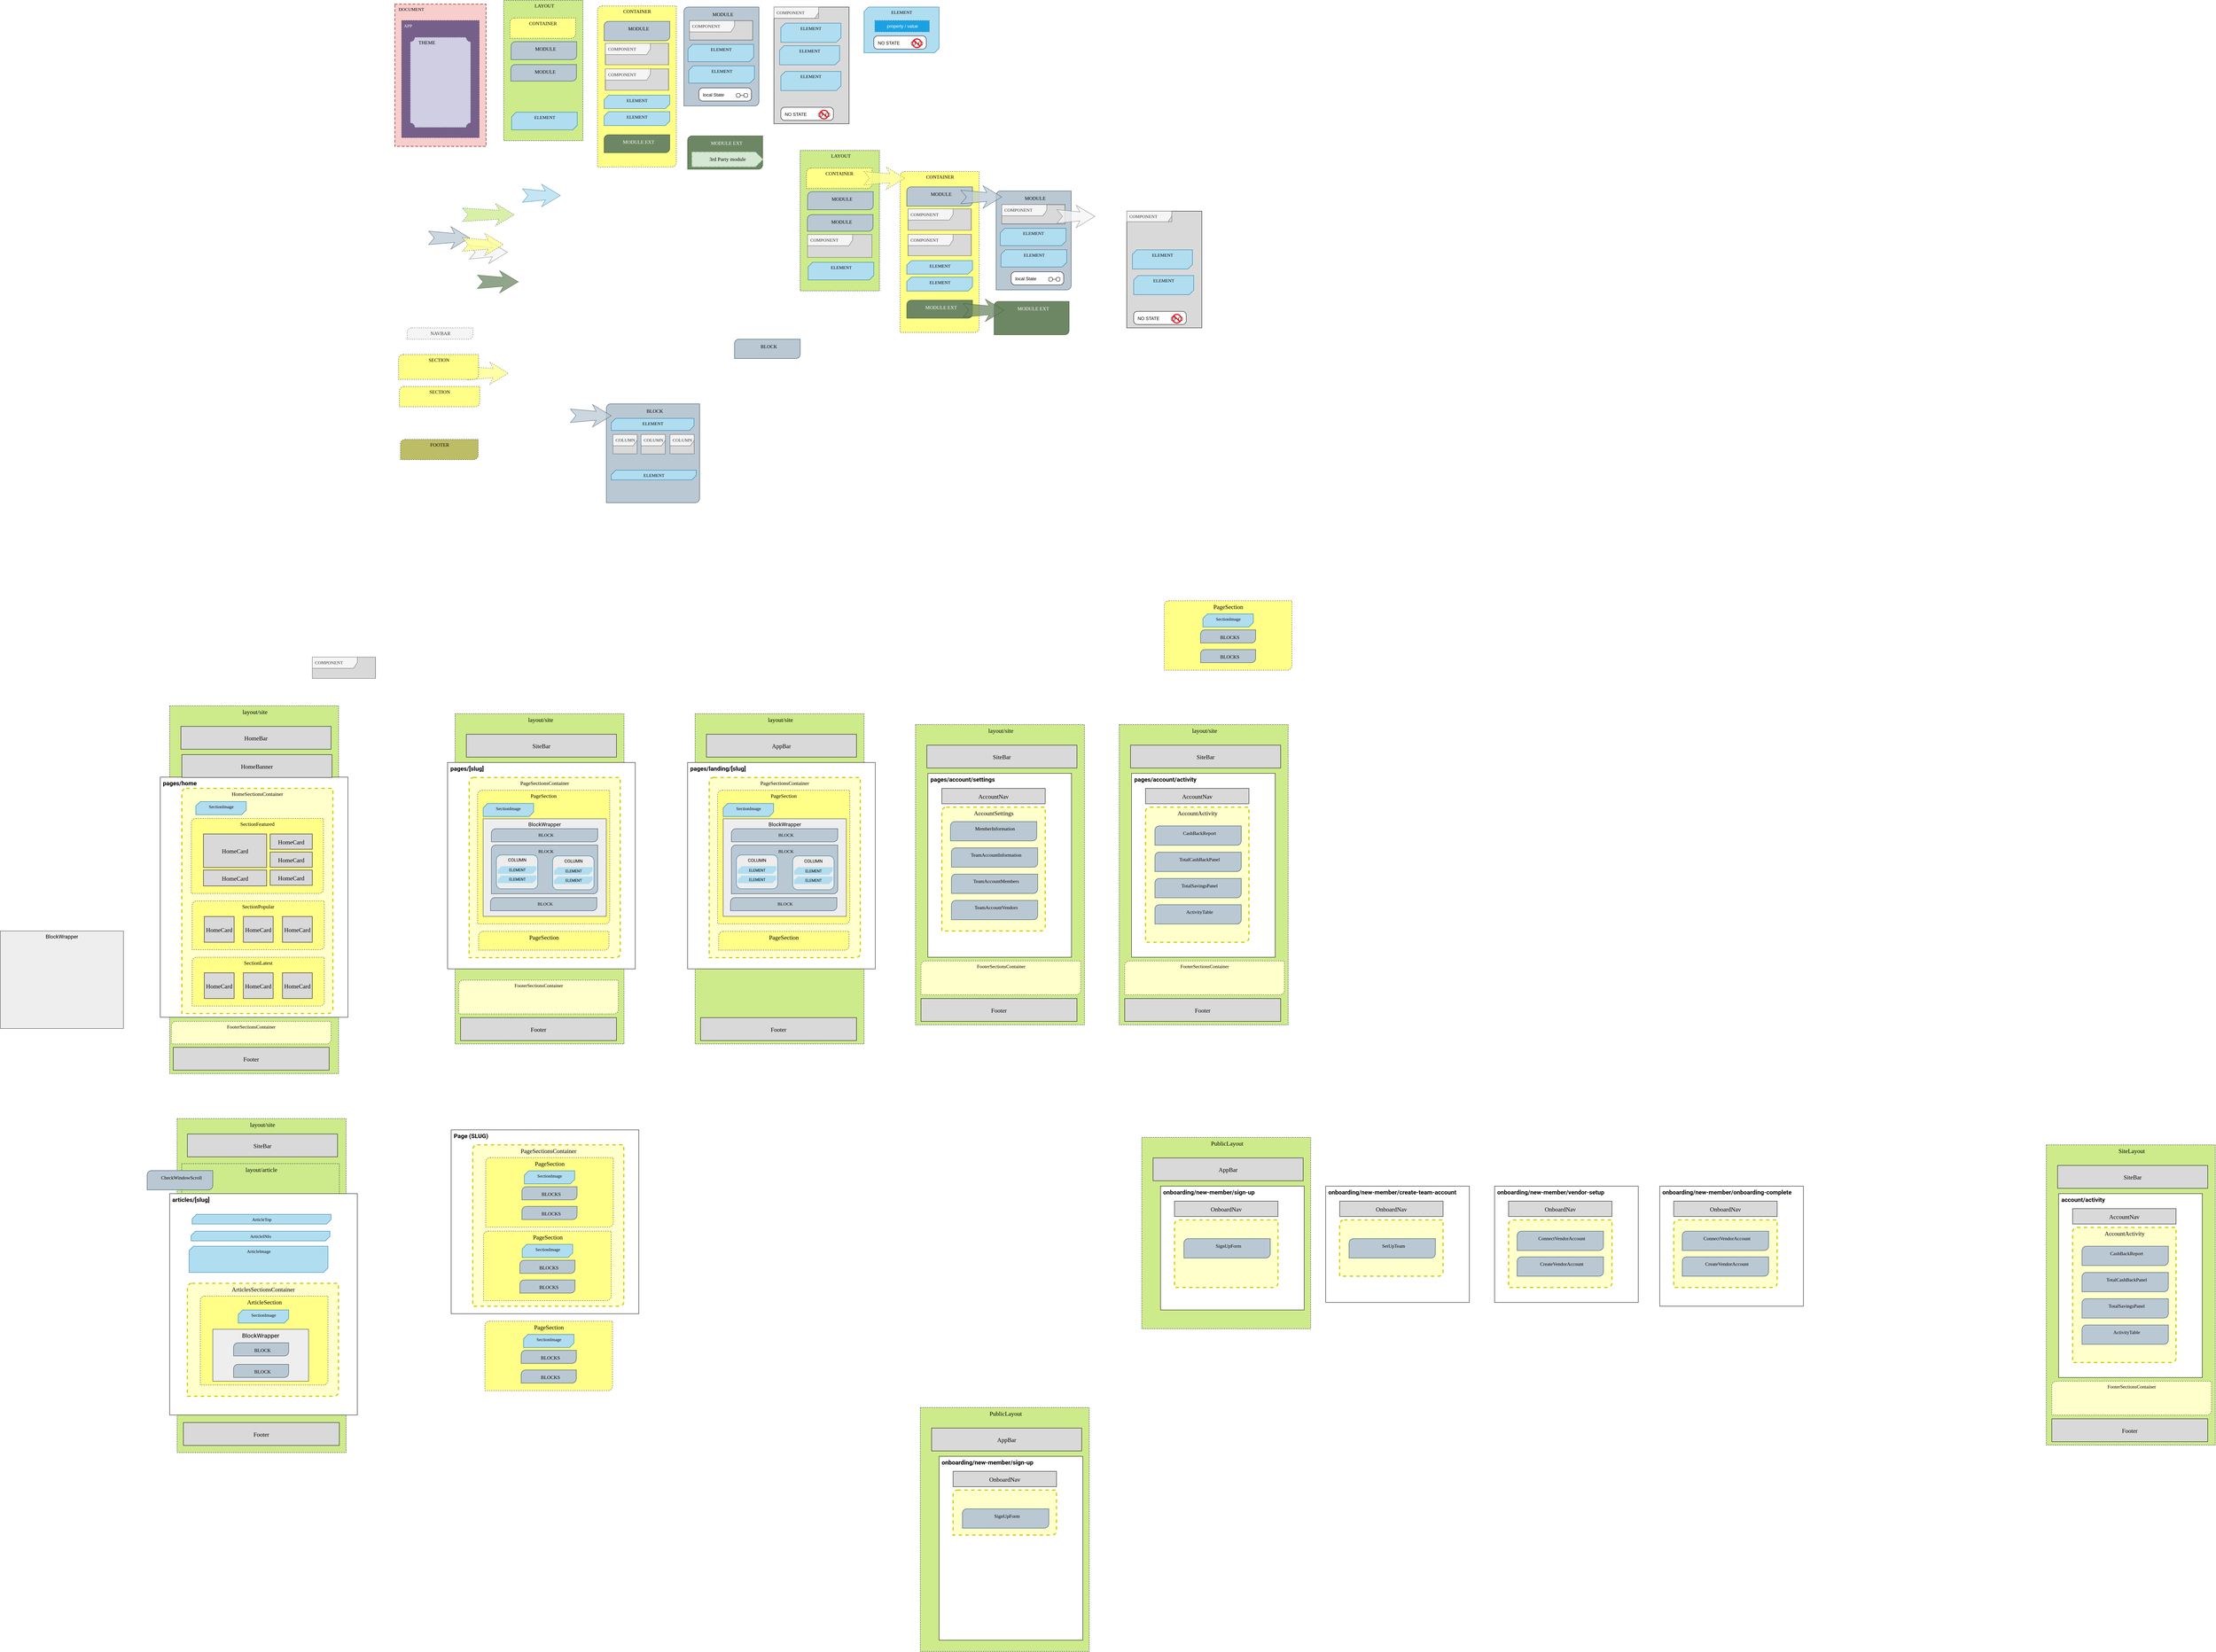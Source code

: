 <mxfile version="16.2.7" type="github">
  <diagram id="2l4fbEivpAAotf6BEisV" name="Page-15">
    <mxGraphModel dx="3924" dy="1024" grid="1" gridSize="10" guides="1" tooltips="1" connect="1" arrows="1" fold="1" page="1" pageScale="1" pageWidth="1100" pageHeight="850" math="0" shadow="0">
      <root>
        <mxCell id="sFut6FeqECjllhm6QVjB-0" />
        <mxCell id="sFut6FeqECjllhm6QVjB-1" parent="sFut6FeqECjllhm6QVjB-0" />
        <mxCell id="sFut6FeqECjllhm6QVjB-12" value="" style="group" parent="sFut6FeqECjllhm6QVjB-1" vertex="1" connectable="0">
          <mxGeometry x="-530.0" y="35.0" width="210" height="942" as="geometry" />
        </mxCell>
        <mxCell id="sFut6FeqECjllhm6QVjB-13" value="CONTAINER" style="verticalLabelPosition=middle;verticalAlign=top;html=1;shape=mxgraph.basic.diag_round_rect;dx=6;rounded=1;glass=0;fontFamily=Roboto Mono;fontSource=https%3A%2F%2Ffonts.googleapis.com%2Fcss%3Ffamily%3DRoboto%2BMono;fontSize=13;fillColor=#ffff88;strokeColor=#36393d;labelPosition=center;align=center;dashed=1;" parent="sFut6FeqECjllhm6QVjB-12" vertex="1">
          <mxGeometry width="210" height="429" as="geometry" />
        </mxCell>
        <mxCell id="sFut6FeqECjllhm6QVjB-14" value="&lt;font style=&quot;font-size: 13px&quot;&gt;MODULE&lt;/font&gt;" style="verticalLabelPosition=middle;verticalAlign=top;html=1;shape=mxgraph.basic.diag_round_rect;dx=6;rounded=0;shadow=0;sketch=0;fontFamily=Roboto Mono;fontSize=15;align=center;points=[[0,0.25],[0,0.5],[0,0.75],[0.25,0],[0.5,0],[0.75,0],[1,0.25],[1,0.5],[1,0.75],[0.25,1],[0.5,1],[0.75,1]];snapToPoint=1;labelPosition=center;strokeColor=#23445d;whiteSpace=wrap;spacingLeft=11;spacingRight=3;spacingBottom=3;spacingTop=3;fontSource=https%3A%2F%2Ffonts.googleapis.com%2Fcss%3Ffamily%3DRoboto%2BMono;fillColor=#bac8d3;" parent="sFut6FeqECjllhm6QVjB-12" vertex="1">
          <mxGeometry x="17.5" y="40.97" width="175" height="51.53" as="geometry" />
        </mxCell>
        <mxCell id="sFut6FeqECjllhm6QVjB-15" value="" style="group" parent="sFut6FeqECjllhm6QVjB-12" connectable="0" vertex="1">
          <mxGeometry x="17.5" y="99.53" width="175" height="57" as="geometry" />
        </mxCell>
        <mxCell id="sFut6FeqECjllhm6QVjB-16" value="" style="rounded=0;whiteSpace=wrap;html=1;glass=0;fontFamily=Roboto Mono;fontSource=https%3A%2F%2Ffonts.googleapis.com%2Fcss%3Ffamily%3DRoboto%2BMono;align=center;verticalAlign=top;fillColor=#D9D9D9;" parent="sFut6FeqECjllhm6QVjB-15" vertex="1">
          <mxGeometry x="3.311" width="168.378" height="57" as="geometry" />
        </mxCell>
        <mxCell id="sFut6FeqECjllhm6QVjB-17" value="&lt;font face=&quot;Roboto Mono&quot; data-font-src=&quot;https://fonts.googleapis.com/css?family=Roboto+Mono&quot;&gt;COMPONENT&lt;/font&gt;" style="shape=umlFrame;whiteSpace=wrap;html=1;width=120;height=30;boundedLbl=1;verticalAlign=middle;align=left;spacingLeft=5;fillColor=#f5f5f5;strokeColor=#666666;fontColor=#333333;" parent="sFut6FeqECjllhm6QVjB-15" vertex="1">
          <mxGeometry x="3.311" width="168.378" height="57" as="geometry" />
        </mxCell>
        <mxCell id="sFut6FeqECjllhm6QVjB-18" value="" style="group" parent="sFut6FeqECjllhm6QVjB-12" connectable="0" vertex="1">
          <mxGeometry x="17.5" y="167.53" width="175" height="57" as="geometry" />
        </mxCell>
        <mxCell id="sFut6FeqECjllhm6QVjB-19" value="" style="rounded=0;whiteSpace=wrap;html=1;glass=0;fontFamily=Roboto Mono;fontSource=https%3A%2F%2Ffonts.googleapis.com%2Fcss%3Ffamily%3DRoboto%2BMono;align=center;verticalAlign=top;fillColor=#D9D9D9;" parent="sFut6FeqECjllhm6QVjB-18" vertex="1">
          <mxGeometry x="3.311" width="168.378" height="57" as="geometry" />
        </mxCell>
        <mxCell id="sFut6FeqECjllhm6QVjB-20" value="&lt;font face=&quot;Roboto Mono&quot; data-font-src=&quot;https://fonts.googleapis.com/css?family=Roboto+Mono&quot;&gt;COMPONENT&lt;/font&gt;" style="shape=umlFrame;whiteSpace=wrap;html=1;width=120;height=30;boundedLbl=1;verticalAlign=middle;align=left;spacingLeft=5;fillColor=#f5f5f5;strokeColor=#666666;fontColor=#333333;" parent="sFut6FeqECjllhm6QVjB-18" vertex="1">
          <mxGeometry x="3.311" width="168.378" height="57" as="geometry" />
        </mxCell>
        <mxCell id="sFut6FeqECjllhm6QVjB-21" value="&lt;font style=&quot;font-size: 13px&quot;&gt;MODULE EXT&lt;/font&gt;" style="verticalLabelPosition=middle;verticalAlign=top;html=1;shape=mxgraph.basic.diag_round_rect;dx=6;rounded=0;shadow=0;sketch=0;fontFamily=Roboto Mono;fontSize=15;align=center;points=[[0,0.25],[0,0.5],[0,0.75],[0.25,0],[0.5,0],[0.75,0],[1,0.25],[1,0.5],[1,0.75],[0.25,1],[0.5,1],[0.75,1]];snapToPoint=1;labelPosition=center;strokeColor=#3A5431;whiteSpace=wrap;spacingLeft=11;spacingRight=3;spacingBottom=3;spacingTop=3;fontSource=https%3A%2F%2Ffonts.googleapis.com%2Fcss%3Ffamily%3DRoboto%2BMono;fillColor=#6d8764;fontColor=#ffffff;" parent="sFut6FeqECjllhm6QVjB-12" vertex="1">
          <mxGeometry x="17.5" y="343.0" width="175" height="48" as="geometry" />
        </mxCell>
        <mxCell id="sFut6FeqECjllhm6QVjB-22" value="ELEMENT" style="verticalLabelPosition=middle;verticalAlign=top;html=1;shape=mxgraph.basic.diag_snip_rect;dx=6;rounded=1;glass=0;fontFamily=Roboto Mono;fontSource=https%3A%2F%2Ffonts.googleapis.com%2Fcss%3Ffamily%3DRoboto%2BMono;fillColor=#b1ddf0;strokeColor=#10739e;labelPosition=center;align=center;" parent="sFut6FeqECjllhm6QVjB-12" vertex="1">
          <mxGeometry x="17.5" y="237.53" width="175" height="36" as="geometry" />
        </mxCell>
        <mxCell id="sFut6FeqECjllhm6QVjB-23" value="ELEMENT" style="verticalLabelPosition=middle;verticalAlign=top;html=1;shape=mxgraph.basic.diag_snip_rect;dx=6;rounded=1;glass=0;fontFamily=Roboto Mono;fontSource=https%3A%2F%2Ffonts.googleapis.com%2Fcss%3Ffamily%3DRoboto%2BMono;fillColor=#b1ddf0;strokeColor=#10739e;labelPosition=center;align=center;" parent="sFut6FeqECjllhm6QVjB-12" vertex="1">
          <mxGeometry x="17.5" y="281.53" width="175" height="37.12" as="geometry" />
        </mxCell>
        <mxCell id="sFut6FeqECjllhm6QVjB-24" value="" style="group" parent="sFut6FeqECjllhm6QVjB-1" vertex="1" connectable="0">
          <mxGeometry x="-300.0" y="37.79" width="200" height="263.62" as="geometry" />
        </mxCell>
        <mxCell id="sFut6FeqECjllhm6QVjB-25" value="&lt;font style=&quot;font-size: 13px&quot;&gt;MODULE&lt;/font&gt;" style="verticalLabelPosition=middle;verticalAlign=top;html=1;shape=mxgraph.basic.diag_round_rect;dx=6;rounded=0;shadow=0;sketch=0;fontFamily=Roboto Mono;fontSize=15;align=center;points=[[0,0.25],[0,0.5],[0,0.75],[0.25,0],[0.5,0],[0.75,0],[1,0.25],[1,0.5],[1,0.75],[0.25,1],[0.5,1],[0.75,1]];snapToPoint=1;labelPosition=center;strokeColor=#23445d;whiteSpace=wrap;spacingLeft=11;spacingRight=3;spacingBottom=3;spacingTop=3;fontSource=https%3A%2F%2Ffonts.googleapis.com%2Fcss%3Ffamily%3DRoboto%2BMono;fillColor=#bac8d3;" parent="sFut6FeqECjllhm6QVjB-24" vertex="1">
          <mxGeometry width="200" height="263.62" as="geometry" />
        </mxCell>
        <mxCell id="sFut6FeqECjllhm6QVjB-26" value="ELEMENT" style="verticalLabelPosition=middle;verticalAlign=top;html=1;shape=mxgraph.basic.diag_snip_rect;dx=6;rounded=1;glass=0;fontFamily=Roboto Mono;fontSource=https%3A%2F%2Ffonts.googleapis.com%2Fcss%3Ffamily%3DRoboto%2BMono;fillColor=#b1ddf0;strokeColor=#10739e;labelPosition=center;align=center;" parent="sFut6FeqECjllhm6QVjB-24" vertex="1">
          <mxGeometry x="11" y="99.62" width="175" height="46" as="geometry" />
        </mxCell>
        <mxCell id="sFut6FeqECjllhm6QVjB-27" value="" style="group" parent="sFut6FeqECjllhm6QVjB-24" connectable="0" vertex="1">
          <mxGeometry x="15" y="36.36" width="175" height="51.51" as="geometry" />
        </mxCell>
        <mxCell id="sFut6FeqECjllhm6QVjB-28" value="" style="rounded=0;whiteSpace=wrap;html=1;glass=0;fontFamily=Roboto Mono;fontSource=https%3A%2F%2Ffonts.googleapis.com%2Fcss%3Ffamily%3DRoboto%2BMono;align=center;verticalAlign=top;fillColor=#D9D9D9;" parent="sFut6FeqECjllhm6QVjB-27" vertex="1">
          <mxGeometry width="168.378" height="51.51" as="geometry" />
        </mxCell>
        <mxCell id="sFut6FeqECjllhm6QVjB-29" value="&lt;font face=&quot;Roboto Mono&quot; data-font-src=&quot;https://fonts.googleapis.com/css?family=Roboto+Mono&quot;&gt;COMPONENT&lt;/font&gt;" style="shape=umlFrame;whiteSpace=wrap;html=1;width=120;height=30;boundedLbl=1;verticalAlign=middle;align=left;spacingLeft=5;fillColor=#f5f5f5;strokeColor=#666666;fontColor=#333333;" parent="sFut6FeqECjllhm6QVjB-27" vertex="1">
          <mxGeometry width="168.378" height="51.51" as="geometry" />
        </mxCell>
        <mxCell id="sFut6FeqECjllhm6QVjB-30" value="local State" style="shape=umlState;rounded=1;verticalAlign=top;spacingTop=5;umlStateSymbol=collapseState;absoluteArcSize=1;arcSize=10;strokeWidth=1;html=1;align=left;spacingLeft=9;" parent="sFut6FeqECjllhm6QVjB-24" vertex="1">
          <mxGeometry x="40" y="215.48" width="140" height="34.97" as="geometry" />
        </mxCell>
        <mxCell id="sFut6FeqECjllhm6QVjB-31" value="ELEMENT" style="verticalLabelPosition=middle;verticalAlign=top;html=1;shape=mxgraph.basic.diag_snip_rect;dx=6;rounded=1;glass=0;fontFamily=Roboto Mono;fontSource=https%3A%2F%2Ffonts.googleapis.com%2Fcss%3Ffamily%3DRoboto%2BMono;fillColor=#b1ddf0;strokeColor=#10739e;labelPosition=center;align=center;" parent="sFut6FeqECjllhm6QVjB-24" vertex="1">
          <mxGeometry x="13" y="156.72" width="175" height="46" as="geometry" />
        </mxCell>
        <mxCell id="sFut6FeqECjllhm6QVjB-32" value="" style="group" parent="sFut6FeqECjllhm6QVjB-1" vertex="1" connectable="0">
          <mxGeometry x="-60.0" y="37.79" width="200.0" height="311" as="geometry" />
        </mxCell>
        <mxCell id="sFut6FeqECjllhm6QVjB-33" value="" style="rounded=0;whiteSpace=wrap;html=1;glass=0;fontFamily=Roboto Mono;fontSource=https%3A%2F%2Ffonts.googleapis.com%2Fcss%3Ffamily%3DRoboto%2BMono;align=center;verticalAlign=top;fillColor=#D9D9D9;" parent="sFut6FeqECjllhm6QVjB-32" vertex="1">
          <mxGeometry width="200" height="311" as="geometry" />
        </mxCell>
        <mxCell id="sFut6FeqECjllhm6QVjB-34" value="&lt;font face=&quot;Roboto Mono&quot; data-font-src=&quot;https://fonts.googleapis.com/css?family=Roboto+Mono&quot;&gt;COMPONENT&lt;/font&gt;" style="shape=umlFrame;whiteSpace=wrap;html=1;width=120;height=30;boundedLbl=1;verticalAlign=middle;align=left;spacingLeft=5;fillColor=#f5f5f5;strokeColor=#666666;fontColor=#333333;" parent="sFut6FeqECjllhm6QVjB-32" vertex="1">
          <mxGeometry width="119" height="30" as="geometry" />
        </mxCell>
        <mxCell id="sFut6FeqECjllhm6QVjB-35" value="ELEMENT" style="verticalLabelPosition=middle;verticalAlign=top;html=1;shape=mxgraph.basic.diag_snip_rect;dx=6;rounded=1;glass=0;fontFamily=Roboto Mono;fontSource=https%3A%2F%2Ffonts.googleapis.com%2Fcss%3Ffamily%3DRoboto%2BMono;fillColor=#b1ddf0;strokeColor=#10739e;labelPosition=center;align=center;" parent="sFut6FeqECjllhm6QVjB-32" vertex="1">
          <mxGeometry x="18.41" y="43" width="160" height="51" as="geometry" />
        </mxCell>
        <mxCell id="sFut6FeqECjllhm6QVjB-36" value="ELEMENT" style="verticalLabelPosition=middle;verticalAlign=top;html=1;shape=mxgraph.basic.diag_snip_rect;dx=6;rounded=1;glass=0;fontFamily=Roboto Mono;fontSource=https%3A%2F%2Ffonts.googleapis.com%2Fcss%3Ffamily%3DRoboto%2BMono;fillColor=#b1ddf0;strokeColor=#10739e;labelPosition=center;align=center;" parent="sFut6FeqECjllhm6QVjB-32" vertex="1">
          <mxGeometry x="15" y="103" width="160" height="51" as="geometry" />
        </mxCell>
        <mxCell id="sFut6FeqECjllhm6QVjB-37" value="ELEMENT" style="verticalLabelPosition=middle;verticalAlign=top;html=1;shape=mxgraph.basic.diag_snip_rect;dx=6;rounded=1;glass=0;fontFamily=Roboto Mono;fontSource=https%3A%2F%2Ffonts.googleapis.com%2Fcss%3Ffamily%3DRoboto%2BMono;fillColor=#b1ddf0;strokeColor=#10739e;labelPosition=center;align=center;" parent="sFut6FeqECjllhm6QVjB-32" vertex="1">
          <mxGeometry x="18.4" y="171.58" width="160" height="51" as="geometry" />
        </mxCell>
        <mxCell id="sFut6FeqECjllhm6QVjB-38" value="" style="group" parent="sFut6FeqECjllhm6QVjB-32" connectable="0" vertex="1">
          <mxGeometry x="18.41" y="267.03" width="140" height="34.97" as="geometry" />
        </mxCell>
        <mxCell id="sFut6FeqECjllhm6QVjB-39" value="NO STATE" style="shape=umlState;rounded=1;verticalAlign=top;spacingTop=5;umlStateSymbol=collapseState;absoluteArcSize=1;arcSize=10;strokeWidth=1;html=1;align=left;spacingLeft=9;" parent="sFut6FeqECjllhm6QVjB-38" vertex="1">
          <mxGeometry width="140" height="34.97" as="geometry" />
        </mxCell>
        <mxCell id="sFut6FeqECjllhm6QVjB-40" value="" style="aspect=fixed;pointerEvents=1;shadow=0;dashed=0;html=1;strokeColor=none;labelPosition=center;verticalLabelPosition=bottom;verticalAlign=top;align=center;shape=mxgraph.mscae.enterprise.not_allowed;fillColor=#EA1C24;" parent="sFut6FeqECjllhm6QVjB-38" vertex="1">
          <mxGeometry x="102" y="6.48" width="26" height="26" as="geometry" />
        </mxCell>
        <mxCell id="sFut6FeqECjllhm6QVjB-41" value="" style="group" parent="sFut6FeqECjllhm6QVjB-1" vertex="1" connectable="0">
          <mxGeometry x="180" y="37.79" width="200" height="122" as="geometry" />
        </mxCell>
        <mxCell id="sFut6FeqECjllhm6QVjB-42" value="ELEMENT" style="verticalLabelPosition=middle;verticalAlign=top;html=1;shape=mxgraph.basic.diag_snip_rect;dx=6;rounded=1;glass=0;fontFamily=Roboto Mono;fontSource=https%3A%2F%2Ffonts.googleapis.com%2Fcss%3Ffamily%3DRoboto%2BMono;fillColor=#b1ddf0;strokeColor=#10739e;labelPosition=center;align=center;" parent="sFut6FeqECjllhm6QVjB-41" vertex="1">
          <mxGeometry width="200" height="122" as="geometry" />
        </mxCell>
        <mxCell id="sFut6FeqECjllhm6QVjB-43" value="property / value" style="fontStyle=0;dashed=1;align=center;html=1;fillColor=#1ba1e2;strokeColor=#006EAF;fontColor=#ffffff;" parent="sFut6FeqECjllhm6QVjB-41" vertex="1">
          <mxGeometry x="29" y="36" width="145" height="30" as="geometry" />
        </mxCell>
        <mxCell id="sFut6FeqECjllhm6QVjB-44" value="" style="group" parent="sFut6FeqECjllhm6QVjB-41" connectable="0" vertex="1">
          <mxGeometry x="26" y="77" width="140" height="34.97" as="geometry" />
        </mxCell>
        <mxCell id="sFut6FeqECjllhm6QVjB-45" value="NO STATE" style="shape=umlState;rounded=1;verticalAlign=top;spacingTop=5;umlStateSymbol=collapseState;absoluteArcSize=1;arcSize=10;strokeWidth=1;html=1;align=left;spacingLeft=9;" parent="sFut6FeqECjllhm6QVjB-44" vertex="1">
          <mxGeometry width="140" height="34.97" as="geometry" />
        </mxCell>
        <mxCell id="sFut6FeqECjllhm6QVjB-46" value="" style="aspect=fixed;pointerEvents=1;shadow=0;dashed=0;html=1;strokeColor=none;labelPosition=center;verticalLabelPosition=bottom;verticalAlign=top;align=center;shape=mxgraph.mscae.enterprise.not_allowed;fillColor=#EA1C24;" parent="sFut6FeqECjllhm6QVjB-44" vertex="1">
          <mxGeometry x="102" y="6.48" width="26" height="26" as="geometry" />
        </mxCell>
        <mxCell id="sFut6FeqECjllhm6QVjB-47" value="" style="group" parent="sFut6FeqECjllhm6QVjB-1" vertex="1" connectable="0">
          <mxGeometry x="-290.0" y="381" width="201" height="88.99" as="geometry" />
        </mxCell>
        <mxCell id="sFut6FeqECjllhm6QVjB-48" value="&lt;font style=&quot;font-size: 13px&quot;&gt;MODULE EXT&lt;/font&gt;" style="verticalLabelPosition=middle;verticalAlign=top;html=1;shape=mxgraph.basic.diag_round_rect;dx=6;rounded=0;shadow=0;sketch=0;fontFamily=Roboto Mono;fontSize=15;align=center;points=[[0,0.25],[0,0.5],[0,0.75],[0.25,0],[0.5,0],[0.75,0],[1,0.25],[1,0.5],[1,0.75],[0.25,1],[0.5,1],[0.75,1]];snapToPoint=1;labelPosition=center;strokeColor=#3A5431;whiteSpace=wrap;spacingLeft=11;spacingRight=3;spacingBottom=3;spacingTop=3;fontSource=https%3A%2F%2Ffonts.googleapis.com%2Fcss%3Ffamily%3DRoboto%2BMono;fillColor=#6d8764;fontColor=#ffffff;" parent="sFut6FeqECjllhm6QVjB-47" vertex="1">
          <mxGeometry width="200" height="88.99" as="geometry" />
        </mxCell>
        <mxCell id="sFut6FeqECjllhm6QVjB-49" value="3rd Party module" style="html=1;shape=mxgraph.infographic.ribbonSimple;notch1=0;notch2=20;align=center;verticalAlign=middle;fontSize=14;fontStyle=0;fillColor=#d5e8d4;rounded=1;glass=0;dashed=1;fontFamily=Roboto Mono;fontSource=https%3A%2F%2Ffonts.googleapis.com%2Fcss%3Ffamily%3DRoboto%2BMono;strokeWidth=2;strokeColor=#82b366;" parent="sFut6FeqECjllhm6QVjB-47" vertex="1">
          <mxGeometry x="11" y="42.72" width="190" height="40" as="geometry" />
        </mxCell>
        <mxCell id="sFut6FeqECjllhm6QVjB-55" value="" style="html=1;shadow=0;dashed=0;align=center;verticalAlign=middle;shape=mxgraph.arrows2.stylisedArrow;dy=0.6;dx=40;notch=15;feather=0.4;rounded=1;glass=0;fontFamily=Roboto Mono;fontSource=https%3A%2F%2Ffonts.googleapis.com%2Fcss%3Ffamily%3DRoboto%2BMono;fontSize=13;strokeWidth=1;fillColor=#bac8d3;strokeColor=#23445d;opacity=75;" parent="sFut6FeqECjllhm6QVjB-1" vertex="1">
          <mxGeometry x="-980.0" y="622.95" width="109" height="60" as="geometry" />
        </mxCell>
        <mxCell id="sFut6FeqECjllhm6QVjB-56" value="" style="html=1;shadow=0;dashed=0;align=center;verticalAlign=middle;shape=mxgraph.arrows2.stylisedArrow;dy=0.6;dx=40;notch=15;feather=0.4;rounded=1;glass=0;fontFamily=Roboto Mono;fontSource=https%3A%2F%2Ffonts.googleapis.com%2Fcss%3Ffamily%3DRoboto%2BMono;fontSize=13;strokeWidth=1;fillColor=#b1ddf0;strokeColor=#10739e;opacity=75;" parent="sFut6FeqECjllhm6QVjB-1" vertex="1">
          <mxGeometry x="-730" y="510.0" width="101" height="60" as="geometry" />
        </mxCell>
        <mxCell id="sFut6FeqECjllhm6QVjB-57" value="" style="html=1;shadow=0;dashed=0;align=center;verticalAlign=middle;shape=mxgraph.arrows2.stylisedArrow;dy=0.6;dx=40;notch=15;feather=0.4;rounded=1;glass=0;fontFamily=Roboto Mono;fontSource=https%3A%2F%2Ffonts.googleapis.com%2Fcss%3Ffamily%3DRoboto%2BMono;fontSize=13;strokeWidth=1;fillColor=#f5f5f5;strokeColor=#666666;fontColor=#333333;opacity=75;" parent="sFut6FeqECjllhm6QVjB-1" vertex="1">
          <mxGeometry x="-871.0" y="661.31" width="101" height="60" as="geometry" />
        </mxCell>
        <mxCell id="sFut6FeqECjllhm6QVjB-58" value="" style="html=1;shadow=0;dashed=0;align=center;verticalAlign=middle;shape=mxgraph.arrows2.stylisedArrow;dy=0.6;dx=40;notch=15;feather=0.4;rounded=1;glass=0;fontFamily=Roboto Mono;fontSource=https%3A%2F%2Ffonts.googleapis.com%2Fcss%3Ffamily%3DRoboto%2BMono;fontSize=13;strokeWidth=1;fillColor=#6d8764;strokeColor=#3A5431;fontColor=#ffffff;opacity=75;" parent="sFut6FeqECjllhm6QVjB-1" vertex="1">
          <mxGeometry x="-850.0" y="740" width="109" height="60" as="geometry" />
        </mxCell>
        <mxCell id="sFut6FeqECjllhm6QVjB-59" value="" style="html=1;shadow=0;dashed=1;align=center;verticalAlign=middle;shape=mxgraph.arrows2.stylisedArrow;dy=0.6;dx=40;notch=15;feather=0.4;rounded=1;glass=0;fontFamily=Roboto Mono;fontSource=https%3A%2F%2Ffonts.googleapis.com%2Fcss%3Ffamily%3DRoboto%2BMono;fontSize=13;strokeWidth=1;fillColor=#ffff88;strokeColor=#36393d;opacity=75;" parent="sFut6FeqECjllhm6QVjB-1" vertex="1">
          <mxGeometry x="-890.0" y="640.63" width="109" height="60" as="geometry" />
        </mxCell>
        <mxCell id="sFut6FeqECjllhm6QVjB-60" value="" style="html=1;shadow=0;dashed=1;align=center;verticalAlign=middle;shape=mxgraph.arrows2.stylisedArrow;dy=0.6;dx=40;notch=15;feather=0.4;rounded=1;glass=0;fontFamily=Roboto Mono;fontSource=https%3A%2F%2Ffonts.googleapis.com%2Fcss%3Ffamily%3DRoboto%2BMono;fontSize=13;strokeWidth=1;fillColor=#cdeb8b;strokeColor=#36393d;opacity=75;" parent="sFut6FeqECjllhm6QVjB-1" vertex="1">
          <mxGeometry x="-890.0" y="561.26" width="138" height="60" as="geometry" />
        </mxCell>
        <mxCell id="sFut6FeqECjllhm6QVjB-51" value="&lt;font face=&quot;Roboto Mono&quot; data-font-src=&quot;https://fonts.googleapis.com/css?family=Roboto+Mono&quot;&gt;DOCUMENT&lt;/font&gt;" style="shape=partialRectangle;html=1;top=1;align=left;dashed=1;strokeWidth=2;labelPosition=center;verticalLabelPosition=middle;verticalAlign=top;spacingLeft=8;fillColor=#f8cecc;strokeColor=#b85450;" parent="sFut6FeqECjllhm6QVjB-1" vertex="1">
          <mxGeometry x="-1070.0" y="30.0" width="243" height="379" as="geometry" />
        </mxCell>
        <mxCell id="sFut6FeqECjllhm6QVjB-52" value="APP" style="shape=partialRectangle;html=1;top=1;align=left;dashed=1;strokeWidth=1;labelPosition=center;verticalLabelPosition=middle;verticalAlign=top;strokeColor=#432D57;fillColor=#76608a;spacingLeft=4;fontFamily=Roboto Mono;fontSource=https%3A%2F%2Ffonts.googleapis.com%2Fcss%3Ffamily%3DRoboto%2BMono;fontColor=#ffffff;" parent="sFut6FeqECjllhm6QVjB-1" vertex="1">
          <mxGeometry x="-1051.75" y="73.64" width="206.5" height="312" as="geometry" />
        </mxCell>
        <mxCell id="sFut6FeqECjllhm6QVjB-53" value="THEME" style="verticalLabelPosition=middle;verticalAlign=top;html=1;shape=mxgraph.basic.plaque;dx=6;rounded=1;glass=0;dashed=1;fontFamily=Roboto Mono;fontSource=https%3A%2F%2Ffonts.googleapis.com%2Fcss%3Ffamily%3DRoboto%2BMono;fontSize=13;fillColor=#d0cee2;strokeColor=#56517e;labelPosition=center;align=left;spacingLeft=20;" parent="sFut6FeqECjllhm6QVjB-1" vertex="1">
          <mxGeometry x="-1029.0" y="118.19" width="161" height="240.5" as="geometry" />
        </mxCell>
        <mxCell id="sFut6FeqECjllhm6QVjB-62" value="" style="group" parent="sFut6FeqECjllhm6QVjB-1" vertex="1" connectable="0">
          <mxGeometry x="-506.5" y="1095.19" width="248.5" height="263.62" as="geometry" />
        </mxCell>
        <mxCell id="sFut6FeqECjllhm6QVjB-63" value="&lt;font style=&quot;font-size: 13px&quot;&gt;BLOCK&lt;/font&gt;" style="verticalLabelPosition=middle;verticalAlign=top;html=1;shape=mxgraph.basic.diag_round_rect;dx=6;rounded=0;shadow=0;sketch=0;fontFamily=Roboto Mono;fontSize=15;align=center;points=[[0,0.25],[0,0.5],[0,0.75],[0.25,0],[0.5,0],[0.75,0],[1,0.25],[1,0.5],[1,0.75],[0.25,1],[0.5,1],[0.75,1]];snapToPoint=1;labelPosition=center;strokeColor=#23445d;whiteSpace=wrap;spacingLeft=11;spacingRight=3;spacingBottom=3;spacingTop=3;fontSource=https://fonts.googleapis.com/css?family=Roboto+Mono;fillColor=#bac8d3;" parent="sFut6FeqECjllhm6QVjB-62" vertex="1">
          <mxGeometry width="248.5" height="263.62" as="geometry" />
        </mxCell>
        <mxCell id="sFut6FeqECjllhm6QVjB-64" value="ELEMENT" style="verticalLabelPosition=middle;verticalAlign=top;html=1;shape=mxgraph.basic.diag_snip_rect;dx=6;rounded=1;glass=0;fontFamily=Roboto Mono;fontSource=https://fonts.googleapis.com/css?family=Roboto+Mono;fillColor=#b1ddf0;strokeColor=#10739e;labelPosition=center;align=center;" parent="sFut6FeqECjllhm6QVjB-62" vertex="1">
          <mxGeometry x="13" y="38.81" width="220.5" height="32" as="geometry" />
        </mxCell>
        <mxCell id="sFut6FeqECjllhm6QVjB-65" value="ELEMENT" style="verticalLabelPosition=middle;verticalAlign=top;html=1;shape=mxgraph.basic.diag_snip_rect;dx=6;rounded=1;glass=0;fontFamily=Roboto Mono;fontSource=https://fonts.googleapis.com/css?family=Roboto+Mono;fillColor=#b1ddf0;strokeColor=#10739e;labelPosition=center;align=center;" parent="sFut6FeqECjllhm6QVjB-62" vertex="1">
          <mxGeometry x="13" y="176.81" width="226.5" height="25.91" as="geometry" />
        </mxCell>
        <mxCell id="sFut6FeqECjllhm6QVjB-66" value="" style="group" parent="sFut6FeqECjllhm6QVjB-62" vertex="1" connectable="0">
          <mxGeometry x="169.5" y="81.81" width="67" height="51.51" as="geometry" />
        </mxCell>
        <mxCell id="sFut6FeqECjllhm6QVjB-67" value="" style="rounded=0;whiteSpace=wrap;html=1;glass=0;fontFamily=Roboto Mono;fontSource=https://fonts.googleapis.com/css?family=Roboto+Mono;align=center;verticalAlign=top;fillColor=#D9D9D9;" parent="sFut6FeqECjllhm6QVjB-66" vertex="1">
          <mxGeometry width="64.465" height="51.51" as="geometry" />
        </mxCell>
        <mxCell id="sFut6FeqECjllhm6QVjB-68" value="&lt;font face=&quot;Roboto Mono&quot; data-font-src=&quot;https://fonts.googleapis.com/css?family=Roboto+Mono&quot;&gt;COLUMN&lt;/font&gt;" style="shape=umlFrame;whiteSpace=wrap;html=1;width=120;height=30;boundedLbl=1;verticalAlign=middle;align=left;spacingLeft=5;fillColor=#f5f5f5;strokeColor=#666666;fontColor=#333333;" parent="sFut6FeqECjllhm6QVjB-66" vertex="1">
          <mxGeometry width="64.465" height="51.51" as="geometry" />
        </mxCell>
        <mxCell id="sFut6FeqECjllhm6QVjB-69" value="" style="group" parent="sFut6FeqECjllhm6QVjB-62" vertex="1" connectable="0">
          <mxGeometry x="17.5" y="81.81" width="67" height="51.51" as="geometry" />
        </mxCell>
        <mxCell id="sFut6FeqECjllhm6QVjB-70" value="" style="rounded=0;whiteSpace=wrap;html=1;glass=0;fontFamily=Roboto Mono;fontSource=https://fonts.googleapis.com/css?family=Roboto+Mono;align=center;verticalAlign=top;fillColor=#D9D9D9;" parent="sFut6FeqECjllhm6QVjB-69" vertex="1">
          <mxGeometry width="64.465" height="51.51" as="geometry" />
        </mxCell>
        <mxCell id="sFut6FeqECjllhm6QVjB-71" value="&lt;font face=&quot;Roboto Mono&quot; data-font-src=&quot;https://fonts.googleapis.com/css?family=Roboto+Mono&quot;&gt;COLUMN&lt;/font&gt;" style="shape=umlFrame;whiteSpace=wrap;html=1;width=120;height=30;boundedLbl=1;verticalAlign=middle;align=left;spacingLeft=5;fillColor=#f5f5f5;strokeColor=#666666;fontColor=#333333;" parent="sFut6FeqECjllhm6QVjB-69" vertex="1">
          <mxGeometry width="64.465" height="51.51" as="geometry" />
        </mxCell>
        <mxCell id="sFut6FeqECjllhm6QVjB-72" value="" style="group" parent="sFut6FeqECjllhm6QVjB-62" vertex="1" connectable="0">
          <mxGeometry x="92.5" y="81.81" width="67" height="52" as="geometry" />
        </mxCell>
        <mxCell id="sFut6FeqECjllhm6QVjB-73" value="" style="rounded=0;whiteSpace=wrap;html=1;glass=0;fontFamily=Roboto Mono;fontSource=https://fonts.googleapis.com/css?family=Roboto+Mono;align=center;verticalAlign=top;fillColor=#D9D9D9;" parent="sFut6FeqECjllhm6QVjB-72" vertex="1">
          <mxGeometry width="64.465" height="52" as="geometry" />
        </mxCell>
        <mxCell id="sFut6FeqECjllhm6QVjB-74" value="&lt;font face=&quot;Roboto Mono&quot; data-font-src=&quot;https://fonts.googleapis.com/css?family=Roboto+Mono&quot;&gt;COLUMN&lt;/font&gt;" style="shape=umlFrame;whiteSpace=wrap;html=1;width=120;height=30;boundedLbl=1;verticalAlign=middle;align=left;spacingLeft=5;fillColor=#f5f5f5;strokeColor=#666666;fontColor=#333333;" parent="sFut6FeqECjllhm6QVjB-72" vertex="1">
          <mxGeometry width="64.465" height="52" as="geometry" />
        </mxCell>
        <mxCell id="sFut6FeqECjllhm6QVjB-88" value="" style="html=1;shadow=0;dashed=1;align=center;verticalAlign=middle;shape=mxgraph.arrows2.stylisedArrow;dy=0.6;dx=40;notch=15;feather=0.4;rounded=1;glass=0;fontFamily=Roboto Mono;fontSource=https://fonts.googleapis.com/css?family=Roboto+Mono;fontSize=13;strokeWidth=1;fillColor=#ffff88;strokeColor=#36393d;opacity=75;" parent="sFut6FeqECjllhm6QVjB-1" vertex="1">
          <mxGeometry x="-876.5" y="983.48" width="109" height="60" as="geometry" />
        </mxCell>
        <mxCell id="sFut6FeqECjllhm6QVjB-89" value="" style="html=1;shadow=0;dashed=0;align=center;verticalAlign=middle;shape=mxgraph.arrows2.stylisedArrow;dy=0.6;dx=40;notch=15;feather=0.4;rounded=1;glass=0;fontFamily=Roboto Mono;fontSource=https://fonts.googleapis.com/css?family=Roboto+Mono;fontSize=13;strokeWidth=1;fillColor=#bac8d3;strokeColor=#23445d;opacity=75;" parent="sFut6FeqECjllhm6QVjB-1" vertex="1">
          <mxGeometry x="-602.5" y="1097" width="109" height="60" as="geometry" />
        </mxCell>
        <mxCell id="sFut6FeqECjllhm6QVjB-83" value="SECTION" style="verticalLabelPosition=middle;verticalAlign=top;html=1;shape=mxgraph.basic.diag_round_rect;dx=6;rounded=1;glass=0;fontFamily=Roboto Mono;fontSource=https://fonts.googleapis.com/css?family=Roboto+Mono;fontSize=13;fillColor=#ffff88;strokeColor=#36393d;labelPosition=center;align=center;dashed=1;" parent="sFut6FeqECjllhm6QVjB-1" vertex="1">
          <mxGeometry x="-1060.0" y="963.79" width="213" height="66.28" as="geometry" />
        </mxCell>
        <mxCell id="sFut6FeqECjllhm6QVjB-84" value="SECTION" style="verticalLabelPosition=middle;verticalAlign=top;html=1;shape=mxgraph.basic.diag_round_rect;dx=6;rounded=1;glass=0;fontFamily=Roboto Mono;fontSource=https://fonts.googleapis.com/css?family=Roboto+Mono;fontSize=13;fillColor=#ffff88;strokeColor=#36393d;labelPosition=center;align=center;dashed=1;" parent="sFut6FeqECjllhm6QVjB-1" vertex="1">
          <mxGeometry x="-1058.0" y="1049" width="214" height="54" as="geometry" />
        </mxCell>
        <mxCell id="sFut6FeqECjllhm6QVjB-86" value="FOOTER" style="verticalLabelPosition=middle;verticalAlign=top;html=1;shape=mxgraph.basic.diag_round_rect;dx=6;rounded=1;glass=0;fontFamily=Roboto Mono;fontSource=https://fonts.googleapis.com/css?family=Roboto+Mono;fontSize=13;fillColor=#BDBD65;strokeColor=#36393d;labelPosition=center;align=center;dashed=1;" parent="sFut6FeqECjllhm6QVjB-1" vertex="1">
          <mxGeometry x="-1055.0" y="1190" width="207" height="54" as="geometry" />
        </mxCell>
        <mxCell id="sFut6FeqECjllhm6QVjB-87" value="NAVBAR" style="verticalLabelPosition=middle;verticalAlign=top;html=1;shape=mxgraph.basic.diag_round_rect;dx=6;rounded=1;glass=0;fontFamily=Roboto Mono;fontSource=https://fonts.googleapis.com/css?family=Roboto+Mono;fontSize=13;fillColor=#f5f5f5;strokeColor=#666666;labelPosition=center;align=center;dashed=1;fontColor=#333333;" parent="sFut6FeqECjllhm6QVjB-1" vertex="1">
          <mxGeometry x="-1037.0" y="892.72" width="175" height="30.28" as="geometry" />
        </mxCell>
        <mxCell id="sFut6FeqECjllhm6QVjB-4" value="&lt;font data-font-src=&quot;https://fonts.googleapis.com/css?family=Roboto+Mono&quot; style=&quot;font-size: 13px;&quot;&gt;LAYOUT&lt;/font&gt;" style="shape=partialRectangle;html=1;top=1;align=center;dashed=1;strokeWidth=1;labelPosition=center;verticalLabelPosition=middle;verticalAlign=top;fillColor=#cdeb8b;strokeColor=#36393d;spacingLeft=4;fontFamily=Roboto Mono;fontSource=https%3A%2F%2Ffonts.googleapis.com%2Fcss%3Ffamily%3DRoboto%2BMono;fontSize=13;" parent="sFut6FeqECjllhm6QVjB-1" vertex="1">
          <mxGeometry x="-780.0" y="20.0" width="211" height="374" as="geometry" />
        </mxCell>
        <mxCell id="sFut6FeqECjllhm6QVjB-5" value="CONTAINER" style="verticalLabelPosition=middle;verticalAlign=top;html=1;shape=mxgraph.basic.diag_round_rect;dx=6;rounded=1;glass=0;fontFamily=Roboto Mono;fontSource=https%3A%2F%2Ffonts.googleapis.com%2Fcss%3Ffamily%3DRoboto%2BMono;fontSize=13;fillColor=#ffff88;strokeColor=#36393d;labelPosition=center;align=center;dashed=1;" parent="sFut6FeqECjllhm6QVjB-1" vertex="1">
          <mxGeometry x="-763.5" y="67.0" width="175" height="54" as="geometry" />
        </mxCell>
        <mxCell id="sFut6FeqECjllhm6QVjB-6" value="ELEMENT" style="verticalLabelPosition=middle;verticalAlign=top;html=1;shape=mxgraph.basic.diag_snip_rect;dx=6;rounded=1;glass=0;fontFamily=Roboto Mono;fontSource=https%3A%2F%2Ffonts.googleapis.com%2Fcss%3Ffamily%3DRoboto%2BMono;fillColor=#b1ddf0;strokeColor=#10739e;labelPosition=center;align=center;" parent="sFut6FeqECjllhm6QVjB-1" vertex="1">
          <mxGeometry x="-759.0" y="318" width="175" height="47" as="geometry" />
        </mxCell>
        <mxCell id="sFut6FeqECjllhm6QVjB-7" value="&lt;font style=&quot;font-size: 13px&quot;&gt;MODULE&lt;/font&gt;" style="verticalLabelPosition=middle;verticalAlign=top;html=1;shape=mxgraph.basic.diag_round_rect;dx=6;rounded=0;shadow=0;sketch=0;fontFamily=Roboto Mono;fontSize=15;align=center;points=[[0,0.25],[0,0.5],[0,0.75],[0.25,0],[0.5,0],[0.75,0],[1,0.25],[1,0.5],[1,0.75],[0.25,1],[0.5,1],[0.75,1]];snapToPoint=1;labelPosition=center;strokeColor=#23445d;whiteSpace=wrap;spacingLeft=11;spacingRight=3;spacingBottom=3;spacingTop=3;fontSource=https%3A%2F%2Ffonts.googleapis.com%2Fcss%3Ffamily%3DRoboto%2BMono;fillColor=#bac8d3;" parent="sFut6FeqECjllhm6QVjB-1" vertex="1">
          <mxGeometry x="-760.5" y="130" width="175" height="48" as="geometry" />
        </mxCell>
        <mxCell id="sFut6FeqECjllhm6QVjB-11" value="&lt;font style=&quot;font-size: 13px&quot;&gt;MODULE&lt;/font&gt;" style="verticalLabelPosition=middle;verticalAlign=top;html=1;shape=mxgraph.basic.diag_round_rect;dx=6;rounded=0;shadow=0;sketch=0;fontFamily=Roboto Mono;fontSize=15;align=center;points=[[0,0.25],[0,0.5],[0,0.75],[0.25,0],[0.5,0],[0.75,0],[1,0.25],[1,0.5],[1,0.75],[0.25,1],[0.5,1],[0.75,1]];snapToPoint=1;labelPosition=center;strokeColor=#23445d;whiteSpace=wrap;spacingLeft=11;spacingRight=3;spacingBottom=3;spacingTop=3;fontSource=https%3A%2F%2Ffonts.googleapis.com%2Fcss%3Ffamily%3DRoboto%2BMono;fillColor=#bac8d3;" parent="sFut6FeqECjllhm6QVjB-1" vertex="1">
          <mxGeometry x="-761.0" y="191" width="175" height="44.16" as="geometry" />
        </mxCell>
        <mxCell id="sFut6FeqECjllhm6QVjB-80" value="&lt;font style=&quot;font-size: 13px&quot;&gt;BLOCK&lt;/font&gt;" style="verticalLabelPosition=middle;verticalAlign=top;html=1;shape=mxgraph.basic.diag_round_rect;dx=6;rounded=0;shadow=0;sketch=0;fontFamily=Roboto Mono;fontSize=15;align=center;points=[[0,0.25],[0,0.5],[0,0.75],[0.25,0],[0.5,0],[0.75,0],[1,0.25],[1,0.5],[1,0.75],[0.25,1],[0.5,1],[0.75,1]];snapToPoint=1;labelPosition=center;strokeColor=#23445d;whiteSpace=wrap;spacingLeft=11;spacingRight=3;spacingBottom=3;spacingTop=3;fontSource=https%3A%2F%2Ffonts.googleapis.com%2Fcss%3Ffamily%3DRoboto%2BMono;fillColor=#bac8d3;" parent="sFut6FeqECjllhm6QVjB-1" vertex="1">
          <mxGeometry x="-165.0" y="923.0" width="175" height="51.53" as="geometry" />
        </mxCell>
        <mxCell id="sFut6FeqECjllhm6QVjB-91" value="&lt;font style=&quot;font-size: 13px&quot;&gt;MODULE EXT&lt;/font&gt;" style="verticalLabelPosition=middle;verticalAlign=top;html=1;shape=mxgraph.basic.diag_round_rect;dx=6;rounded=0;shadow=0;sketch=0;fontFamily=Roboto Mono;fontSize=15;align=center;points=[[0,0.25],[0,0.5],[0,0.75],[0.25,0],[0.5,0],[0.75,0],[1,0.25],[1,0.5],[1,0.75],[0.25,1],[0.5,1],[0.75,1]];snapToPoint=1;labelPosition=center;strokeColor=#3A5431;whiteSpace=wrap;spacingLeft=11;spacingRight=3;spacingBottom=3;spacingTop=3;fontSource=https%3A%2F%2Ffonts.googleapis.com%2Fcss%3Ffamily%3DRoboto%2BMono;fillColor=#6d8764;fontColor=#ffffff;" parent="sFut6FeqECjllhm6QVjB-1" vertex="1">
          <mxGeometry x="526.5" y="822.27" width="200" height="88.99" as="geometry" />
        </mxCell>
        <mxCell id="sFut6FeqECjllhm6QVjB-92" value="" style="group" parent="sFut6FeqECjllhm6QVjB-1" vertex="1" connectable="0">
          <mxGeometry x="10.0" y="420" width="211" height="374" as="geometry" />
        </mxCell>
        <mxCell id="sFut6FeqECjllhm6QVjB-93" value="&lt;font data-font-src=&quot;https://fonts.googleapis.com/css?family=Roboto+Mono&quot; style=&quot;font-size: 13px;&quot;&gt;LAYOUT&lt;/font&gt;" style="shape=partialRectangle;html=1;top=1;align=center;dashed=1;strokeWidth=1;labelPosition=center;verticalLabelPosition=middle;verticalAlign=top;fillColor=#cdeb8b;strokeColor=#36393d;spacingLeft=4;fontFamily=Roboto Mono;fontSource=https%3A%2F%2Ffonts.googleapis.com%2Fcss%3Ffamily%3DRoboto%2BMono;fontSize=13;" parent="sFut6FeqECjllhm6QVjB-92" vertex="1">
          <mxGeometry width="211" height="374" as="geometry" />
        </mxCell>
        <mxCell id="sFut6FeqECjllhm6QVjB-94" value="CONTAINER" style="verticalLabelPosition=middle;verticalAlign=top;html=1;shape=mxgraph.basic.diag_round_rect;dx=6;rounded=1;glass=0;fontFamily=Roboto Mono;fontSource=https%3A%2F%2Ffonts.googleapis.com%2Fcss%3Ffamily%3DRoboto%2BMono;fontSize=13;fillColor=#ffff88;strokeColor=#36393d;labelPosition=center;align=center;dashed=1;" parent="sFut6FeqECjllhm6QVjB-92" vertex="1">
          <mxGeometry x="16.5" y="47" width="175" height="54" as="geometry" />
        </mxCell>
        <mxCell id="sFut6FeqECjllhm6QVjB-95" value="ELEMENT" style="verticalLabelPosition=middle;verticalAlign=top;html=1;shape=mxgraph.basic.diag_snip_rect;dx=6;rounded=1;glass=0;fontFamily=Roboto Mono;fontSource=https%3A%2F%2Ffonts.googleapis.com%2Fcss%3Ffamily%3DRoboto%2BMono;fillColor=#b1ddf0;strokeColor=#10739e;labelPosition=center;align=center;" parent="sFut6FeqECjllhm6QVjB-92" vertex="1">
          <mxGeometry x="21" y="298" width="175" height="47" as="geometry" />
        </mxCell>
        <mxCell id="sFut6FeqECjllhm6QVjB-96" value="&lt;font style=&quot;font-size: 13px&quot;&gt;MODULE&lt;/font&gt;" style="verticalLabelPosition=middle;verticalAlign=top;html=1;shape=mxgraph.basic.diag_round_rect;dx=6;rounded=0;shadow=0;sketch=0;fontFamily=Roboto Mono;fontSize=15;align=center;points=[[0,0.25],[0,0.5],[0,0.75],[0.25,0],[0.5,0],[0.75,0],[1,0.25],[1,0.5],[1,0.75],[0.25,1],[0.5,1],[0.75,1]];snapToPoint=1;labelPosition=center;strokeColor=#23445d;whiteSpace=wrap;spacingLeft=11;spacingRight=3;spacingBottom=3;spacingTop=3;fontSource=https%3A%2F%2Ffonts.googleapis.com%2Fcss%3Ffamily%3DRoboto%2BMono;fillColor=#bac8d3;" parent="sFut6FeqECjllhm6QVjB-92" vertex="1">
          <mxGeometry x="19.5" y="110" width="175" height="48" as="geometry" />
        </mxCell>
        <mxCell id="sFut6FeqECjllhm6QVjB-97" value="" style="group" parent="sFut6FeqECjllhm6QVjB-92" vertex="1" connectable="0">
          <mxGeometry x="19.5" y="224" width="171.5" height="61" as="geometry" />
        </mxCell>
        <mxCell id="sFut6FeqECjllhm6QVjB-98" value="" style="rounded=0;whiteSpace=wrap;html=1;glass=0;fontFamily=Roboto Mono;fontSource=https%3A%2F%2Ffonts.googleapis.com%2Fcss%3Ffamily%3DRoboto%2BMono;align=center;verticalAlign=top;fillColor=#D9D9D9;" parent="sFut6FeqECjllhm6QVjB-97" vertex="1">
          <mxGeometry width="171.5" height="61" as="geometry" />
        </mxCell>
        <mxCell id="sFut6FeqECjllhm6QVjB-99" value="&lt;font face=&quot;Roboto Mono&quot; data-font-src=&quot;https://fonts.googleapis.com/css?family=Roboto+Mono&quot;&gt;COMPONENT&lt;/font&gt;" style="shape=umlFrame;whiteSpace=wrap;html=1;width=120;height=30;boundedLbl=1;verticalAlign=middle;align=left;spacingLeft=5;fillColor=#f5f5f5;strokeColor=#666666;fontColor=#333333;" parent="sFut6FeqECjllhm6QVjB-97" vertex="1">
          <mxGeometry width="171.5" height="61" as="geometry" />
        </mxCell>
        <mxCell id="sFut6FeqECjllhm6QVjB-100" value="&lt;font style=&quot;font-size: 13px&quot;&gt;MODULE&lt;/font&gt;" style="verticalLabelPosition=middle;verticalAlign=top;html=1;shape=mxgraph.basic.diag_round_rect;dx=6;rounded=0;shadow=0;sketch=0;fontFamily=Roboto Mono;fontSize=15;align=center;points=[[0,0.25],[0,0.5],[0,0.75],[0.25,0],[0.5,0],[0.75,0],[1,0.25],[1,0.5],[1,0.75],[0.25,1],[0.5,1],[0.75,1]];snapToPoint=1;labelPosition=center;strokeColor=#23445d;whiteSpace=wrap;spacingLeft=11;spacingRight=3;spacingBottom=3;spacingTop=3;fontSource=https%3A%2F%2Ffonts.googleapis.com%2Fcss%3Ffamily%3DRoboto%2BMono;fillColor=#bac8d3;" parent="sFut6FeqECjllhm6QVjB-92" vertex="1">
          <mxGeometry x="19" y="171" width="175" height="44.16" as="geometry" />
        </mxCell>
        <mxCell id="sFut6FeqECjllhm6QVjB-101" value="" style="group" parent="sFut6FeqECjllhm6QVjB-1" vertex="1" connectable="0">
          <mxGeometry x="276.5" y="475.99" width="210" height="429" as="geometry" />
        </mxCell>
        <mxCell id="sFut6FeqECjllhm6QVjB-102" value="CONTAINER" style="verticalLabelPosition=middle;verticalAlign=top;html=1;shape=mxgraph.basic.diag_round_rect;dx=6;rounded=1;glass=0;fontFamily=Roboto Mono;fontSource=https%3A%2F%2Ffonts.googleapis.com%2Fcss%3Ffamily%3DRoboto%2BMono;fontSize=13;fillColor=#ffff88;strokeColor=#36393d;labelPosition=center;align=center;dashed=1;" parent="sFut6FeqECjllhm6QVjB-101" vertex="1">
          <mxGeometry width="210" height="429" as="geometry" />
        </mxCell>
        <mxCell id="sFut6FeqECjllhm6QVjB-103" value="&lt;font style=&quot;font-size: 13px&quot;&gt;MODULE&lt;/font&gt;" style="verticalLabelPosition=middle;verticalAlign=top;html=1;shape=mxgraph.basic.diag_round_rect;dx=6;rounded=0;shadow=0;sketch=0;fontFamily=Roboto Mono;fontSize=15;align=center;points=[[0,0.25],[0,0.5],[0,0.75],[0.25,0],[0.5,0],[0.75,0],[1,0.25],[1,0.5],[1,0.75],[0.25,1],[0.5,1],[0.75,1]];snapToPoint=1;labelPosition=center;strokeColor=#23445d;whiteSpace=wrap;spacingLeft=11;spacingRight=3;spacingBottom=3;spacingTop=3;fontSource=https%3A%2F%2Ffonts.googleapis.com%2Fcss%3Ffamily%3DRoboto%2BMono;fillColor=#bac8d3;" parent="sFut6FeqECjllhm6QVjB-101" vertex="1">
          <mxGeometry x="17.5" y="40.97" width="175" height="51.53" as="geometry" />
        </mxCell>
        <mxCell id="sFut6FeqECjllhm6QVjB-104" value="" style="group" parent="sFut6FeqECjllhm6QVjB-101" vertex="1" connectable="0">
          <mxGeometry x="17.5" y="99.53" width="175" height="57" as="geometry" />
        </mxCell>
        <mxCell id="sFut6FeqECjllhm6QVjB-105" value="" style="rounded=0;whiteSpace=wrap;html=1;glass=0;fontFamily=Roboto Mono;fontSource=https%3A%2F%2Ffonts.googleapis.com%2Fcss%3Ffamily%3DRoboto%2BMono;align=center;verticalAlign=top;fillColor=#D9D9D9;" parent="sFut6FeqECjllhm6QVjB-104" vertex="1">
          <mxGeometry x="3.311" width="168.378" height="57" as="geometry" />
        </mxCell>
        <mxCell id="sFut6FeqECjllhm6QVjB-106" value="&lt;font face=&quot;Roboto Mono&quot; data-font-src=&quot;https://fonts.googleapis.com/css?family=Roboto+Mono&quot;&gt;COMPONENT&lt;/font&gt;" style="shape=umlFrame;whiteSpace=wrap;html=1;width=120;height=30;boundedLbl=1;verticalAlign=middle;align=left;spacingLeft=5;fillColor=#f5f5f5;strokeColor=#666666;fontColor=#333333;" parent="sFut6FeqECjllhm6QVjB-104" vertex="1">
          <mxGeometry x="3.311" width="168.378" height="57" as="geometry" />
        </mxCell>
        <mxCell id="sFut6FeqECjllhm6QVjB-107" value="" style="group" parent="sFut6FeqECjllhm6QVjB-101" vertex="1" connectable="0">
          <mxGeometry x="17.5" y="167.53" width="175" height="57" as="geometry" />
        </mxCell>
        <mxCell id="sFut6FeqECjllhm6QVjB-108" value="" style="rounded=0;whiteSpace=wrap;html=1;glass=0;fontFamily=Roboto Mono;fontSource=https%3A%2F%2Ffonts.googleapis.com%2Fcss%3Ffamily%3DRoboto%2BMono;align=center;verticalAlign=top;fillColor=#D9D9D9;" parent="sFut6FeqECjllhm6QVjB-107" vertex="1">
          <mxGeometry x="3.311" width="168.378" height="57" as="geometry" />
        </mxCell>
        <mxCell id="sFut6FeqECjllhm6QVjB-109" value="&lt;font face=&quot;Roboto Mono&quot; data-font-src=&quot;https://fonts.googleapis.com/css?family=Roboto+Mono&quot;&gt;COMPONENT&lt;/font&gt;" style="shape=umlFrame;whiteSpace=wrap;html=1;width=120;height=30;boundedLbl=1;verticalAlign=middle;align=left;spacingLeft=5;fillColor=#f5f5f5;strokeColor=#666666;fontColor=#333333;" parent="sFut6FeqECjllhm6QVjB-107" vertex="1">
          <mxGeometry x="3.311" width="168.378" height="57" as="geometry" />
        </mxCell>
        <mxCell id="sFut6FeqECjllhm6QVjB-110" value="&lt;font style=&quot;font-size: 13px&quot;&gt;MODULE EXT&lt;/font&gt;" style="verticalLabelPosition=middle;verticalAlign=top;html=1;shape=mxgraph.basic.diag_round_rect;dx=6;rounded=0;shadow=0;sketch=0;fontFamily=Roboto Mono;fontSize=15;align=center;points=[[0,0.25],[0,0.5],[0,0.75],[0.25,0],[0.5,0],[0.75,0],[1,0.25],[1,0.5],[1,0.75],[0.25,1],[0.5,1],[0.75,1]];snapToPoint=1;labelPosition=center;strokeColor=#3A5431;whiteSpace=wrap;spacingLeft=11;spacingRight=3;spacingBottom=3;spacingTop=3;fontSource=https%3A%2F%2Ffonts.googleapis.com%2Fcss%3Ffamily%3DRoboto%2BMono;fillColor=#6d8764;fontColor=#ffffff;" parent="sFut6FeqECjllhm6QVjB-101" vertex="1">
          <mxGeometry x="17.5" y="343" width="175" height="48" as="geometry" />
        </mxCell>
        <mxCell id="sFut6FeqECjllhm6QVjB-111" value="ELEMENT" style="verticalLabelPosition=middle;verticalAlign=top;html=1;shape=mxgraph.basic.diag_snip_rect;dx=6;rounded=1;glass=0;fontFamily=Roboto Mono;fontSource=https%3A%2F%2Ffonts.googleapis.com%2Fcss%3Ffamily%3DRoboto%2BMono;fillColor=#b1ddf0;strokeColor=#10739e;labelPosition=center;align=center;" parent="sFut6FeqECjllhm6QVjB-101" vertex="1">
          <mxGeometry x="17.5" y="237.53" width="175" height="36" as="geometry" />
        </mxCell>
        <mxCell id="sFut6FeqECjllhm6QVjB-112" value="ELEMENT" style="verticalLabelPosition=middle;verticalAlign=top;html=1;shape=mxgraph.basic.diag_snip_rect;dx=6;rounded=1;glass=0;fontFamily=Roboto Mono;fontSource=https%3A%2F%2Ffonts.googleapis.com%2Fcss%3Ffamily%3DRoboto%2BMono;fillColor=#b1ddf0;strokeColor=#10739e;labelPosition=center;align=center;" parent="sFut6FeqECjllhm6QVjB-101" vertex="1">
          <mxGeometry x="17.5" y="281.53" width="175" height="37.12" as="geometry" />
        </mxCell>
        <mxCell id="sFut6FeqECjllhm6QVjB-113" value="" style="group" parent="sFut6FeqECjllhm6QVjB-1" vertex="1" connectable="0">
          <mxGeometry x="532.0" y="527.82" width="200" height="263.62" as="geometry" />
        </mxCell>
        <mxCell id="sFut6FeqECjllhm6QVjB-114" value="&lt;font style=&quot;font-size: 13px&quot;&gt;MODULE&lt;/font&gt;" style="verticalLabelPosition=middle;verticalAlign=top;html=1;shape=mxgraph.basic.diag_round_rect;dx=6;rounded=0;shadow=0;sketch=0;fontFamily=Roboto Mono;fontSize=15;align=center;points=[[0,0.25],[0,0.5],[0,0.75],[0.25,0],[0.5,0],[0.75,0],[1,0.25],[1,0.5],[1,0.75],[0.25,1],[0.5,1],[0.75,1]];snapToPoint=1;labelPosition=center;strokeColor=#23445d;whiteSpace=wrap;spacingLeft=11;spacingRight=3;spacingBottom=3;spacingTop=3;fontSource=https%3A%2F%2Ffonts.googleapis.com%2Fcss%3Ffamily%3DRoboto%2BMono;fillColor=#bac8d3;" parent="sFut6FeqECjllhm6QVjB-113" vertex="1">
          <mxGeometry width="200" height="263.62" as="geometry" />
        </mxCell>
        <mxCell id="sFut6FeqECjllhm6QVjB-115" value="ELEMENT" style="verticalLabelPosition=middle;verticalAlign=top;html=1;shape=mxgraph.basic.diag_snip_rect;dx=6;rounded=1;glass=0;fontFamily=Roboto Mono;fontSource=https%3A%2F%2Ffonts.googleapis.com%2Fcss%3Ffamily%3DRoboto%2BMono;fillColor=#b1ddf0;strokeColor=#10739e;labelPosition=center;align=center;" parent="sFut6FeqECjllhm6QVjB-113" vertex="1">
          <mxGeometry x="11" y="99.62" width="175" height="46" as="geometry" />
        </mxCell>
        <mxCell id="sFut6FeqECjllhm6QVjB-116" value="" style="group" parent="sFut6FeqECjllhm6QVjB-113" vertex="1" connectable="0">
          <mxGeometry x="15" y="36.36" width="175" height="51.51" as="geometry" />
        </mxCell>
        <mxCell id="sFut6FeqECjllhm6QVjB-117" value="" style="rounded=0;whiteSpace=wrap;html=1;glass=0;fontFamily=Roboto Mono;fontSource=https%3A%2F%2Ffonts.googleapis.com%2Fcss%3Ffamily%3DRoboto%2BMono;align=center;verticalAlign=top;fillColor=#D9D9D9;" parent="sFut6FeqECjllhm6QVjB-116" vertex="1">
          <mxGeometry width="168.378" height="51.51" as="geometry" />
        </mxCell>
        <mxCell id="sFut6FeqECjllhm6QVjB-118" value="&lt;font face=&quot;Roboto Mono&quot; data-font-src=&quot;https://fonts.googleapis.com/css?family=Roboto+Mono&quot;&gt;COMPONENT&lt;/font&gt;" style="shape=umlFrame;whiteSpace=wrap;html=1;width=120;height=30;boundedLbl=1;verticalAlign=middle;align=left;spacingLeft=5;fillColor=#f5f5f5;strokeColor=#666666;fontColor=#333333;" parent="sFut6FeqECjllhm6QVjB-116" vertex="1">
          <mxGeometry width="168.378" height="51.51" as="geometry" />
        </mxCell>
        <mxCell id="sFut6FeqECjllhm6QVjB-119" value="local State" style="shape=umlState;rounded=1;verticalAlign=top;spacingTop=5;umlStateSymbol=collapseState;absoluteArcSize=1;arcSize=10;strokeWidth=1;html=1;align=left;spacingLeft=9;" parent="sFut6FeqECjllhm6QVjB-113" vertex="1">
          <mxGeometry x="40" y="215.48" width="140" height="34.97" as="geometry" />
        </mxCell>
        <mxCell id="sFut6FeqECjllhm6QVjB-120" value="ELEMENT" style="verticalLabelPosition=middle;verticalAlign=top;html=1;shape=mxgraph.basic.diag_snip_rect;dx=6;rounded=1;glass=0;fontFamily=Roboto Mono;fontSource=https%3A%2F%2Ffonts.googleapis.com%2Fcss%3Ffamily%3DRoboto%2BMono;fillColor=#b1ddf0;strokeColor=#10739e;labelPosition=center;align=center;" parent="sFut6FeqECjllhm6QVjB-113" vertex="1">
          <mxGeometry x="13" y="156.72" width="175" height="46" as="geometry" />
        </mxCell>
        <mxCell id="sFut6FeqECjllhm6QVjB-131" value="" style="html=1;shadow=0;dashed=0;align=center;verticalAlign=middle;shape=mxgraph.arrows2.stylisedArrow;dy=0.6;dx=40;notch=15;feather=0.4;rounded=1;glass=0;fontFamily=Roboto Mono;fontSource=https%3A%2F%2Ffonts.googleapis.com%2Fcss%3Ffamily%3DRoboto%2BMono;fontSize=13;strokeWidth=1;fillColor=#bac8d3;strokeColor=#23445d;opacity=75;" parent="sFut6FeqECjllhm6QVjB-1" vertex="1">
          <mxGeometry x="438.0" y="514" width="109" height="60" as="geometry" />
        </mxCell>
        <mxCell id="sFut6FeqECjllhm6QVjB-132" value="" style="html=1;shadow=0;dashed=0;align=center;verticalAlign=middle;shape=mxgraph.arrows2.stylisedArrow;dy=0.6;dx=40;notch=15;feather=0.4;rounded=1;glass=0;fontFamily=Roboto Mono;fontSource=https%3A%2F%2Ffonts.googleapis.com%2Fcss%3Ffamily%3DRoboto%2BMono;fontSize=13;strokeWidth=1;fillColor=#f5f5f5;strokeColor=#666666;fontColor=#333333;opacity=75;" parent="sFut6FeqECjllhm6QVjB-1" vertex="1">
          <mxGeometry x="694.0" y="565.77" width="101" height="60" as="geometry" />
        </mxCell>
        <mxCell id="sFut6FeqECjllhm6QVjB-133" value="" style="html=1;shadow=0;dashed=1;align=center;verticalAlign=middle;shape=mxgraph.arrows2.stylisedArrow;dy=0.6;dx=40;notch=15;feather=0.4;rounded=1;glass=0;fontFamily=Roboto Mono;fontSource=https%3A%2F%2Ffonts.googleapis.com%2Fcss%3Ffamily%3DRoboto%2BMono;fontSize=13;strokeWidth=1;fillColor=#ffff88;strokeColor=#36393d;opacity=75;" parent="sFut6FeqECjllhm6QVjB-1" vertex="1">
          <mxGeometry x="180.0" y="464" width="109" height="60" as="geometry" />
        </mxCell>
        <mxCell id="sFut6FeqECjllhm6QVjB-134" value="" style="html=1;shadow=0;dashed=0;align=center;verticalAlign=middle;shape=mxgraph.arrows2.stylisedArrow;dy=0.6;dx=40;notch=15;feather=0.4;rounded=1;glass=0;fontFamily=Roboto Mono;fontSource=https%3A%2F%2Ffonts.googleapis.com%2Fcss%3Ffamily%3DRoboto%2BMono;fontSize=13;strokeWidth=1;fillColor=#6d8764;strokeColor=#3A5431;fontColor=#ffffff;opacity=75;" parent="sFut6FeqECjllhm6QVjB-1" vertex="1">
          <mxGeometry x="444.0" y="816" width="109" height="60" as="geometry" />
        </mxCell>
        <mxCell id="sFut6FeqECjllhm6QVjB-122" value="" style="group" parent="sFut6FeqECjllhm6QVjB-1" vertex="1" connectable="0">
          <mxGeometry x="880.0" y="581.72" width="200" height="311" as="geometry" />
        </mxCell>
        <mxCell id="sFut6FeqECjllhm6QVjB-123" value="" style="rounded=0;whiteSpace=wrap;html=1;glass=0;fontFamily=Roboto Mono;fontSource=https%3A%2F%2Ffonts.googleapis.com%2Fcss%3Ffamily%3DRoboto%2BMono;align=center;verticalAlign=top;fillColor=#D9D9D9;" parent="sFut6FeqECjllhm6QVjB-122" vertex="1">
          <mxGeometry width="200" height="311" as="geometry" />
        </mxCell>
        <mxCell id="sFut6FeqECjllhm6QVjB-125" value="ELEMENT" style="verticalLabelPosition=middle;verticalAlign=top;html=1;shape=mxgraph.basic.diag_snip_rect;dx=6;rounded=1;glass=0;fontFamily=Roboto Mono;fontSource=https%3A%2F%2Ffonts.googleapis.com%2Fcss%3Ffamily%3DRoboto%2BMono;fillColor=#b1ddf0;strokeColor=#10739e;labelPosition=center;align=center;" parent="sFut6FeqECjllhm6QVjB-122" vertex="1">
          <mxGeometry x="15" y="103" width="160" height="51" as="geometry" />
        </mxCell>
        <mxCell id="sFut6FeqECjllhm6QVjB-126" value="ELEMENT" style="verticalLabelPosition=middle;verticalAlign=top;html=1;shape=mxgraph.basic.diag_snip_rect;dx=6;rounded=1;glass=0;fontFamily=Roboto Mono;fontSource=https%3A%2F%2Ffonts.googleapis.com%2Fcss%3Ffamily%3DRoboto%2BMono;fillColor=#b1ddf0;strokeColor=#10739e;labelPosition=center;align=center;" parent="sFut6FeqECjllhm6QVjB-122" vertex="1">
          <mxGeometry x="18.4" y="171.58" width="160" height="51" as="geometry" />
        </mxCell>
        <mxCell id="sFut6FeqECjllhm6QVjB-127" value="" style="group" parent="sFut6FeqECjllhm6QVjB-122" vertex="1" connectable="0">
          <mxGeometry x="18.41" y="267.03" width="140" height="34.97" as="geometry" />
        </mxCell>
        <mxCell id="sFut6FeqECjllhm6QVjB-128" value="NO STATE" style="shape=umlState;rounded=1;verticalAlign=top;spacingTop=5;umlStateSymbol=collapseState;absoluteArcSize=1;arcSize=10;strokeWidth=1;html=1;align=left;spacingLeft=9;" parent="sFut6FeqECjllhm6QVjB-127" vertex="1">
          <mxGeometry width="140" height="34.97" as="geometry" />
        </mxCell>
        <mxCell id="sFut6FeqECjllhm6QVjB-129" value="" style="aspect=fixed;pointerEvents=1;shadow=0;dashed=0;html=1;strokeColor=none;labelPosition=center;verticalLabelPosition=bottom;verticalAlign=top;align=center;shape=mxgraph.mscae.enterprise.not_allowed;fillColor=#EA1C24;" parent="sFut6FeqECjllhm6QVjB-127" vertex="1">
          <mxGeometry x="102" y="6.48" width="26" height="26" as="geometry" />
        </mxCell>
        <mxCell id="sFut6FeqECjllhm6QVjB-130" value="&lt;font face=&quot;Roboto Mono&quot; data-font-src=&quot;https://fonts.googleapis.com/css?family=Roboto+Mono&quot;&gt;COMPONENT&lt;/font&gt;" style="shape=umlFrame;whiteSpace=wrap;html=1;width=120;height=30;boundedLbl=1;verticalAlign=middle;align=left;spacingLeft=5;fillColor=#f5f5f5;strokeColor=#666666;fontColor=#333333;" parent="sFut6FeqECjllhm6QVjB-1" vertex="1">
          <mxGeometry x="880" y="581.72" width="120" height="28.28" as="geometry" />
        </mxCell>
        <mxCell id="vs7IeHukqz62ipAJ9pRf-18" value="&lt;font data-font-src=&quot;https://fonts.googleapis.com/css?family=Roboto+Mono&quot; style=&quot;font-size: 16px&quot;&gt;layout/site&lt;/font&gt;" style="shape=partialRectangle;html=1;top=1;align=center;dashed=1;strokeWidth=1;labelPosition=center;verticalLabelPosition=middle;verticalAlign=top;fillColor=#cdeb8b;strokeColor=#36393d;spacingLeft=4;fontFamily=Roboto Mono;fontSource=https://fonts.googleapis.com/css?family=Roboto+Mono;fontSize=16;" parent="sFut6FeqECjllhm6QVjB-1" vertex="1">
          <mxGeometry x="317.25" y="1950" width="450" height="800" as="geometry" />
        </mxCell>
        <mxCell id="vs7IeHukqz62ipAJ9pRf-20" value="FooterSectionsContainer" style="verticalLabelPosition=middle;verticalAlign=top;html=1;shape=mxgraph.basic.diag_round_rect;dx=6;rounded=1;glass=0;fontFamily=Roboto Mono;fontSource=https://fonts.googleapis.com/css?family=Roboto+Mono;fontSize=13;fillColor=#FFFFCC;strokeColor=#36393d;labelPosition=center;align=center;dashed=1;" parent="sFut6FeqECjllhm6QVjB-1" vertex="1">
          <mxGeometry x="331.75" y="2580" width="425.5" height="90" as="geometry" />
        </mxCell>
        <mxCell id="vs7IeHukqz62ipAJ9pRf-22" value="SiteBar" style="rounded=0;glass=0;fontFamily=Roboto Mono;fontSource=https%3A%2F%2Ffonts.googleapis.com%2Fcss%3Ffamily%3DRoboto%2BMono;align=center;verticalAlign=middle;fillColor=#D9D9D9;fontSize=16;" parent="sFut6FeqECjllhm6QVjB-1" vertex="1">
          <mxGeometry x="347.25" y="2004.74" width="400" height="61" as="geometry" />
        </mxCell>
        <mxCell id="vs7IeHukqz62ipAJ9pRf-23" value="Footer" style="rounded=0;glass=0;fontFamily=Roboto Mono;fontSource=https%3A%2F%2Ffonts.googleapis.com%2Fcss%3Ffamily%3DRoboto%2BMono;align=center;verticalAlign=middle;fillColor=#D9D9D9;fontSize=16;" parent="sFut6FeqECjllhm6QVjB-1" vertex="1">
          <mxGeometry x="331.75" y="2680" width="415.5" height="61" as="geometry" />
        </mxCell>
        <mxCell id="vs7IeHukqz62ipAJ9pRf-35" value="" style="group" parent="sFut6FeqECjllhm6QVjB-1" vertex="1" connectable="0">
          <mxGeometry x="-920" y="3030" width="500" height="490" as="geometry" />
        </mxCell>
        <mxCell id="vs7IeHukqz62ipAJ9pRf-36" value="Page (SLUG)" style="rounded=0;whiteSpace=wrap;html=1;fontFamily=Roboto;fontSource=https%3A%2F%2Ffonts.googleapis.com%2Fcss%3Ffamily%3DRoboto;fontSize=16;align=left;labelPosition=center;verticalLabelPosition=middle;verticalAlign=top;fontStyle=1;spacingLeft=5;" parent="vs7IeHukqz62ipAJ9pRf-35" vertex="1">
          <mxGeometry width="500" height="490" as="geometry" />
        </mxCell>
        <mxCell id="vs7IeHukqz62ipAJ9pRf-37" value="PageSectionsContainer" style="verticalLabelPosition=middle;verticalAlign=top;html=1;shape=mxgraph.basic.diag_round_rect;dx=6;rounded=1;glass=0;fontFamily=Roboto Mono;fontSource=https://fonts.googleapis.com/css?family=Roboto+Mono;fontSize=16;fillColor=#FFFFCC;strokeColor=#CCCC00;labelPosition=center;align=center;dashed=1;strokeWidth=3;" parent="vs7IeHukqz62ipAJ9pRf-35" vertex="1">
          <mxGeometry x="57.5" y="40" width="402.5" height="430" as="geometry" />
        </mxCell>
        <mxCell id="vs7IeHukqz62ipAJ9pRf-38" value="" style="group" parent="vs7IeHukqz62ipAJ9pRf-35" vertex="1" connectable="0">
          <mxGeometry x="92" y="74" width="340" height="185" as="geometry" />
        </mxCell>
        <mxCell id="vs7IeHukqz62ipAJ9pRf-39" value="PageSection" style="verticalLabelPosition=middle;verticalAlign=top;html=1;shape=mxgraph.basic.diag_round_rect;dx=6;rounded=1;glass=0;fontFamily=Roboto Mono;fontSource=https://fonts.googleapis.com/css?family=Roboto+Mono;fontSize=16;fillColor=#ffff88;strokeColor=#36393d;labelPosition=center;align=center;dashed=1;" parent="vs7IeHukqz62ipAJ9pRf-38" vertex="1">
          <mxGeometry width="340" height="185" as="geometry" />
        </mxCell>
        <mxCell id="vs7IeHukqz62ipAJ9pRf-40" value="SectionImage" style="verticalLabelPosition=middle;verticalAlign=top;html=1;shape=mxgraph.basic.diag_snip_rect;dx=6;rounded=1;glass=0;fontFamily=Roboto Mono;fontSource=https%3A%2F%2Ffonts.googleapis.com%2Fcss%3Ffamily%3DRoboto%2BMono;fillColor=#b1ddf0;strokeColor=#10739e;labelPosition=center;align=center;" parent="vs7IeHukqz62ipAJ9pRf-38" vertex="1">
          <mxGeometry x="102.84" y="35.1" width="134.321" height="34.9" as="geometry" />
        </mxCell>
        <mxCell id="vs7IeHukqz62ipAJ9pRf-41" value="&lt;font style=&quot;font-size: 13px&quot;&gt;BLOCKS&lt;/font&gt;" style="verticalLabelPosition=middle;verticalAlign=top;html=1;shape=mxgraph.basic.diag_round_rect;dx=6;rounded=0;shadow=0;sketch=0;fontFamily=Roboto Mono;fontSize=15;align=center;points=[[0,0.25],[0,0.5],[0,0.75],[0.25,0],[0.5,0],[0.75,0],[1,0.25],[1,0.5],[1,0.75],[0.25,1],[0.5,1],[0.75,1]];snapToPoint=1;labelPosition=center;strokeColor=#23445d;whiteSpace=wrap;spacingLeft=11;spacingRight=3;spacingBottom=3;spacingTop=3;fontSource=https%3A%2F%2Ffonts.googleapis.com%2Fcss%3Ffamily%3DRoboto%2BMono;fillColor=#bac8d3;" parent="vs7IeHukqz62ipAJ9pRf-38" vertex="1">
          <mxGeometry x="96.543" y="77.5" width="146.914" height="35" as="geometry" />
        </mxCell>
        <mxCell id="vs7IeHukqz62ipAJ9pRf-42" value="&lt;font style=&quot;font-size: 13px&quot;&gt;BLOCKS&lt;/font&gt;" style="verticalLabelPosition=middle;verticalAlign=top;html=1;shape=mxgraph.basic.diag_round_rect;dx=6;rounded=0;shadow=0;sketch=0;fontFamily=Roboto Mono;fontSize=15;align=center;points=[[0,0.25],[0,0.5],[0,0.75],[0.25,0],[0.5,0],[0.75,0],[1,0.25],[1,0.5],[1,0.75],[0.25,1],[0.5,1],[0.75,1]];snapToPoint=1;labelPosition=center;strokeColor=#23445d;whiteSpace=wrap;spacingLeft=11;spacingRight=3;spacingBottom=3;spacingTop=3;fontSource=https%3A%2F%2Ffonts.googleapis.com%2Fcss%3Ffamily%3DRoboto%2BMono;fillColor=#bac8d3;" parent="vs7IeHukqz62ipAJ9pRf-38" vertex="1">
          <mxGeometry x="96.543" y="130" width="146.914" height="35" as="geometry" />
        </mxCell>
        <mxCell id="vs7IeHukqz62ipAJ9pRf-43" value="" style="group" parent="vs7IeHukqz62ipAJ9pRf-35" vertex="1" connectable="0">
          <mxGeometry x="86.5" y="270" width="340" height="185" as="geometry" />
        </mxCell>
        <mxCell id="vs7IeHukqz62ipAJ9pRf-44" value="PageSection" style="verticalLabelPosition=middle;verticalAlign=top;html=1;shape=mxgraph.basic.diag_round_rect;dx=6;rounded=1;glass=0;fontFamily=Roboto Mono;fontSource=https://fonts.googleapis.com/css?family=Roboto+Mono;fontSize=16;fillColor=#ffff88;strokeColor=#36393d;labelPosition=center;align=center;dashed=1;" parent="vs7IeHukqz62ipAJ9pRf-43" vertex="1">
          <mxGeometry width="340" height="185" as="geometry" />
        </mxCell>
        <mxCell id="vs7IeHukqz62ipAJ9pRf-45" value="SectionImage" style="verticalLabelPosition=middle;verticalAlign=top;html=1;shape=mxgraph.basic.diag_snip_rect;dx=6;rounded=1;glass=0;fontFamily=Roboto Mono;fontSource=https%3A%2F%2Ffonts.googleapis.com%2Fcss%3Ffamily%3DRoboto%2BMono;fillColor=#b1ddf0;strokeColor=#10739e;labelPosition=center;align=center;" parent="vs7IeHukqz62ipAJ9pRf-43" vertex="1">
          <mxGeometry x="102.84" y="35.1" width="134.321" height="34.9" as="geometry" />
        </mxCell>
        <mxCell id="vs7IeHukqz62ipAJ9pRf-46" value="&lt;font style=&quot;font-size: 13px&quot;&gt;BLOCKS&lt;/font&gt;" style="verticalLabelPosition=middle;verticalAlign=top;html=1;shape=mxgraph.basic.diag_round_rect;dx=6;rounded=0;shadow=0;sketch=0;fontFamily=Roboto Mono;fontSize=15;align=center;points=[[0,0.25],[0,0.5],[0,0.75],[0.25,0],[0.5,0],[0.75,0],[1,0.25],[1,0.5],[1,0.75],[0.25,1],[0.5,1],[0.75,1]];snapToPoint=1;labelPosition=center;strokeColor=#23445d;whiteSpace=wrap;spacingLeft=11;spacingRight=3;spacingBottom=3;spacingTop=3;fontSource=https%3A%2F%2Ffonts.googleapis.com%2Fcss%3Ffamily%3DRoboto%2BMono;fillColor=#bac8d3;" parent="vs7IeHukqz62ipAJ9pRf-43" vertex="1">
          <mxGeometry x="96.543" y="77.5" width="146.914" height="35" as="geometry" />
        </mxCell>
        <mxCell id="vs7IeHukqz62ipAJ9pRf-47" value="&lt;font style=&quot;font-size: 13px&quot;&gt;BLOCKS&lt;/font&gt;" style="verticalLabelPosition=middle;verticalAlign=top;html=1;shape=mxgraph.basic.diag_round_rect;dx=6;rounded=0;shadow=0;sketch=0;fontFamily=Roboto Mono;fontSize=15;align=center;points=[[0,0.25],[0,0.5],[0,0.75],[0.25,0],[0.5,0],[0.75,0],[1,0.25],[1,0.5],[1,0.75],[0.25,1],[0.5,1],[0.75,1]];snapToPoint=1;labelPosition=center;strokeColor=#23445d;whiteSpace=wrap;spacingLeft=11;spacingRight=3;spacingBottom=3;spacingTop=3;fontSource=https%3A%2F%2Ffonts.googleapis.com%2Fcss%3Ffamily%3DRoboto%2BMono;fillColor=#bac8d3;" parent="vs7IeHukqz62ipAJ9pRf-43" vertex="1">
          <mxGeometry x="96.543" y="130" width="146.914" height="35" as="geometry" />
        </mxCell>
        <mxCell id="vs7IeHukqz62ipAJ9pRf-24" value="" style="group" parent="sFut6FeqECjllhm6QVjB-1" vertex="1" connectable="0">
          <mxGeometry x="980" y="1620" width="340" height="185" as="geometry" />
        </mxCell>
        <mxCell id="vs7IeHukqz62ipAJ9pRf-25" value="PageSection" style="verticalLabelPosition=middle;verticalAlign=top;html=1;shape=mxgraph.basic.diag_round_rect;dx=6;rounded=1;glass=0;fontFamily=Roboto Mono;fontSource=https://fonts.googleapis.com/css?family=Roboto+Mono;fontSize=16;fillColor=#ffff88;strokeColor=#36393d;labelPosition=center;align=center;dashed=1;" parent="vs7IeHukqz62ipAJ9pRf-24" vertex="1">
          <mxGeometry width="340" height="185" as="geometry" />
        </mxCell>
        <mxCell id="vs7IeHukqz62ipAJ9pRf-26" value="SectionImage" style="verticalLabelPosition=middle;verticalAlign=top;html=1;shape=mxgraph.basic.diag_snip_rect;dx=6;rounded=1;glass=0;fontFamily=Roboto Mono;fontSource=https%3A%2F%2Ffonts.googleapis.com%2Fcss%3Ffamily%3DRoboto%2BMono;fillColor=#b1ddf0;strokeColor=#10739e;labelPosition=center;align=center;" parent="vs7IeHukqz62ipAJ9pRf-24" vertex="1">
          <mxGeometry x="102.84" y="35.1" width="134.321" height="34.9" as="geometry" />
        </mxCell>
        <mxCell id="vs7IeHukqz62ipAJ9pRf-27" value="&lt;font style=&quot;font-size: 13px&quot;&gt;BLOCKS&lt;/font&gt;" style="verticalLabelPosition=middle;verticalAlign=top;html=1;shape=mxgraph.basic.diag_round_rect;dx=6;rounded=0;shadow=0;sketch=0;fontFamily=Roboto Mono;fontSize=15;align=center;points=[[0,0.25],[0,0.5],[0,0.75],[0.25,0],[0.5,0],[0.75,0],[1,0.25],[1,0.5],[1,0.75],[0.25,1],[0.5,1],[0.75,1]];snapToPoint=1;labelPosition=center;strokeColor=#23445d;whiteSpace=wrap;spacingLeft=11;spacingRight=3;spacingBottom=3;spacingTop=3;fontSource=https%3A%2F%2Ffonts.googleapis.com%2Fcss%3Ffamily%3DRoboto%2BMono;fillColor=#bac8d3;" parent="vs7IeHukqz62ipAJ9pRf-24" vertex="1">
          <mxGeometry x="96.543" y="77.5" width="146.914" height="35" as="geometry" />
        </mxCell>
        <mxCell id="vs7IeHukqz62ipAJ9pRf-28" value="&lt;font style=&quot;font-size: 13px&quot;&gt;BLOCKS&lt;/font&gt;" style="verticalLabelPosition=middle;verticalAlign=top;html=1;shape=mxgraph.basic.diag_round_rect;dx=6;rounded=0;shadow=0;sketch=0;fontFamily=Roboto Mono;fontSize=15;align=center;points=[[0,0.25],[0,0.5],[0,0.75],[0.25,0],[0.5,0],[0.75,0],[1,0.25],[1,0.5],[1,0.75],[0.25,1],[0.5,1],[0.75,1]];snapToPoint=1;labelPosition=center;strokeColor=#23445d;whiteSpace=wrap;spacingLeft=11;spacingRight=3;spacingBottom=3;spacingTop=3;fontSource=https%3A%2F%2Ffonts.googleapis.com%2Fcss%3Ffamily%3DRoboto%2BMono;fillColor=#bac8d3;" parent="vs7IeHukqz62ipAJ9pRf-24" vertex="1">
          <mxGeometry x="96.543" y="130" width="146.914" height="35" as="geometry" />
        </mxCell>
        <mxCell id="vs7IeHukqz62ipAJ9pRf-29" value="" style="group" parent="sFut6FeqECjllhm6QVjB-1" vertex="1" connectable="0">
          <mxGeometry x="-830" y="3540" width="340" height="185" as="geometry" />
        </mxCell>
        <mxCell id="vs7IeHukqz62ipAJ9pRf-30" value="PageSection" style="verticalLabelPosition=middle;verticalAlign=top;html=1;shape=mxgraph.basic.diag_round_rect;dx=6;rounded=1;glass=0;fontFamily=Roboto Mono;fontSource=https://fonts.googleapis.com/css?family=Roboto+Mono;fontSize=16;fillColor=#ffff88;strokeColor=#36393d;labelPosition=center;align=center;dashed=1;" parent="vs7IeHukqz62ipAJ9pRf-29" vertex="1">
          <mxGeometry width="340" height="185" as="geometry" />
        </mxCell>
        <mxCell id="vs7IeHukqz62ipAJ9pRf-31" value="SectionImage" style="verticalLabelPosition=middle;verticalAlign=top;html=1;shape=mxgraph.basic.diag_snip_rect;dx=6;rounded=1;glass=0;fontFamily=Roboto Mono;fontSource=https%3A%2F%2Ffonts.googleapis.com%2Fcss%3Ffamily%3DRoboto%2BMono;fillColor=#b1ddf0;strokeColor=#10739e;labelPosition=center;align=center;" parent="vs7IeHukqz62ipAJ9pRf-29" vertex="1">
          <mxGeometry x="102.84" y="35.1" width="134.321" height="34.9" as="geometry" />
        </mxCell>
        <mxCell id="vs7IeHukqz62ipAJ9pRf-32" value="&lt;font style=&quot;font-size: 13px&quot;&gt;BLOCKS&lt;/font&gt;" style="verticalLabelPosition=middle;verticalAlign=top;html=1;shape=mxgraph.basic.diag_round_rect;dx=6;rounded=0;shadow=0;sketch=0;fontFamily=Roboto Mono;fontSize=15;align=center;points=[[0,0.25],[0,0.5],[0,0.75],[0.25,0],[0.5,0],[0.75,0],[1,0.25],[1,0.5],[1,0.75],[0.25,1],[0.5,1],[0.75,1]];snapToPoint=1;labelPosition=center;strokeColor=#23445d;whiteSpace=wrap;spacingLeft=11;spacingRight=3;spacingBottom=3;spacingTop=3;fontSource=https%3A%2F%2Ffonts.googleapis.com%2Fcss%3Ffamily%3DRoboto%2BMono;fillColor=#bac8d3;" parent="vs7IeHukqz62ipAJ9pRf-29" vertex="1">
          <mxGeometry x="96.543" y="77.5" width="146.914" height="35" as="geometry" />
        </mxCell>
        <mxCell id="vs7IeHukqz62ipAJ9pRf-33" value="&lt;font style=&quot;font-size: 13px&quot;&gt;BLOCKS&lt;/font&gt;" style="verticalLabelPosition=middle;verticalAlign=top;html=1;shape=mxgraph.basic.diag_round_rect;dx=6;rounded=0;shadow=0;sketch=0;fontFamily=Roboto Mono;fontSize=15;align=center;points=[[0,0.25],[0,0.5],[0,0.75],[0.25,0],[0.5,0],[0.75,0],[1,0.25],[1,0.5],[1,0.75],[0.25,1],[0.5,1],[0.75,1]];snapToPoint=1;labelPosition=center;strokeColor=#23445d;whiteSpace=wrap;spacingLeft=11;spacingRight=3;spacingBottom=3;spacingTop=3;fontSource=https%3A%2F%2Ffonts.googleapis.com%2Fcss%3Ffamily%3DRoboto%2BMono;fillColor=#bac8d3;" parent="vs7IeHukqz62ipAJ9pRf-29" vertex="1">
          <mxGeometry x="96.543" y="130" width="146.914" height="35" as="geometry" />
        </mxCell>
        <mxCell id="vs7IeHukqz62ipAJ9pRf-74" value="" style="group" parent="sFut6FeqECjllhm6QVjB-1" vertex="1" connectable="0">
          <mxGeometry x="860" y="1950" width="450" height="800" as="geometry" />
        </mxCell>
        <mxCell id="vs7IeHukqz62ipAJ9pRf-61" value="&lt;font data-font-src=&quot;https://fonts.googleapis.com/css?family=Roboto+Mono&quot; style=&quot;font-size: 16px&quot;&gt;layout/site&lt;/font&gt;" style="shape=partialRectangle;html=1;top=1;align=center;dashed=1;strokeWidth=1;labelPosition=center;verticalLabelPosition=middle;verticalAlign=top;fillColor=#cdeb8b;strokeColor=#36393d;spacingLeft=4;fontFamily=Roboto Mono;fontSource=https://fonts.googleapis.com/css?family=Roboto+Mono;fontSize=16;" parent="vs7IeHukqz62ipAJ9pRf-74" vertex="1">
          <mxGeometry width="450" height="800" as="geometry" />
        </mxCell>
        <mxCell id="vs7IeHukqz62ipAJ9pRf-62" value="FooterSectionsContainer" style="verticalLabelPosition=middle;verticalAlign=top;html=1;shape=mxgraph.basic.diag_round_rect;dx=6;rounded=1;glass=0;fontFamily=Roboto Mono;fontSource=https://fonts.googleapis.com/css?family=Roboto+Mono;fontSize=13;fillColor=#FFFFCC;strokeColor=#36393d;labelPosition=center;align=center;dashed=1;" parent="vs7IeHukqz62ipAJ9pRf-74" vertex="1">
          <mxGeometry x="14.5" y="630" width="425.5" height="90" as="geometry" />
        </mxCell>
        <mxCell id="vs7IeHukqz62ipAJ9pRf-63" value="SiteBar" style="rounded=0;glass=0;fontFamily=Roboto Mono;fontSource=https%3A%2F%2Ffonts.googleapis.com%2Fcss%3Ffamily%3DRoboto%2BMono;align=center;verticalAlign=middle;fillColor=#D9D9D9;fontSize=16;" parent="vs7IeHukqz62ipAJ9pRf-74" vertex="1">
          <mxGeometry x="30.0" y="54.74" width="400" height="61" as="geometry" />
        </mxCell>
        <mxCell id="vs7IeHukqz62ipAJ9pRf-64" value="Footer" style="rounded=0;glass=0;fontFamily=Roboto Mono;fontSource=https%3A%2F%2Ffonts.googleapis.com%2Fcss%3Ffamily%3DRoboto%2BMono;align=center;verticalAlign=middle;fillColor=#D9D9D9;fontSize=16;" parent="vs7IeHukqz62ipAJ9pRf-74" vertex="1">
          <mxGeometry x="14.5" y="730" width="415.5" height="61" as="geometry" />
        </mxCell>
        <mxCell id="vs7IeHukqz62ipAJ9pRf-66" value="pages/account/activity" style="rounded=0;whiteSpace=wrap;html=1;fontFamily=Roboto;fontSource=https%3A%2F%2Ffonts.googleapis.com%2Fcss%3Ffamily%3DRoboto;fontSize=16;align=left;labelPosition=center;verticalLabelPosition=middle;verticalAlign=top;fontStyle=1;spacingLeft=5;" parent="vs7IeHukqz62ipAJ9pRf-74" vertex="1">
          <mxGeometry x="32.75" y="130" width="382.75" height="490" as="geometry" />
        </mxCell>
        <mxCell id="vs7IeHukqz62ipAJ9pRf-67" value="AccountActivity" style="verticalLabelPosition=middle;verticalAlign=top;html=1;shape=mxgraph.basic.diag_round_rect;dx=6;rounded=1;glass=0;fontFamily=Roboto Mono;fontSource=https://fonts.googleapis.com/css?family=Roboto+Mono;fontSize=16;fillColor=#FFFFCC;strokeColor=#CCCC00;labelPosition=center;align=center;dashed=1;strokeWidth=3;" parent="vs7IeHukqz62ipAJ9pRf-74" vertex="1">
          <mxGeometry x="70" y="220" width="275.5" height="360" as="geometry" />
        </mxCell>
        <mxCell id="vs7IeHukqz62ipAJ9pRf-71" value="AccountNav" style="rounded=0;glass=0;fontFamily=Roboto Mono;fontSource=https%3A%2F%2Ffonts.googleapis.com%2Fcss%3Ffamily%3DRoboto%2BMono;align=center;verticalAlign=middle;fillColor=#D9D9D9;fontSize=16;" parent="vs7IeHukqz62ipAJ9pRf-74" vertex="1">
          <mxGeometry x="70" y="170" width="275.5" height="41" as="geometry" />
        </mxCell>
        <mxCell id="vs7IeHukqz62ipAJ9pRf-73" value="" style="group" parent="vs7IeHukqz62ipAJ9pRf-74" vertex="1" connectable="0">
          <mxGeometry x="95" y="270" width="230" height="261.53" as="geometry" />
        </mxCell>
        <mxCell id="vs7IeHukqz62ipAJ9pRf-55" value="&lt;span style=&quot;font-size: 13px&quot;&gt;CashBackReport&lt;/span&gt;" style="verticalLabelPosition=middle;verticalAlign=top;html=1;shape=mxgraph.basic.diag_round_rect;dx=6;rounded=0;shadow=0;sketch=0;fontFamily=Roboto Mono;fontSize=15;align=center;points=[[0,0.25],[0,0.5],[0,0.75],[0.25,0],[0.5,0],[0.75,0],[1,0.25],[1,0.5],[1,0.75],[0.25,1],[0.5,1],[0.75,1]];snapToPoint=1;labelPosition=center;strokeColor=#23445d;whiteSpace=wrap;spacingLeft=11;spacingRight=3;spacingBottom=3;spacingTop=3;fontSource=https%3A%2F%2Ffonts.googleapis.com%2Fcss%3Ffamily%3DRoboto%2BMono;fillColor=#bac8d3;" parent="vs7IeHukqz62ipAJ9pRf-73" vertex="1">
          <mxGeometry width="230" height="51.53" as="geometry" />
        </mxCell>
        <mxCell id="vs7IeHukqz62ipAJ9pRf-56" value="&lt;span style=&quot;font-size: 13px&quot;&gt;TotalCashBackPanel&lt;/span&gt;" style="verticalLabelPosition=middle;verticalAlign=top;html=1;shape=mxgraph.basic.diag_round_rect;dx=6;rounded=0;shadow=0;sketch=0;fontFamily=Roboto Mono;fontSize=15;align=center;points=[[0,0.25],[0,0.5],[0,0.75],[0.25,0],[0.5,0],[0.75,0],[1,0.25],[1,0.5],[1,0.75],[0.25,1],[0.5,1],[0.75,1]];snapToPoint=1;labelPosition=center;strokeColor=#23445d;whiteSpace=wrap;spacingLeft=11;spacingRight=3;spacingBottom=3;spacingTop=3;fontSource=https%3A%2F%2Ffonts.googleapis.com%2Fcss%3Ffamily%3DRoboto%2BMono;fillColor=#bac8d3;" parent="vs7IeHukqz62ipAJ9pRf-73" vertex="1">
          <mxGeometry y="70" width="230" height="51.53" as="geometry" />
        </mxCell>
        <mxCell id="vs7IeHukqz62ipAJ9pRf-57" value="&lt;span style=&quot;font-size: 13px&quot;&gt;TotalSavingsPanel&lt;/span&gt;" style="verticalLabelPosition=middle;verticalAlign=top;html=1;shape=mxgraph.basic.diag_round_rect;dx=6;rounded=0;shadow=0;sketch=0;fontFamily=Roboto Mono;fontSize=15;align=center;points=[[0,0.25],[0,0.5],[0,0.75],[0.25,0],[0.5,0],[0.75,0],[1,0.25],[1,0.5],[1,0.75],[0.25,1],[0.5,1],[0.75,1]];snapToPoint=1;labelPosition=center;strokeColor=#23445d;whiteSpace=wrap;spacingLeft=11;spacingRight=3;spacingBottom=3;spacingTop=3;fontSource=https%3A%2F%2Ffonts.googleapis.com%2Fcss%3Ffamily%3DRoboto%2BMono;fillColor=#bac8d3;" parent="vs7IeHukqz62ipAJ9pRf-73" vertex="1">
          <mxGeometry y="140" width="230" height="51.53" as="geometry" />
        </mxCell>
        <mxCell id="vs7IeHukqz62ipAJ9pRf-58" value="&lt;span style=&quot;font-size: 13px&quot;&gt;ActivityTable&lt;/span&gt;" style="verticalLabelPosition=middle;verticalAlign=top;html=1;shape=mxgraph.basic.diag_round_rect;dx=6;rounded=0;shadow=0;sketch=0;fontFamily=Roboto Mono;fontSize=15;align=center;points=[[0,0.25],[0,0.5],[0,0.75],[0.25,0],[0.5,0],[0.75,0],[1,0.25],[1,0.5],[1,0.75],[0.25,1],[0.5,1],[0.75,1]];snapToPoint=1;labelPosition=center;strokeColor=#23445d;whiteSpace=wrap;spacingLeft=11;spacingRight=3;spacingBottom=3;spacingTop=3;fontSource=https%3A%2F%2Ffonts.googleapis.com%2Fcss%3Ffamily%3DRoboto%2BMono;fillColor=#bac8d3;" parent="vs7IeHukqz62ipAJ9pRf-73" vertex="1">
          <mxGeometry y="210" width="230" height="51.53" as="geometry" />
        </mxCell>
        <mxCell id="vs7IeHukqz62ipAJ9pRf-88" value="" style="group" parent="sFut6FeqECjllhm6QVjB-1" vertex="1" connectable="0">
          <mxGeometry x="3330" y="3070" width="450" height="800" as="geometry" />
        </mxCell>
        <mxCell id="vs7IeHukqz62ipAJ9pRf-89" value="&lt;font data-font-src=&quot;https://fonts.googleapis.com/css?family=Roboto+Mono&quot; style=&quot;font-size: 16px;&quot;&gt;SiteLayout&lt;/font&gt;" style="shape=partialRectangle;html=1;top=1;align=center;dashed=1;strokeWidth=1;labelPosition=center;verticalLabelPosition=middle;verticalAlign=top;fillColor=#cdeb8b;strokeColor=#36393d;spacingLeft=4;fontFamily=Roboto Mono;fontSource=https://fonts.googleapis.com/css?family=Roboto+Mono;fontSize=16;" parent="vs7IeHukqz62ipAJ9pRf-88" vertex="1">
          <mxGeometry width="450" height="800" as="geometry" />
        </mxCell>
        <mxCell id="vs7IeHukqz62ipAJ9pRf-90" value="FooterSectionsContainer" style="verticalLabelPosition=middle;verticalAlign=top;html=1;shape=mxgraph.basic.diag_round_rect;dx=6;rounded=1;glass=0;fontFamily=Roboto Mono;fontSource=https://fonts.googleapis.com/css?family=Roboto+Mono;fontSize=13;fillColor=#FFFFCC;strokeColor=#36393d;labelPosition=center;align=center;dashed=1;" parent="vs7IeHukqz62ipAJ9pRf-88" vertex="1">
          <mxGeometry x="14.5" y="630" width="425.5" height="90" as="geometry" />
        </mxCell>
        <mxCell id="vs7IeHukqz62ipAJ9pRf-91" value="SiteBar" style="rounded=0;glass=0;fontFamily=Roboto Mono;fontSource=https%3A%2F%2Ffonts.googleapis.com%2Fcss%3Ffamily%3DRoboto%2BMono;align=center;verticalAlign=middle;fillColor=#D9D9D9;fontSize=16;" parent="vs7IeHukqz62ipAJ9pRf-88" vertex="1">
          <mxGeometry x="30.0" y="54.74" width="400" height="61" as="geometry" />
        </mxCell>
        <mxCell id="vs7IeHukqz62ipAJ9pRf-92" value="Footer" style="rounded=0;glass=0;fontFamily=Roboto Mono;fontSource=https%3A%2F%2Ffonts.googleapis.com%2Fcss%3Ffamily%3DRoboto%2BMono;align=center;verticalAlign=middle;fillColor=#D9D9D9;fontSize=16;" parent="vs7IeHukqz62ipAJ9pRf-88" vertex="1">
          <mxGeometry x="14.5" y="730" width="415.5" height="61" as="geometry" />
        </mxCell>
        <mxCell id="vs7IeHukqz62ipAJ9pRf-93" value="account/activity" style="rounded=0;whiteSpace=wrap;html=1;fontFamily=Roboto;fontSource=https%3A%2F%2Ffonts.googleapis.com%2Fcss%3Ffamily%3DRoboto;fontSize=16;align=left;labelPosition=center;verticalLabelPosition=middle;verticalAlign=top;fontStyle=1;spacingLeft=5;" parent="vs7IeHukqz62ipAJ9pRf-88" vertex="1">
          <mxGeometry x="32.75" y="130" width="382.75" height="490" as="geometry" />
        </mxCell>
        <mxCell id="vs7IeHukqz62ipAJ9pRf-94" value="AccountActivity" style="verticalLabelPosition=middle;verticalAlign=top;html=1;shape=mxgraph.basic.diag_round_rect;dx=6;rounded=1;glass=0;fontFamily=Roboto Mono;fontSource=https://fonts.googleapis.com/css?family=Roboto+Mono;fontSize=16;fillColor=#FFFFCC;strokeColor=#CCCC00;labelPosition=center;align=center;dashed=1;strokeWidth=3;" parent="vs7IeHukqz62ipAJ9pRf-88" vertex="1">
          <mxGeometry x="70" y="220" width="275.5" height="360" as="geometry" />
        </mxCell>
        <mxCell id="vs7IeHukqz62ipAJ9pRf-95" value="AccountNav" style="rounded=0;glass=0;fontFamily=Roboto Mono;fontSource=https%3A%2F%2Ffonts.googleapis.com%2Fcss%3Ffamily%3DRoboto%2BMono;align=center;verticalAlign=middle;fillColor=#D9D9D9;fontSize=16;" parent="vs7IeHukqz62ipAJ9pRf-88" vertex="1">
          <mxGeometry x="70" y="170" width="275.5" height="41" as="geometry" />
        </mxCell>
        <mxCell id="vs7IeHukqz62ipAJ9pRf-96" value="" style="group" parent="vs7IeHukqz62ipAJ9pRf-88" vertex="1" connectable="0">
          <mxGeometry x="95" y="270" width="230" height="261.53" as="geometry" />
        </mxCell>
        <mxCell id="vs7IeHukqz62ipAJ9pRf-97" value="&lt;span style=&quot;font-size: 13px&quot;&gt;CashBackReport&lt;/span&gt;" style="verticalLabelPosition=middle;verticalAlign=top;html=1;shape=mxgraph.basic.diag_round_rect;dx=6;rounded=0;shadow=0;sketch=0;fontFamily=Roboto Mono;fontSize=15;align=center;points=[[0,0.25],[0,0.5],[0,0.75],[0.25,0],[0.5,0],[0.75,0],[1,0.25],[1,0.5],[1,0.75],[0.25,1],[0.5,1],[0.75,1]];snapToPoint=1;labelPosition=center;strokeColor=#23445d;whiteSpace=wrap;spacingLeft=11;spacingRight=3;spacingBottom=3;spacingTop=3;fontSource=https%3A%2F%2Ffonts.googleapis.com%2Fcss%3Ffamily%3DRoboto%2BMono;fillColor=#bac8d3;" parent="vs7IeHukqz62ipAJ9pRf-96" vertex="1">
          <mxGeometry width="230" height="51.53" as="geometry" />
        </mxCell>
        <mxCell id="vs7IeHukqz62ipAJ9pRf-98" value="&lt;span style=&quot;font-size: 13px&quot;&gt;TotalCashBackPanel&lt;/span&gt;" style="verticalLabelPosition=middle;verticalAlign=top;html=1;shape=mxgraph.basic.diag_round_rect;dx=6;rounded=0;shadow=0;sketch=0;fontFamily=Roboto Mono;fontSize=15;align=center;points=[[0,0.25],[0,0.5],[0,0.75],[0.25,0],[0.5,0],[0.75,0],[1,0.25],[1,0.5],[1,0.75],[0.25,1],[0.5,1],[0.75,1]];snapToPoint=1;labelPosition=center;strokeColor=#23445d;whiteSpace=wrap;spacingLeft=11;spacingRight=3;spacingBottom=3;spacingTop=3;fontSource=https%3A%2F%2Ffonts.googleapis.com%2Fcss%3Ffamily%3DRoboto%2BMono;fillColor=#bac8d3;" parent="vs7IeHukqz62ipAJ9pRf-96" vertex="1">
          <mxGeometry y="70" width="230" height="51.53" as="geometry" />
        </mxCell>
        <mxCell id="vs7IeHukqz62ipAJ9pRf-99" value="&lt;span style=&quot;font-size: 13px&quot;&gt;TotalSavingsPanel&lt;/span&gt;" style="verticalLabelPosition=middle;verticalAlign=top;html=1;shape=mxgraph.basic.diag_round_rect;dx=6;rounded=0;shadow=0;sketch=0;fontFamily=Roboto Mono;fontSize=15;align=center;points=[[0,0.25],[0,0.5],[0,0.75],[0.25,0],[0.5,0],[0.75,0],[1,0.25],[1,0.5],[1,0.75],[0.25,1],[0.5,1],[0.75,1]];snapToPoint=1;labelPosition=center;strokeColor=#23445d;whiteSpace=wrap;spacingLeft=11;spacingRight=3;spacingBottom=3;spacingTop=3;fontSource=https%3A%2F%2Ffonts.googleapis.com%2Fcss%3Ffamily%3DRoboto%2BMono;fillColor=#bac8d3;" parent="vs7IeHukqz62ipAJ9pRf-96" vertex="1">
          <mxGeometry y="140" width="230" height="51.53" as="geometry" />
        </mxCell>
        <mxCell id="vs7IeHukqz62ipAJ9pRf-100" value="&lt;span style=&quot;font-size: 13px&quot;&gt;ActivityTable&lt;/span&gt;" style="verticalLabelPosition=middle;verticalAlign=top;html=1;shape=mxgraph.basic.diag_round_rect;dx=6;rounded=0;shadow=0;sketch=0;fontFamily=Roboto Mono;fontSize=15;align=center;points=[[0,0.25],[0,0.5],[0,0.75],[0.25,0],[0.5,0],[0.75,0],[1,0.25],[1,0.5],[1,0.75],[0.25,1],[0.5,1],[0.75,1]];snapToPoint=1;labelPosition=center;strokeColor=#23445d;whiteSpace=wrap;spacingLeft=11;spacingRight=3;spacingBottom=3;spacingTop=3;fontSource=https%3A%2F%2Ffonts.googleapis.com%2Fcss%3Ffamily%3DRoboto%2BMono;fillColor=#bac8d3;" parent="vs7IeHukqz62ipAJ9pRf-96" vertex="1">
          <mxGeometry y="210" width="230" height="51.53" as="geometry" />
        </mxCell>
        <mxCell id="vs7IeHukqz62ipAJ9pRf-109" value="onboarding/new-member/vendor-setup" style="rounded=0;whiteSpace=wrap;html=1;fontFamily=Roboto;fontSource=https%3A%2F%2Ffonts.googleapis.com%2Fcss%3Ffamily%3DRoboto;fontSize=16;align=left;labelPosition=center;verticalLabelPosition=middle;verticalAlign=top;fontStyle=1;spacingLeft=5;" parent="sFut6FeqECjllhm6QVjB-1" vertex="1">
          <mxGeometry x="1860" y="3180" width="382.75" height="310" as="geometry" />
        </mxCell>
        <mxCell id="vs7IeHukqz62ipAJ9pRf-110" value="" style="verticalLabelPosition=middle;verticalAlign=top;html=1;shape=mxgraph.basic.diag_round_rect;dx=6;rounded=1;glass=0;fontFamily=Roboto Mono;fontSource=https://fonts.googleapis.com/css?family=Roboto+Mono;fontSize=16;fillColor=#FFFFCC;strokeColor=#CCCC00;labelPosition=center;align=center;dashed=1;strokeWidth=3;" parent="sFut6FeqECjllhm6QVjB-1" vertex="1">
          <mxGeometry x="1897.25" y="3270" width="275.5" height="180" as="geometry" />
        </mxCell>
        <mxCell id="vs7IeHukqz62ipAJ9pRf-111" value="OnboardNav" style="rounded=0;glass=0;fontFamily=Roboto Mono;fontSource=https%3A%2F%2Ffonts.googleapis.com%2Fcss%3Ffamily%3DRoboto%2BMono;align=center;verticalAlign=middle;fillColor=#D9D9D9;fontSize=16;" parent="sFut6FeqECjllhm6QVjB-1" vertex="1">
          <mxGeometry x="1897.25" y="3220" width="275.5" height="41" as="geometry" />
        </mxCell>
        <mxCell id="vs7IeHukqz62ipAJ9pRf-112" value="&lt;span style=&quot;font-size: 13px&quot;&gt;ConnectVendorAccount&lt;/span&gt;" style="verticalLabelPosition=middle;verticalAlign=top;html=1;shape=mxgraph.basic.diag_round_rect;dx=6;rounded=0;shadow=0;sketch=0;fontFamily=Roboto Mono;fontSize=15;align=center;points=[[0,0.25],[0,0.5],[0,0.75],[0.25,0],[0.5,0],[0.75,0],[1,0.25],[1,0.5],[1,0.75],[0.25,1],[0.5,1],[0.75,1]];snapToPoint=1;labelPosition=center;strokeColor=#23445d;whiteSpace=wrap;spacingLeft=11;spacingRight=3;spacingBottom=3;spacingTop=3;fontSource=https%3A%2F%2Ffonts.googleapis.com%2Fcss%3Ffamily%3DRoboto%2BMono;fillColor=#bac8d3;" parent="sFut6FeqECjllhm6QVjB-1" vertex="1">
          <mxGeometry x="1920" y="3300" width="230" height="51.53" as="geometry" />
        </mxCell>
        <mxCell id="vs7IeHukqz62ipAJ9pRf-113" value="&lt;span style=&quot;font-size: 13px&quot;&gt;CreateVendorAccount&lt;/span&gt;" style="verticalLabelPosition=middle;verticalAlign=top;html=1;shape=mxgraph.basic.diag_round_rect;dx=6;rounded=0;shadow=0;sketch=0;fontFamily=Roboto Mono;fontSize=15;align=center;points=[[0,0.25],[0,0.5],[0,0.75],[0.25,0],[0.5,0],[0.75,0],[1,0.25],[1,0.5],[1,0.75],[0.25,1],[0.5,1],[0.75,1]];snapToPoint=1;labelPosition=center;strokeColor=#23445d;whiteSpace=wrap;spacingLeft=11;spacingRight=3;spacingBottom=3;spacingTop=3;fontSource=https%3A%2F%2Ffonts.googleapis.com%2Fcss%3Ffamily%3DRoboto%2BMono;fillColor=#bac8d3;" parent="sFut6FeqECjllhm6QVjB-1" vertex="1">
          <mxGeometry x="1920" y="3368.47" width="230" height="51.53" as="geometry" />
        </mxCell>
        <mxCell id="vs7IeHukqz62ipAJ9pRf-114" value="onboarding/new-member/onboarding-complete" style="rounded=0;whiteSpace=wrap;html=1;fontFamily=Roboto;fontSource=https%3A%2F%2Ffonts.googleapis.com%2Fcss%3Ffamily%3DRoboto;fontSize=16;align=left;labelPosition=center;verticalLabelPosition=middle;verticalAlign=top;fontStyle=1;spacingLeft=5;" parent="sFut6FeqECjllhm6QVjB-1" vertex="1">
          <mxGeometry x="2300" y="3180" width="382.75" height="320" as="geometry" />
        </mxCell>
        <mxCell id="vs7IeHukqz62ipAJ9pRf-115" value="OnboardNav" style="rounded=0;glass=0;fontFamily=Roboto Mono;fontSource=https%3A%2F%2Ffonts.googleapis.com%2Fcss%3Ffamily%3DRoboto%2BMono;align=center;verticalAlign=middle;fillColor=#D9D9D9;fontSize=16;" parent="sFut6FeqECjllhm6QVjB-1" vertex="1">
          <mxGeometry x="2337.25" y="3220" width="275.5" height="41" as="geometry" />
        </mxCell>
        <mxCell id="vs7IeHukqz62ipAJ9pRf-116" value="" style="verticalLabelPosition=middle;verticalAlign=top;html=1;shape=mxgraph.basic.diag_round_rect;dx=6;rounded=1;glass=0;fontFamily=Roboto Mono;fontSource=https://fonts.googleapis.com/css?family=Roboto+Mono;fontSize=16;fillColor=#FFFFCC;strokeColor=#CCCC00;labelPosition=center;align=center;dashed=1;strokeWidth=3;" parent="sFut6FeqECjllhm6QVjB-1" vertex="1">
          <mxGeometry x="2337.25" y="3270" width="275.5" height="180" as="geometry" />
        </mxCell>
        <mxCell id="vs7IeHukqz62ipAJ9pRf-117" value="&lt;span style=&quot;font-size: 13px&quot;&gt;ConnectVendorAccount&lt;/span&gt;" style="verticalLabelPosition=middle;verticalAlign=top;html=1;shape=mxgraph.basic.diag_round_rect;dx=6;rounded=0;shadow=0;sketch=0;fontFamily=Roboto Mono;fontSize=15;align=center;points=[[0,0.25],[0,0.5],[0,0.75],[0.25,0],[0.5,0],[0.75,0],[1,0.25],[1,0.5],[1,0.75],[0.25,1],[0.5,1],[0.75,1]];snapToPoint=1;labelPosition=center;strokeColor=#23445d;whiteSpace=wrap;spacingLeft=11;spacingRight=3;spacingBottom=3;spacingTop=3;fontSource=https%3A%2F%2Ffonts.googleapis.com%2Fcss%3Ffamily%3DRoboto%2BMono;fillColor=#bac8d3;" parent="sFut6FeqECjllhm6QVjB-1" vertex="1">
          <mxGeometry x="2360" y="3300" width="230" height="51.53" as="geometry" />
        </mxCell>
        <mxCell id="vs7IeHukqz62ipAJ9pRf-118" value="&lt;span style=&quot;font-size: 13px&quot;&gt;CreateVendorAccount&lt;/span&gt;" style="verticalLabelPosition=middle;verticalAlign=top;html=1;shape=mxgraph.basic.diag_round_rect;dx=6;rounded=0;shadow=0;sketch=0;fontFamily=Roboto Mono;fontSize=15;align=center;points=[[0,0.25],[0,0.5],[0,0.75],[0.25,0],[0.5,0],[0.75,0],[1,0.25],[1,0.5],[1,0.75],[0.25,1],[0.5,1],[0.75,1]];snapToPoint=1;labelPosition=center;strokeColor=#23445d;whiteSpace=wrap;spacingLeft=11;spacingRight=3;spacingBottom=3;spacingTop=3;fontSource=https%3A%2F%2Ffonts.googleapis.com%2Fcss%3Ffamily%3DRoboto%2BMono;fillColor=#bac8d3;" parent="sFut6FeqECjllhm6QVjB-1" vertex="1">
          <mxGeometry x="2360" y="3368.47" width="230" height="51.53" as="geometry" />
        </mxCell>
        <mxCell id="vs7IeHukqz62ipAJ9pRf-141" value="" style="group" parent="sFut6FeqECjllhm6QVjB-1" vertex="1" connectable="0">
          <mxGeometry x="-1730.0" y="3000" width="560.0" height="890" as="geometry" />
        </mxCell>
        <mxCell id="vs7IeHukqz62ipAJ9pRf-119" value="&lt;font data-font-src=&quot;https://fonts.googleapis.com/css?family=Roboto+Mono&quot; style=&quot;font-size: 16px&quot;&gt;layout/site&lt;/font&gt;" style="shape=partialRectangle;html=1;top=1;align=center;dashed=1;strokeWidth=1;labelPosition=center;verticalLabelPosition=middle;verticalAlign=top;fillColor=#cdeb8b;strokeColor=#36393d;spacingLeft=4;fontFamily=Roboto Mono;fontSource=https://fonts.googleapis.com/css?family=Roboto+Mono;fontSize=16;" parent="vs7IeHukqz62ipAJ9pRf-141" vertex="1">
          <mxGeometry x="80.0" width="450" height="890" as="geometry" />
        </mxCell>
        <mxCell id="vs7IeHukqz62ipAJ9pRf-135" value="&lt;font data-font-src=&quot;https://fonts.googleapis.com/css?family=Roboto+Mono&quot; style=&quot;font-size: 16px&quot;&gt;layout/article&lt;/font&gt;" style="shape=partialRectangle;html=1;top=1;align=center;dashed=1;strokeWidth=1;labelPosition=center;verticalLabelPosition=middle;verticalAlign=top;fillColor=#cdeb8b;strokeColor=#36393d;spacingLeft=4;fontFamily=Roboto Mono;fontSource=https://fonts.googleapis.com/css?family=Roboto+Mono;fontSize=16;" parent="vs7IeHukqz62ipAJ9pRf-141" vertex="1">
          <mxGeometry x="92.0" y="120" width="420" height="512.5" as="geometry" />
        </mxCell>
        <mxCell id="vs7IeHukqz62ipAJ9pRf-120" value="articles/[slug]" style="rounded=0;whiteSpace=wrap;html=1;fontFamily=Roboto;fontSource=https%3A%2F%2Ffonts.googleapis.com%2Fcss%3Ffamily%3DRoboto;fontSize=16;align=left;labelPosition=center;verticalLabelPosition=middle;verticalAlign=top;fontStyle=1;spacingLeft=5;" parent="vs7IeHukqz62ipAJ9pRf-141" vertex="1">
          <mxGeometry x="60.0" y="200" width="500" height="590" as="geometry" />
        </mxCell>
        <mxCell id="vs7IeHukqz62ipAJ9pRf-122" value="ArticlesSectionsContainer" style="verticalLabelPosition=middle;verticalAlign=top;html=1;shape=mxgraph.basic.diag_round_rect;dx=6;rounded=1;glass=0;fontFamily=Roboto Mono;fontSource=https://fonts.googleapis.com/css?family=Roboto+Mono;fontSize=16;fillColor=#FFFFCC;strokeColor=#CCCC00;labelPosition=center;align=center;dashed=1;strokeWidth=3;" parent="vs7IeHukqz62ipAJ9pRf-141" vertex="1">
          <mxGeometry x="107.25" y="439" width="402.5" height="301" as="geometry" />
        </mxCell>
        <mxCell id="vs7IeHukqz62ipAJ9pRf-126" value="ArticleSection" style="verticalLabelPosition=middle;verticalAlign=top;html=1;shape=mxgraph.basic.diag_round_rect;dx=6;rounded=1;glass=0;fontFamily=Roboto Mono;fontSource=https://fonts.googleapis.com/css?family=Roboto+Mono;fontSize=16;fillColor=#ffff88;strokeColor=#36393d;labelPosition=center;align=center;dashed=1;" parent="vs7IeHukqz62ipAJ9pRf-141" vertex="1">
          <mxGeometry x="141.75" y="473" width="340" height="237" as="geometry" />
        </mxCell>
        <mxCell id="vs7IeHukqz62ipAJ9pRf-140" value="BlockWrapper" style="rounded=0;whiteSpace=wrap;html=1;pointerEvents=0;fontFamily=Roboto;fontSize=16;fillColor=#eeeeee;strokeColor=#36393d;fontSource=https%3A%2F%2Ffonts.googleapis.com%2Fcss%3Ffamily%3DRoboto;verticalAlign=top;" parent="vs7IeHukqz62ipAJ9pRf-141" vertex="1">
          <mxGeometry x="175.0" y="561.5" width="255" height="138.5" as="geometry" />
        </mxCell>
        <mxCell id="sFut6FeqECjllhm6QVjB-79" value="&lt;font style=&quot;font-size: 13px&quot;&gt;CheckWindowScroll&lt;/font&gt;" style="verticalLabelPosition=middle;verticalAlign=top;html=1;shape=mxgraph.basic.diag_round_rect;dx=6;rounded=0;shadow=0;sketch=0;fontFamily=Roboto Mono;fontSize=15;align=center;points=[[0,0.25],[0,0.5],[0,0.75],[0.25,0],[0.5,0],[0.75,0],[1,0.25],[1,0.5],[1,0.75],[0.25,1],[0.5,1],[0.75,1]];snapToPoint=1;labelPosition=center;strokeColor=#23445d;whiteSpace=wrap;spacingLeft=11;spacingRight=3;spacingBottom=3;spacingTop=3;fontSource=https%3A%2F%2Ffonts.googleapis.com%2Fcss%3Ffamily%3DRoboto%2BMono;fillColor=#bac8d3;" parent="vs7IeHukqz62ipAJ9pRf-141" vertex="1">
          <mxGeometry y="138.47" width="175" height="51.53" as="geometry" />
        </mxCell>
        <mxCell id="vs7IeHukqz62ipAJ9pRf-123" value="SiteBar" style="rounded=0;glass=0;fontFamily=Roboto Mono;fontSource=https%3A%2F%2Ffonts.googleapis.com%2Fcss%3Ffamily%3DRoboto%2BMono;align=center;verticalAlign=middle;fillColor=#D9D9D9;fontSize=16;" parent="vs7IeHukqz62ipAJ9pRf-141" vertex="1">
          <mxGeometry x="107.25" y="41" width="400" height="61" as="geometry" />
        </mxCell>
        <mxCell id="vs7IeHukqz62ipAJ9pRf-124" value="Footer" style="rounded=0;glass=0;fontFamily=Roboto Mono;fontSource=https%3A%2F%2Ffonts.googleapis.com%2Fcss%3Ffamily%3DRoboto%2BMono;align=center;verticalAlign=middle;fillColor=#D9D9D9;fontSize=16;" parent="vs7IeHukqz62ipAJ9pRf-141" vertex="1">
          <mxGeometry x="96.5" y="810" width="415.5" height="61" as="geometry" />
        </mxCell>
        <mxCell id="vs7IeHukqz62ipAJ9pRf-127" value="SectionImage" style="verticalLabelPosition=middle;verticalAlign=top;html=1;shape=mxgraph.basic.diag_snip_rect;dx=6;rounded=1;glass=0;fontFamily=Roboto Mono;fontSource=https%3A%2F%2Ffonts.googleapis.com%2Fcss%3Ffamily%3DRoboto%2BMono;fillColor=#b1ddf0;strokeColor=#10739e;labelPosition=center;align=center;" parent="vs7IeHukqz62ipAJ9pRf-141" vertex="1">
          <mxGeometry x="242.84" y="510" width="134.321" height="34.9" as="geometry" />
        </mxCell>
        <mxCell id="vs7IeHukqz62ipAJ9pRf-128" value="&lt;font style=&quot;font-size: 13px&quot;&gt;BLOCK&lt;/font&gt;" style="verticalLabelPosition=middle;verticalAlign=top;html=1;shape=mxgraph.basic.diag_round_rect;dx=6;rounded=0;shadow=0;sketch=0;fontFamily=Roboto Mono;fontSize=15;align=center;points=[[0,0.25],[0,0.5],[0,0.75],[0.25,0],[0.5,0],[0.75,0],[1,0.25],[1,0.5],[1,0.75],[0.25,1],[0.5,1],[0.75,1]];snapToPoint=1;labelPosition=center;strokeColor=#23445d;whiteSpace=wrap;spacingLeft=11;spacingRight=3;spacingBottom=3;spacingTop=3;fontSource=https%3A%2F%2Ffonts.googleapis.com%2Fcss%3Ffamily%3DRoboto%2BMono;fillColor=#bac8d3;" parent="vs7IeHukqz62ipAJ9pRf-141" vertex="1">
          <mxGeometry x="230.243" y="597.5" width="146.914" height="35" as="geometry" />
        </mxCell>
        <mxCell id="vs7IeHukqz62ipAJ9pRf-129" value="&lt;font style=&quot;font-size: 13px&quot;&gt;BLOCK&lt;/font&gt;" style="verticalLabelPosition=middle;verticalAlign=top;html=1;shape=mxgraph.basic.diag_round_rect;dx=6;rounded=0;shadow=0;sketch=0;fontFamily=Roboto Mono;fontSize=15;align=center;points=[[0,0.25],[0,0.5],[0,0.75],[0.25,0],[0.5,0],[0.75,0],[1,0.25],[1,0.5],[1,0.75],[0.25,1],[0.5,1],[0.75,1]];snapToPoint=1;labelPosition=center;strokeColor=#23445d;whiteSpace=wrap;spacingLeft=11;spacingRight=3;spacingBottom=3;spacingTop=3;fontSource=https%3A%2F%2Ffonts.googleapis.com%2Fcss%3Ffamily%3DRoboto%2BMono;fillColor=#bac8d3;" parent="vs7IeHukqz62ipAJ9pRf-141" vertex="1">
          <mxGeometry x="230.243" y="655" width="146.914" height="35" as="geometry" />
        </mxCell>
        <mxCell id="vs7IeHukqz62ipAJ9pRf-137" value="ArticleTop" style="verticalLabelPosition=middle;verticalAlign=top;html=1;shape=mxgraph.basic.diag_snip_rect;dx=6;rounded=1;glass=0;fontFamily=Roboto Mono;fontSource=https://fonts.googleapis.com/css?family=Roboto+Mono;fillColor=#b1ddf0;strokeColor=#10739e;labelPosition=center;align=center;" parent="vs7IeHukqz62ipAJ9pRf-141" vertex="1">
          <mxGeometry x="120.0" y="255.09" width="370" height="25.91" as="geometry" />
        </mxCell>
        <mxCell id="vs7IeHukqz62ipAJ9pRf-138" value="ArticleINfo" style="verticalLabelPosition=middle;verticalAlign=top;html=1;shape=mxgraph.basic.diag_snip_rect;dx=6;rounded=1;glass=0;fontFamily=Roboto Mono;fontSource=https://fonts.googleapis.com/css?family=Roboto+Mono;fillColor=#b1ddf0;strokeColor=#10739e;labelPosition=center;align=center;" parent="vs7IeHukqz62ipAJ9pRf-141" vertex="1">
          <mxGeometry x="117.0" y="300" width="370" height="25.91" as="geometry" />
        </mxCell>
        <mxCell id="vs7IeHukqz62ipAJ9pRf-139" value="ArticleImage" style="verticalLabelPosition=middle;verticalAlign=top;html=1;shape=mxgraph.basic.diag_snip_rect;dx=6;rounded=1;glass=0;fontFamily=Roboto Mono;fontSource=https://fonts.googleapis.com/css?family=Roboto+Mono;fillColor=#b1ddf0;strokeColor=#10739e;labelPosition=center;align=center;" parent="vs7IeHukqz62ipAJ9pRf-141" vertex="1">
          <mxGeometry x="111.75" y="340" width="370" height="70" as="geometry" />
        </mxCell>
        <mxCell id="vs7IeHukqz62ipAJ9pRf-145" value="&lt;font data-font-src=&quot;https://fonts.googleapis.com/css?family=Roboto+Mono&quot; style=&quot;font-size: 16px&quot;&gt;PublicLayout&lt;/font&gt;" style="shape=partialRectangle;html=1;top=1;align=center;dashed=1;strokeWidth=1;labelPosition=center;verticalLabelPosition=middle;verticalAlign=top;fillColor=#cdeb8b;strokeColor=#36393d;spacingLeft=4;fontFamily=Roboto Mono;fontSource=https://fonts.googleapis.com/css?family=Roboto+Mono;fontSize=16;" parent="sFut6FeqECjllhm6QVjB-1" vertex="1">
          <mxGeometry x="330" y="3770" width="450" height="650" as="geometry" />
        </mxCell>
        <mxCell id="vs7IeHukqz62ipAJ9pRf-146" value="AppBar" style="rounded=0;glass=0;fontFamily=Roboto Mono;fontSource=https%3A%2F%2Ffonts.googleapis.com%2Fcss%3Ffamily%3DRoboto%2BMono;align=center;verticalAlign=middle;fillColor=#D9D9D9;fontSize=16;" parent="sFut6FeqECjllhm6QVjB-1" vertex="1">
          <mxGeometry x="360.0" y="3824.74" width="400" height="61" as="geometry" />
        </mxCell>
        <mxCell id="vs7IeHukqz62ipAJ9pRf-147" value="" style="group" parent="sFut6FeqECjllhm6QVjB-1" vertex="1" connectable="0">
          <mxGeometry x="380" y="3900" width="382.75" height="490" as="geometry" />
        </mxCell>
        <mxCell id="vs7IeHukqz62ipAJ9pRf-148" value="onboarding/new-member/sign-up" style="rounded=0;whiteSpace=wrap;html=1;fontFamily=Roboto;fontSource=https%3A%2F%2Ffonts.googleapis.com%2Fcss%3Ffamily%3DRoboto;fontSize=16;align=left;labelPosition=center;verticalLabelPosition=middle;verticalAlign=top;fontStyle=1;spacingLeft=5;" parent="vs7IeHukqz62ipAJ9pRf-147" vertex="1">
          <mxGeometry width="382.75" height="490" as="geometry" />
        </mxCell>
        <mxCell id="vs7IeHukqz62ipAJ9pRf-149" value="" style="verticalLabelPosition=middle;verticalAlign=top;html=1;shape=mxgraph.basic.diag_round_rect;dx=6;rounded=1;glass=0;fontFamily=Roboto Mono;fontSource=https://fonts.googleapis.com/css?family=Roboto+Mono;fontSize=16;fillColor=#FFFFCC;strokeColor=#CCCC00;labelPosition=center;align=center;dashed=1;strokeWidth=3;" parent="vs7IeHukqz62ipAJ9pRf-147" vertex="1">
          <mxGeometry x="37.25" y="90" width="275.5" height="120" as="geometry" />
        </mxCell>
        <mxCell id="vs7IeHukqz62ipAJ9pRf-150" value="OnboardNav" style="rounded=0;glass=0;fontFamily=Roboto Mono;fontSource=https%3A%2F%2Ffonts.googleapis.com%2Fcss%3Ffamily%3DRoboto%2BMono;align=center;verticalAlign=middle;fillColor=#D9D9D9;fontSize=16;" parent="vs7IeHukqz62ipAJ9pRf-147" vertex="1">
          <mxGeometry x="37.25" y="40" width="275.5" height="41" as="geometry" />
        </mxCell>
        <mxCell id="vs7IeHukqz62ipAJ9pRf-151" value="&lt;span style=&quot;font-size: 13px&quot;&gt;SignUpForm&lt;/span&gt;" style="verticalLabelPosition=middle;verticalAlign=top;html=1;shape=mxgraph.basic.diag_round_rect;dx=6;rounded=0;shadow=0;sketch=0;fontFamily=Roboto Mono;fontSize=15;align=center;points=[[0,0.25],[0,0.5],[0,0.75],[0.25,0],[0.5,0],[0.75,0],[1,0.25],[1,0.5],[1,0.75],[0.25,1],[0.5,1],[0.75,1]];snapToPoint=1;labelPosition=center;strokeColor=#23445d;whiteSpace=wrap;spacingLeft=11;spacingRight=3;spacingBottom=3;spacingTop=3;fontSource=https%3A%2F%2Ffonts.googleapis.com%2Fcss%3Ffamily%3DRoboto%2BMono;fillColor=#bac8d3;" parent="vs7IeHukqz62ipAJ9pRf-147" vertex="1">
          <mxGeometry x="62.25" y="140" width="230" height="51.53" as="geometry" />
        </mxCell>
        <mxCell id="tfkPu7cL_q4CPY7hSsbs-30" value="&lt;font data-font-src=&quot;https://fonts.googleapis.com/css?family=Roboto+Mono&quot; style=&quot;font-size: 16px&quot;&gt;layout/site&lt;/font&gt;" style="shape=partialRectangle;html=1;top=1;align=center;dashed=1;strokeWidth=1;labelPosition=center;verticalLabelPosition=middle;verticalAlign=top;fillColor=#cdeb8b;strokeColor=#36393d;spacingLeft=4;fontFamily=Roboto Mono;fontSource=https://fonts.googleapis.com/css?family=Roboto+Mono;fontSize=16;" vertex="1" parent="sFut6FeqECjllhm6QVjB-1">
          <mxGeometry x="-1670" y="1900" width="450" height="980" as="geometry" />
        </mxCell>
        <mxCell id="tfkPu7cL_q4CPY7hSsbs-31" value="FooterSectionsContainer" style="verticalLabelPosition=middle;verticalAlign=top;html=1;shape=mxgraph.basic.diag_round_rect;dx=6;rounded=1;glass=0;fontFamily=Roboto Mono;fontSource=https://fonts.googleapis.com/css?family=Roboto+Mono;fontSize=13;fillColor=#FFFFCC;strokeColor=#36393d;labelPosition=center;align=center;dashed=1;" vertex="1" parent="sFut6FeqECjllhm6QVjB-1">
          <mxGeometry x="-1665.5" y="2741" width="425.5" height="60" as="geometry" />
        </mxCell>
        <mxCell id="tfkPu7cL_q4CPY7hSsbs-32" value="HomeBar" style="rounded=0;glass=0;fontFamily=Roboto Mono;fontSource=https%3A%2F%2Ffonts.googleapis.com%2Fcss%3Ffamily%3DRoboto%2BMono;align=center;verticalAlign=middle;fillColor=#D9D9D9;fontSize=16;" vertex="1" parent="sFut6FeqECjllhm6QVjB-1">
          <mxGeometry x="-1640.0" y="1954.74" width="400" height="61" as="geometry" />
        </mxCell>
        <mxCell id="tfkPu7cL_q4CPY7hSsbs-33" value="Footer" style="rounded=0;glass=0;fontFamily=Roboto Mono;fontSource=https%3A%2F%2Ffonts.googleapis.com%2Fcss%3Ffamily%3DRoboto%2BMono;align=center;verticalAlign=middle;fillColor=#D9D9D9;fontSize=16;" vertex="1" parent="sFut6FeqECjllhm6QVjB-1">
          <mxGeometry x="-1660.5" y="2810" width="415.5" height="61" as="geometry" />
        </mxCell>
        <mxCell id="tfkPu7cL_q4CPY7hSsbs-23" value="pages/home" style="rounded=0;whiteSpace=wrap;html=1;fontFamily=Roboto;fontSource=https%3A%2F%2Ffonts.googleapis.com%2Fcss%3Ffamily%3DRoboto;fontSize=16;align=left;labelPosition=center;verticalLabelPosition=middle;verticalAlign=top;fontStyle=1;spacingLeft=5;" vertex="1" parent="sFut6FeqECjllhm6QVjB-1">
          <mxGeometry x="-1695" y="2090" width="500" height="640" as="geometry" />
        </mxCell>
        <mxCell id="tfkPu7cL_q4CPY7hSsbs-24" value="HomeSectionsContainer" style="verticalLabelPosition=middle;verticalAlign=top;shape=mxgraph.basic.diag_round_rect;dx=6;rounded=1;glass=0;fontFamily=Roboto Mono;fontSource=https://fonts.googleapis.com/css?family=Roboto+Mono;fontSize=14;fillColor=#FFFFCC;strokeColor=#CCCC00;labelPosition=center;align=center;dashed=1;strokeWidth=3;" vertex="1" parent="sFut6FeqECjllhm6QVjB-1">
          <mxGeometry x="-1637.5" y="2120" width="402.5" height="600" as="geometry" />
        </mxCell>
        <mxCell id="tfkPu7cL_q4CPY7hSsbs-28" value="BlockWrapper" style="rounded=0;whiteSpace=wrap;html=1;pointerEvents=0;fontFamily=Roboto;fontSize=14;fillColor=#eeeeee;strokeColor=#36393d;fontSource=https://fonts.googleapis.com/css?family=Roboto;verticalAlign=top;" vertex="1" parent="sFut6FeqECjllhm6QVjB-1">
          <mxGeometry x="-2121.08" y="2500" width="328" height="260" as="geometry" />
        </mxCell>
        <mxCell id="tfkPu7cL_q4CPY7hSsbs-27" value="SectionImage" style="verticalLabelPosition=middle;verticalAlign=top;html=1;shape=mxgraph.basic.diag_snip_rect;dx=6;rounded=1;glass=0;fontFamily=Roboto Mono;fontSource=https%3A%2F%2Ffonts.googleapis.com%2Fcss%3Ffamily%3DRoboto%2BMono;fillColor=#b1ddf0;strokeColor=#10739e;labelPosition=center;align=center;" vertex="1" parent="sFut6FeqECjllhm6QVjB-1">
          <mxGeometry x="-1600.25" y="2155.1" width="134.321" height="34.9" as="geometry" />
        </mxCell>
        <mxCell id="tfkPu7cL_q4CPY7hSsbs-34" value="HomeBanner" style="rounded=0;glass=0;fontFamily=Roboto Mono;fontSource=https%3A%2F%2Ffonts.googleapis.com%2Fcss%3Ffamily%3DRoboto%2BMono;align=center;verticalAlign=middle;fillColor=#D9D9D9;fontSize=16;" vertex="1" parent="sFut6FeqECjllhm6QVjB-1">
          <mxGeometry x="-1637.5" y="2030" width="400" height="61" as="geometry" />
        </mxCell>
        <mxCell id="tfkPu7cL_q4CPY7hSsbs-38" value="" style="rounded=0;whiteSpace=wrap;html=1;glass=0;fontFamily=Roboto Mono;fontSource=https%3A%2F%2Ffonts.googleapis.com%2Fcss%3Ffamily%3DRoboto%2BMono;align=center;verticalAlign=top;fillColor=#D9D9D9;" vertex="1" parent="sFut6FeqECjllhm6QVjB-1">
          <mxGeometry x="-1289.999" y="1770" width="168.378" height="57" as="geometry" />
        </mxCell>
        <mxCell id="tfkPu7cL_q4CPY7hSsbs-39" value="&lt;font face=&quot;Roboto Mono&quot; data-font-src=&quot;https://fonts.googleapis.com/css?family=Roboto+Mono&quot;&gt;COMPONENT&lt;/font&gt;" style="shape=umlFrame;whiteSpace=wrap;html=1;width=120;height=30;boundedLbl=1;verticalAlign=middle;align=left;spacingLeft=5;fillColor=#f5f5f5;strokeColor=#666666;fontColor=#333333;" vertex="1" parent="sFut6FeqECjllhm6QVjB-1">
          <mxGeometry x="-1289.999" y="1770" width="168.378" height="57" as="geometry" />
        </mxCell>
        <mxCell id="tfkPu7cL_q4CPY7hSsbs-46" value="" style="group" vertex="1" connectable="0" parent="sFut6FeqECjllhm6QVjB-1">
          <mxGeometry x="-1612.25" y="2200" width="352" height="200" as="geometry" />
        </mxCell>
        <mxCell id="tfkPu7cL_q4CPY7hSsbs-26" value="SectionFeatured" style="verticalLabelPosition=middle;verticalAlign=top;shape=mxgraph.basic.diag_round_rect;dx=6;rounded=1;glass=0;fontFamily=Roboto Mono;fontSource=https://fonts.googleapis.com/css?family=Roboto+Mono;fontSize=14;fillColor=#ffff88;strokeColor=#36393d;labelPosition=center;align=center;dashed=1;" vertex="1" parent="tfkPu7cL_q4CPY7hSsbs-46">
          <mxGeometry width="352" height="200" as="geometry" />
        </mxCell>
        <mxCell id="tfkPu7cL_q4CPY7hSsbs-45" value="" style="group" vertex="1" connectable="0" parent="tfkPu7cL_q4CPY7hSsbs-46">
          <mxGeometry x="32.25" y="41.53" width="290" height="138.47" as="geometry" />
        </mxCell>
        <mxCell id="tfkPu7cL_q4CPY7hSsbs-40" value="HomeCard" style="rounded=0;glass=0;fontFamily=Roboto Mono;fontSource=https%3A%2F%2Ffonts.googleapis.com%2Fcss%3Ffamily%3DRoboto%2BMono;align=center;verticalAlign=middle;fillColor=#D9D9D9;fontSize=16;" vertex="1" parent="tfkPu7cL_q4CPY7hSsbs-45">
          <mxGeometry width="168.387" height="89.183" as="geometry" />
        </mxCell>
        <mxCell id="tfkPu7cL_q4CPY7hSsbs-41" value="HomeCard" style="rounded=0;glass=0;fontFamily=Roboto Mono;fontSource=https%3A%2F%2Ffonts.googleapis.com%2Fcss%3Ffamily%3DRoboto%2BMono;align=center;verticalAlign=middle;fillColor=#D9D9D9;fontSize=16;" vertex="1" parent="tfkPu7cL_q4CPY7hSsbs-45">
          <mxGeometry y="96.124" width="168.387" height="42.346" as="geometry" />
        </mxCell>
        <mxCell id="tfkPu7cL_q4CPY7hSsbs-42" value="HomeCard" style="rounded=0;glass=0;fontFamily=Roboto Mono;fontSource=https%3A%2F%2Ffonts.googleapis.com%2Fcss%3Ffamily%3DRoboto%2BMono;align=center;verticalAlign=middle;fillColor=#D9D9D9;fontSize=16;" vertex="1" parent="tfkPu7cL_q4CPY7hSsbs-45">
          <mxGeometry x="177.742" width="112.258" height="40.589" as="geometry" />
        </mxCell>
        <mxCell id="tfkPu7cL_q4CPY7hSsbs-43" value="HomeCard" style="rounded=0;glass=0;fontFamily=Roboto Mono;fontSource=https%3A%2F%2Ffonts.googleapis.com%2Fcss%3Ffamily%3DRoboto%2BMono;align=center;verticalAlign=middle;fillColor=#D9D9D9;fontSize=16;" vertex="1" parent="tfkPu7cL_q4CPY7hSsbs-45">
          <mxGeometry x="177.742" y="48.059" width="112.258" height="40.589" as="geometry" />
        </mxCell>
        <mxCell id="tfkPu7cL_q4CPY7hSsbs-44" value="HomeCard" style="rounded=0;glass=0;fontFamily=Roboto Mono;fontSource=https%3A%2F%2Ffonts.googleapis.com%2Fcss%3Ffamily%3DRoboto%2BMono;align=center;verticalAlign=middle;fillColor=#D9D9D9;fontSize=16;" vertex="1" parent="tfkPu7cL_q4CPY7hSsbs-45">
          <mxGeometry x="177.742" y="96.124" width="112.258" height="40.589" as="geometry" />
        </mxCell>
        <mxCell id="tfkPu7cL_q4CPY7hSsbs-58" value="" style="group" vertex="1" connectable="0" parent="sFut6FeqECjllhm6QVjB-1">
          <mxGeometry x="-1610" y="2420" width="352" height="130" as="geometry" />
        </mxCell>
        <mxCell id="tfkPu7cL_q4CPY7hSsbs-48" value="SectionPopular" style="verticalLabelPosition=middle;verticalAlign=top;shape=mxgraph.basic.diag_round_rect;dx=6;rounded=1;glass=0;fontFamily=Roboto Mono;fontSource=https://fonts.googleapis.com/css?family=Roboto+Mono;fontSize=14;fillColor=#ffff88;strokeColor=#36393d;labelPosition=center;align=center;dashed=1;" vertex="1" parent="tfkPu7cL_q4CPY7hSsbs-58">
          <mxGeometry width="352" height="130" as="geometry" />
        </mxCell>
        <mxCell id="tfkPu7cL_q4CPY7hSsbs-50" value="HomeCard" style="rounded=0;glass=0;fontFamily=Roboto Mono;fontSource=https%3A%2F%2Ffonts.googleapis.com%2Fcss%3Ffamily%3DRoboto%2BMono;align=center;verticalAlign=middle;fillColor=#D9D9D9;fontSize=16;" vertex="1" parent="tfkPu7cL_q4CPY7hSsbs-58">
          <mxGeometry x="32.25" y="41.53" width="79.51" height="68.47" as="geometry" />
        </mxCell>
        <mxCell id="tfkPu7cL_q4CPY7hSsbs-55" value="HomeCard" style="rounded=0;glass=0;fontFamily=Roboto Mono;fontSource=https%3A%2F%2Ffonts.googleapis.com%2Fcss%3Ffamily%3DRoboto%2BMono;align=center;verticalAlign=middle;fillColor=#D9D9D9;fontSize=16;" vertex="1" parent="tfkPu7cL_q4CPY7hSsbs-58">
          <mxGeometry x="136.24" y="41.53" width="79.51" height="68.47" as="geometry" />
        </mxCell>
        <mxCell id="tfkPu7cL_q4CPY7hSsbs-56" value="HomeCard" style="rounded=0;glass=0;fontFamily=Roboto Mono;fontSource=https%3A%2F%2Ffonts.googleapis.com%2Fcss%3Ffamily%3DRoboto%2BMono;align=center;verticalAlign=middle;fillColor=#D9D9D9;fontSize=16;" vertex="1" parent="tfkPu7cL_q4CPY7hSsbs-58">
          <mxGeometry x="240.49" y="41.53" width="79.51" height="68.47" as="geometry" />
        </mxCell>
        <mxCell id="tfkPu7cL_q4CPY7hSsbs-59" value="" style="group" vertex="1" connectable="0" parent="sFut6FeqECjllhm6QVjB-1">
          <mxGeometry x="-1610" y="2570" width="352" height="130" as="geometry" />
        </mxCell>
        <mxCell id="tfkPu7cL_q4CPY7hSsbs-60" value="SectionLatest" style="verticalLabelPosition=middle;verticalAlign=top;shape=mxgraph.basic.diag_round_rect;dx=6;rounded=1;glass=0;fontFamily=Roboto Mono;fontSource=https://fonts.googleapis.com/css?family=Roboto+Mono;fontSize=14;fillColor=#ffff88;strokeColor=#36393d;labelPosition=center;align=center;dashed=1;" vertex="1" parent="tfkPu7cL_q4CPY7hSsbs-59">
          <mxGeometry width="352" height="130" as="geometry" />
        </mxCell>
        <mxCell id="tfkPu7cL_q4CPY7hSsbs-61" value="HomeCard" style="rounded=0;glass=0;fontFamily=Roboto Mono;fontSource=https%3A%2F%2Ffonts.googleapis.com%2Fcss%3Ffamily%3DRoboto%2BMono;align=center;verticalAlign=middle;fillColor=#D9D9D9;fontSize=16;" vertex="1" parent="tfkPu7cL_q4CPY7hSsbs-59">
          <mxGeometry x="32.25" y="41.53" width="79.51" height="68.47" as="geometry" />
        </mxCell>
        <mxCell id="tfkPu7cL_q4CPY7hSsbs-62" value="HomeCard" style="rounded=0;glass=0;fontFamily=Roboto Mono;fontSource=https%3A%2F%2Ffonts.googleapis.com%2Fcss%3Ffamily%3DRoboto%2BMono;align=center;verticalAlign=middle;fillColor=#D9D9D9;fontSize=16;" vertex="1" parent="tfkPu7cL_q4CPY7hSsbs-59">
          <mxGeometry x="136.24" y="41.53" width="79.51" height="68.47" as="geometry" />
        </mxCell>
        <mxCell id="tfkPu7cL_q4CPY7hSsbs-63" value="HomeCard" style="rounded=0;glass=0;fontFamily=Roboto Mono;fontSource=https%3A%2F%2Ffonts.googleapis.com%2Fcss%3Ffamily%3DRoboto%2BMono;align=center;verticalAlign=middle;fillColor=#D9D9D9;fontSize=16;" vertex="1" parent="tfkPu7cL_q4CPY7hSsbs-59">
          <mxGeometry x="240.49" y="41.53" width="79.51" height="68.47" as="geometry" />
        </mxCell>
        <mxCell id="tfkPu7cL_q4CPY7hSsbs-64" value="" style="group" vertex="1" connectable="0" parent="sFut6FeqECjllhm6QVjB-1">
          <mxGeometry x="-929.5" y="1921" width="500" height="880" as="geometry" />
        </mxCell>
        <mxCell id="tfkPu7cL_q4CPY7hSsbs-14" value="" style="group" vertex="1" connectable="0" parent="tfkPu7cL_q4CPY7hSsbs-64">
          <mxGeometry x="20" width="450" height="880" as="geometry" />
        </mxCell>
        <mxCell id="sFut6FeqECjllhm6QVjB-82" value="&lt;font data-font-src=&quot;https://fonts.googleapis.com/css?family=Roboto+Mono&quot; style=&quot;font-size: 16px&quot;&gt;layout/site&lt;/font&gt;" style="shape=partialRectangle;html=1;top=1;align=center;dashed=1;strokeWidth=1;labelPosition=center;verticalLabelPosition=middle;verticalAlign=top;fillColor=#cdeb8b;strokeColor=#36393d;spacingLeft=4;fontFamily=Roboto Mono;fontSource=https://fonts.googleapis.com/css?family=Roboto+Mono;fontSize=16;" parent="tfkPu7cL_q4CPY7hSsbs-14" vertex="1">
          <mxGeometry width="450" height="880" as="geometry" />
        </mxCell>
        <mxCell id="sFut6FeqECjllhm6QVjB-85" value="FooterSectionsContainer" style="verticalLabelPosition=middle;verticalAlign=top;html=1;shape=mxgraph.basic.diag_round_rect;dx=6;rounded=1;glass=0;fontFamily=Roboto Mono;fontSource=https://fonts.googleapis.com/css?family=Roboto+Mono;fontSize=13;fillColor=#FFFFCC;strokeColor=#36393d;labelPosition=center;align=center;dashed=1;" parent="tfkPu7cL_q4CPY7hSsbs-14" vertex="1">
          <mxGeometry x="9.5" y="710" width="425.5" height="90" as="geometry" />
        </mxCell>
        <mxCell id="sFut6FeqECjllhm6QVjB-9" value="SiteBar" style="rounded=0;glass=0;fontFamily=Roboto Mono;fontSource=https%3A%2F%2Ffonts.googleapis.com%2Fcss%3Ffamily%3DRoboto%2BMono;align=center;verticalAlign=middle;fillColor=#D9D9D9;fontSize=16;" parent="tfkPu7cL_q4CPY7hSsbs-14" vertex="1">
          <mxGeometry x="30.0" y="54.74" width="400" height="61" as="geometry" />
        </mxCell>
        <mxCell id="vs7IeHukqz62ipAJ9pRf-6" value="Footer" style="rounded=0;glass=0;fontFamily=Roboto Mono;fontSource=https%3A%2F%2Ffonts.googleapis.com%2Fcss%3Ffamily%3DRoboto%2BMono;align=center;verticalAlign=middle;fillColor=#D9D9D9;fontSize=16;" parent="tfkPu7cL_q4CPY7hSsbs-14" vertex="1">
          <mxGeometry x="14.5" y="810" width="415.5" height="61" as="geometry" />
        </mxCell>
        <mxCell id="tfkPu7cL_q4CPY7hSsbs-15" value="" style="group" vertex="1" connectable="0" parent="tfkPu7cL_q4CPY7hSsbs-64">
          <mxGeometry y="130" width="500" height="550" as="geometry" />
        </mxCell>
        <mxCell id="vs7IeHukqz62ipAJ9pRf-16" value="pages/[slug]" style="rounded=0;whiteSpace=wrap;html=1;fontFamily=Roboto;fontSource=https%3A%2F%2Ffonts.googleapis.com%2Fcss%3Ffamily%3DRoboto;fontSize=16;align=left;labelPosition=center;verticalLabelPosition=middle;verticalAlign=top;fontStyle=1;spacingLeft=5;" parent="tfkPu7cL_q4CPY7hSsbs-15" vertex="1">
          <mxGeometry width="500" height="550" as="geometry" />
        </mxCell>
        <mxCell id="sFut6FeqECjllhm6QVjB-77" value="PageSectionsContainer" style="verticalLabelPosition=middle;verticalAlign=top;shape=mxgraph.basic.diag_round_rect;dx=6;rounded=1;glass=0;fontFamily=Roboto Mono;fontSource=https://fonts.googleapis.com/css?family=Roboto+Mono;fontSize=14;fillColor=#FFFFCC;strokeColor=#CCCC00;labelPosition=center;align=center;dashed=1;strokeWidth=3;" parent="tfkPu7cL_q4CPY7hSsbs-15" vertex="1">
          <mxGeometry x="57.5" y="40" width="402.5" height="480" as="geometry" />
        </mxCell>
        <mxCell id="vs7IeHukqz62ipAJ9pRf-12" value="PageSection" style="verticalLabelPosition=middle;verticalAlign=top;html=1;shape=mxgraph.basic.diag_round_rect;dx=6;rounded=1;glass=0;fontFamily=Roboto Mono;fontSource=https://fonts.googleapis.com/css?family=Roboto+Mono;fontSize=16;fillColor=#ffff88;strokeColor=#36393d;labelPosition=center;align=center;dashed=1;" parent="tfkPu7cL_q4CPY7hSsbs-15" vertex="1">
          <mxGeometry x="82.75" y="450" width="347.25" height="50" as="geometry" />
        </mxCell>
        <mxCell id="vs7IeHukqz62ipAJ9pRf-7" value="PageSection" style="verticalLabelPosition=middle;verticalAlign=top;shape=mxgraph.basic.diag_round_rect;dx=6;rounded=1;glass=0;fontFamily=Roboto Mono;fontSource=https://fonts.googleapis.com/css?family=Roboto+Mono;fontSize=14;fillColor=#ffff88;strokeColor=#36393d;labelPosition=center;align=center;dashed=1;" parent="tfkPu7cL_q4CPY7hSsbs-15" vertex="1">
          <mxGeometry x="80" y="74" width="352" height="356" as="geometry" />
        </mxCell>
        <mxCell id="sFut6FeqECjllhm6QVjB-124" value="SectionImage" style="verticalLabelPosition=middle;verticalAlign=top;html=1;shape=mxgraph.basic.diag_snip_rect;dx=6;rounded=1;glass=0;fontFamily=Roboto Mono;fontSource=https%3A%2F%2Ffonts.googleapis.com%2Fcss%3Ffamily%3DRoboto%2BMono;fillColor=#b1ddf0;strokeColor=#10739e;labelPosition=center;align=center;" parent="tfkPu7cL_q4CPY7hSsbs-15" vertex="1">
          <mxGeometry x="94.75" y="109.1" width="134.321" height="34.9" as="geometry" />
        </mxCell>
        <mxCell id="vs7IeHukqz62ipAJ9pRf-154" value="BlockWrapper" style="rounded=0;whiteSpace=wrap;html=1;pointerEvents=0;fontFamily=Roboto;fontSize=14;fillColor=#eeeeee;strokeColor=#36393d;fontSource=https://fonts.googleapis.com/css?family=Roboto;verticalAlign=top;" parent="tfkPu7cL_q4CPY7hSsbs-15" vertex="1">
          <mxGeometry x="94.75" y="150" width="328" height="260" as="geometry" />
        </mxCell>
        <mxCell id="tfkPu7cL_q4CPY7hSsbs-16" value="" style="group" vertex="1" connectable="0" parent="tfkPu7cL_q4CPY7hSsbs-64">
          <mxGeometry x="114.27" y="306.53" width="285.73" height="218.47" as="geometry" />
        </mxCell>
        <mxCell id="sFut6FeqECjllhm6QVjB-78" value="BLOCK" style="verticalLabelPosition=middle;verticalAlign=top;shape=mxgraph.basic.diag_round_rect;dx=6;rounded=0;shadow=0;sketch=0;fontFamily=Roboto Mono;fontSize=12;align=center;points=[[0,0.25],[0,0.5],[0,0.75],[0.25,0],[0.5,0],[0.75,0],[1,0.25],[1,0.5],[1,0.75],[0.25,1],[0.5,1],[0.75,1]];snapToPoint=1;labelPosition=center;strokeColor=#23445d;spacingLeft=11;spacingRight=3;spacingBottom=3;spacingTop=3;fontSource=https%3A%2F%2Ffonts.googleapis.com%2Fcss%3Ffamily%3DRoboto%2BMono;fillColor=#bac8d3;" parent="tfkPu7cL_q4CPY7hSsbs-16" vertex="1">
          <mxGeometry x="2.27" width="283.46" height="35" as="geometry" />
        </mxCell>
        <mxCell id="vs7IeHukqz62ipAJ9pRf-9" value="BLOCK" style="verticalLabelPosition=middle;verticalAlign=top;shape=mxgraph.basic.diag_round_rect;dx=6;rounded=0;shadow=0;sketch=0;fontFamily=Roboto Mono;fontSize=12;align=center;points=[[0,0.25],[0,0.5],[0,0.75],[0.25,0],[0.5,0],[0.75,0],[1,0.25],[1,0.5],[1,0.75],[0.25,1],[0.5,1],[0.75,1]];snapToPoint=1;labelPosition=center;strokeColor=#23445d;spacingLeft=11;spacingRight=3;spacingBottom=3;spacingTop=3;fontSource=https%3A%2F%2Ffonts.googleapis.com%2Fcss%3Ffamily%3DRoboto%2BMono;fillColor=#bac8d3;" parent="tfkPu7cL_q4CPY7hSsbs-16" vertex="1">
          <mxGeometry x="2.27" y="43.47" width="283.46" height="130" as="geometry" />
        </mxCell>
        <mxCell id="tfkPu7cL_q4CPY7hSsbs-8" value="" style="group" vertex="1" connectable="0" parent="tfkPu7cL_q4CPY7hSsbs-16">
          <mxGeometry x="15.73" y="69.97" width="110" height="90" as="geometry" />
        </mxCell>
        <mxCell id="vs7IeHukqz62ipAJ9pRf-156" value="COLUMN" style="rounded=1;whiteSpace=wrap;html=1;pointerEvents=0;fontFamily=Roboto;fontSource=https%3A%2F%2Ffonts.googleapis.com%2Fcss%3Ffamily%3DRoboto;fontSize=12;fontColor=default;fillColor=#EDEDED;gradientColor=none;strokeWidth=1;verticalAlign=top;strokeColor=#10739E;" parent="tfkPu7cL_q4CPY7hSsbs-8" vertex="1">
          <mxGeometry width="110" height="90" as="geometry" />
        </mxCell>
        <mxCell id="vs7IeHukqz62ipAJ9pRf-157" value="ELEMENT" style="verticalLabelPosition=middle;verticalAlign=middle;html=1;shape=mxgraph.basic.diag_snip_rect;dx=6;rounded=1;glass=0;fontFamily=Roboto;fontSource=https%3A%2F%2Ffonts.googleapis.com%2Fcss%3Ffamily%3DRoboto;fillColor=#b1ddf0;strokeColor=none;labelPosition=center;align=center;fontSize=10;" parent="tfkPu7cL_q4CPY7hSsbs-8" vertex="1">
          <mxGeometry x="3.67" y="30" width="102.66" height="20" as="geometry" />
        </mxCell>
        <mxCell id="tfkPu7cL_q4CPY7hSsbs-2" value="ELEMENT" style="verticalLabelPosition=middle;verticalAlign=middle;html=1;shape=mxgraph.basic.diag_snip_rect;dx=6;rounded=1;glass=0;fontFamily=Roboto;fontSource=https%3A%2F%2Ffonts.googleapis.com%2Fcss%3Ffamily%3DRoboto;fillColor=#b1ddf0;strokeColor=none;labelPosition=center;align=center;fontSize=10;" vertex="1" parent="tfkPu7cL_q4CPY7hSsbs-8">
          <mxGeometry x="3.67" y="55" width="102.66" height="20" as="geometry" />
        </mxCell>
        <mxCell id="tfkPu7cL_q4CPY7hSsbs-9" value="" style="group" vertex="1" connectable="0" parent="tfkPu7cL_q4CPY7hSsbs-16">
          <mxGeometry x="165.73" y="72.47" width="110" height="90" as="geometry" />
        </mxCell>
        <mxCell id="tfkPu7cL_q4CPY7hSsbs-10" value="COLUMN" style="rounded=1;whiteSpace=wrap;html=1;pointerEvents=0;fontFamily=Roboto;fontSource=https%3A%2F%2Ffonts.googleapis.com%2Fcss%3Ffamily%3DRoboto;fontSize=12;fontColor=default;fillColor=#EDEDED;gradientColor=none;strokeWidth=1;verticalAlign=top;strokeColor=#10739E;" vertex="1" parent="tfkPu7cL_q4CPY7hSsbs-9">
          <mxGeometry width="110" height="90" as="geometry" />
        </mxCell>
        <mxCell id="tfkPu7cL_q4CPY7hSsbs-11" value="ELEMENT" style="verticalLabelPosition=middle;verticalAlign=middle;html=1;shape=mxgraph.basic.diag_snip_rect;dx=6;rounded=1;glass=0;fontFamily=Roboto;fontSource=https%3A%2F%2Ffonts.googleapis.com%2Fcss%3Ffamily%3DRoboto;fillColor=#b1ddf0;strokeColor=none;labelPosition=center;align=center;fontSize=10;" vertex="1" parent="tfkPu7cL_q4CPY7hSsbs-9">
          <mxGeometry x="3.67" y="30" width="102.66" height="20" as="geometry" />
        </mxCell>
        <mxCell id="tfkPu7cL_q4CPY7hSsbs-12" value="ELEMENT" style="verticalLabelPosition=middle;verticalAlign=middle;html=1;shape=mxgraph.basic.diag_snip_rect;dx=6;rounded=1;glass=0;fontFamily=Roboto;fontSource=https%3A%2F%2Ffonts.googleapis.com%2Fcss%3Ffamily%3DRoboto;fillColor=#b1ddf0;strokeColor=none;labelPosition=center;align=center;fontSize=10;" vertex="1" parent="tfkPu7cL_q4CPY7hSsbs-9">
          <mxGeometry x="3.67" y="55" width="102.66" height="20" as="geometry" />
        </mxCell>
        <mxCell id="tfkPu7cL_q4CPY7hSsbs-13" value="BLOCK" style="verticalLabelPosition=middle;verticalAlign=top;shape=mxgraph.basic.diag_round_rect;dx=6;rounded=0;shadow=0;sketch=0;fontFamily=Roboto Mono;fontSize=12;align=center;points=[[0,0.25],[0,0.5],[0,0.75],[0.25,0],[0.5,0],[0.75,0],[1,0.25],[1,0.5],[1,0.75],[0.25,1],[0.5,1],[0.75,1]];snapToPoint=1;labelPosition=center;strokeColor=#23445d;spacingLeft=11;spacingRight=3;spacingBottom=3;spacingTop=3;fontSource=https%3A%2F%2Ffonts.googleapis.com%2Fcss%3Ffamily%3DRoboto%2BMono;fillColor=#bac8d3;" vertex="1" parent="tfkPu7cL_q4CPY7hSsbs-16">
          <mxGeometry y="183.47" width="283.46" height="35" as="geometry" />
        </mxCell>
        <mxCell id="tfkPu7cL_q4CPY7hSsbs-66" value="" style="group" vertex="1" connectable="0" parent="sFut6FeqECjllhm6QVjB-1">
          <mxGeometry x="-270" y="1921" width="450" height="880" as="geometry" />
        </mxCell>
        <mxCell id="tfkPu7cL_q4CPY7hSsbs-67" value="&lt;font data-font-src=&quot;https://fonts.googleapis.com/css?family=Roboto+Mono&quot; style=&quot;font-size: 16px&quot;&gt;layout/site&lt;/font&gt;" style="shape=partialRectangle;html=1;top=1;align=center;dashed=1;strokeWidth=1;labelPosition=center;verticalLabelPosition=middle;verticalAlign=top;fillColor=#cdeb8b;strokeColor=#36393d;spacingLeft=4;fontFamily=Roboto Mono;fontSource=https://fonts.googleapis.com/css?family=Roboto+Mono;fontSize=16;" vertex="1" parent="tfkPu7cL_q4CPY7hSsbs-66">
          <mxGeometry width="450" height="880" as="geometry" />
        </mxCell>
        <mxCell id="tfkPu7cL_q4CPY7hSsbs-69" value="AppBar" style="rounded=0;glass=0;fontFamily=Roboto Mono;fontSource=https%3A%2F%2Ffonts.googleapis.com%2Fcss%3Ffamily%3DRoboto%2BMono;align=center;verticalAlign=middle;fillColor=#D9D9D9;fontSize=16;" vertex="1" parent="tfkPu7cL_q4CPY7hSsbs-66">
          <mxGeometry x="30.0" y="54.74" width="400" height="61" as="geometry" />
        </mxCell>
        <mxCell id="tfkPu7cL_q4CPY7hSsbs-70" value="Footer" style="rounded=0;glass=0;fontFamily=Roboto Mono;fontSource=https%3A%2F%2Ffonts.googleapis.com%2Fcss%3Ffamily%3DRoboto%2BMono;align=center;verticalAlign=middle;fillColor=#D9D9D9;fontSize=16;" vertex="1" parent="tfkPu7cL_q4CPY7hSsbs-66">
          <mxGeometry x="14.5" y="810" width="415.5" height="61" as="geometry" />
        </mxCell>
        <mxCell id="tfkPu7cL_q4CPY7hSsbs-71" value="" style="group" vertex="1" connectable="0" parent="sFut6FeqECjllhm6QVjB-1">
          <mxGeometry x="-290" y="2051" width="500" height="550" as="geometry" />
        </mxCell>
        <mxCell id="tfkPu7cL_q4CPY7hSsbs-72" value="pages/landing/[slug]" style="rounded=0;whiteSpace=wrap;html=1;fontFamily=Roboto;fontSource=https%3A%2F%2Ffonts.googleapis.com%2Fcss%3Ffamily%3DRoboto;fontSize=16;align=left;labelPosition=center;verticalLabelPosition=middle;verticalAlign=top;fontStyle=1;spacingLeft=5;" vertex="1" parent="tfkPu7cL_q4CPY7hSsbs-71">
          <mxGeometry width="500" height="550" as="geometry" />
        </mxCell>
        <mxCell id="tfkPu7cL_q4CPY7hSsbs-73" value="PageSectionsContainer" style="verticalLabelPosition=middle;verticalAlign=top;shape=mxgraph.basic.diag_round_rect;dx=6;rounded=1;glass=0;fontFamily=Roboto Mono;fontSource=https://fonts.googleapis.com/css?family=Roboto+Mono;fontSize=14;fillColor=#FFFFCC;strokeColor=#CCCC00;labelPosition=center;align=center;dashed=1;strokeWidth=3;" vertex="1" parent="tfkPu7cL_q4CPY7hSsbs-71">
          <mxGeometry x="57.5" y="40" width="402.5" height="480" as="geometry" />
        </mxCell>
        <mxCell id="tfkPu7cL_q4CPY7hSsbs-74" value="PageSection" style="verticalLabelPosition=middle;verticalAlign=top;html=1;shape=mxgraph.basic.diag_round_rect;dx=6;rounded=1;glass=0;fontFamily=Roboto Mono;fontSource=https://fonts.googleapis.com/css?family=Roboto+Mono;fontSize=16;fillColor=#ffff88;strokeColor=#36393d;labelPosition=center;align=center;dashed=1;" vertex="1" parent="tfkPu7cL_q4CPY7hSsbs-71">
          <mxGeometry x="82.75" y="450" width="347.25" height="50" as="geometry" />
        </mxCell>
        <mxCell id="tfkPu7cL_q4CPY7hSsbs-75" value="PageSection" style="verticalLabelPosition=middle;verticalAlign=top;shape=mxgraph.basic.diag_round_rect;dx=6;rounded=1;glass=0;fontFamily=Roboto Mono;fontSource=https://fonts.googleapis.com/css?family=Roboto+Mono;fontSize=14;fillColor=#ffff88;strokeColor=#36393d;labelPosition=center;align=center;dashed=1;" vertex="1" parent="tfkPu7cL_q4CPY7hSsbs-71">
          <mxGeometry x="80" y="74" width="352" height="356" as="geometry" />
        </mxCell>
        <mxCell id="tfkPu7cL_q4CPY7hSsbs-76" value="SectionImage" style="verticalLabelPosition=middle;verticalAlign=top;html=1;shape=mxgraph.basic.diag_snip_rect;dx=6;rounded=1;glass=0;fontFamily=Roboto Mono;fontSource=https%3A%2F%2Ffonts.googleapis.com%2Fcss%3Ffamily%3DRoboto%2BMono;fillColor=#b1ddf0;strokeColor=#10739e;labelPosition=center;align=center;" vertex="1" parent="tfkPu7cL_q4CPY7hSsbs-71">
          <mxGeometry x="94.75" y="109.1" width="134.321" height="34.9" as="geometry" />
        </mxCell>
        <mxCell id="tfkPu7cL_q4CPY7hSsbs-77" value="BlockWrapper" style="rounded=0;whiteSpace=wrap;html=1;pointerEvents=0;fontFamily=Roboto;fontSize=14;fillColor=#eeeeee;strokeColor=#36393d;fontSource=https://fonts.googleapis.com/css?family=Roboto;verticalAlign=top;" vertex="1" parent="tfkPu7cL_q4CPY7hSsbs-71">
          <mxGeometry x="94.75" y="150" width="328" height="260" as="geometry" />
        </mxCell>
        <mxCell id="tfkPu7cL_q4CPY7hSsbs-78" value="" style="group" vertex="1" connectable="0" parent="sFut6FeqECjllhm6QVjB-1">
          <mxGeometry x="-175.73" y="2227.53" width="285.73" height="218.47" as="geometry" />
        </mxCell>
        <mxCell id="tfkPu7cL_q4CPY7hSsbs-79" value="BLOCK" style="verticalLabelPosition=middle;verticalAlign=top;shape=mxgraph.basic.diag_round_rect;dx=6;rounded=0;shadow=0;sketch=0;fontFamily=Roboto Mono;fontSize=12;align=center;points=[[0,0.25],[0,0.5],[0,0.75],[0.25,0],[0.5,0],[0.75,0],[1,0.25],[1,0.5],[1,0.75],[0.25,1],[0.5,1],[0.75,1]];snapToPoint=1;labelPosition=center;strokeColor=#23445d;spacingLeft=11;spacingRight=3;spacingBottom=3;spacingTop=3;fontSource=https%3A%2F%2Ffonts.googleapis.com%2Fcss%3Ffamily%3DRoboto%2BMono;fillColor=#bac8d3;" vertex="1" parent="tfkPu7cL_q4CPY7hSsbs-78">
          <mxGeometry x="2.27" width="283.46" height="35" as="geometry" />
        </mxCell>
        <mxCell id="tfkPu7cL_q4CPY7hSsbs-80" value="BLOCK" style="verticalLabelPosition=middle;verticalAlign=top;shape=mxgraph.basic.diag_round_rect;dx=6;rounded=0;shadow=0;sketch=0;fontFamily=Roboto Mono;fontSize=12;align=center;points=[[0,0.25],[0,0.5],[0,0.75],[0.25,0],[0.5,0],[0.75,0],[1,0.25],[1,0.5],[1,0.75],[0.25,1],[0.5,1],[0.75,1]];snapToPoint=1;labelPosition=center;strokeColor=#23445d;spacingLeft=11;spacingRight=3;spacingBottom=3;spacingTop=3;fontSource=https%3A%2F%2Ffonts.googleapis.com%2Fcss%3Ffamily%3DRoboto%2BMono;fillColor=#bac8d3;" vertex="1" parent="tfkPu7cL_q4CPY7hSsbs-78">
          <mxGeometry x="2.27" y="43.47" width="283.46" height="130" as="geometry" />
        </mxCell>
        <mxCell id="tfkPu7cL_q4CPY7hSsbs-81" value="" style="group" vertex="1" connectable="0" parent="tfkPu7cL_q4CPY7hSsbs-78">
          <mxGeometry x="15.73" y="69.97" width="110" height="90" as="geometry" />
        </mxCell>
        <mxCell id="tfkPu7cL_q4CPY7hSsbs-82" value="COLUMN" style="rounded=1;whiteSpace=wrap;html=1;pointerEvents=0;fontFamily=Roboto;fontSource=https%3A%2F%2Ffonts.googleapis.com%2Fcss%3Ffamily%3DRoboto;fontSize=12;fontColor=default;fillColor=#EDEDED;gradientColor=none;strokeWidth=1;verticalAlign=top;strokeColor=#10739E;" vertex="1" parent="tfkPu7cL_q4CPY7hSsbs-81">
          <mxGeometry width="110" height="90" as="geometry" />
        </mxCell>
        <mxCell id="tfkPu7cL_q4CPY7hSsbs-83" value="ELEMENT" style="verticalLabelPosition=middle;verticalAlign=middle;html=1;shape=mxgraph.basic.diag_snip_rect;dx=6;rounded=1;glass=0;fontFamily=Roboto;fontSource=https%3A%2F%2Ffonts.googleapis.com%2Fcss%3Ffamily%3DRoboto;fillColor=#b1ddf0;strokeColor=none;labelPosition=center;align=center;fontSize=10;" vertex="1" parent="tfkPu7cL_q4CPY7hSsbs-81">
          <mxGeometry x="3.67" y="30" width="102.66" height="20" as="geometry" />
        </mxCell>
        <mxCell id="tfkPu7cL_q4CPY7hSsbs-84" value="ELEMENT" style="verticalLabelPosition=middle;verticalAlign=middle;html=1;shape=mxgraph.basic.diag_snip_rect;dx=6;rounded=1;glass=0;fontFamily=Roboto;fontSource=https%3A%2F%2Ffonts.googleapis.com%2Fcss%3Ffamily%3DRoboto;fillColor=#b1ddf0;strokeColor=none;labelPosition=center;align=center;fontSize=10;" vertex="1" parent="tfkPu7cL_q4CPY7hSsbs-81">
          <mxGeometry x="3.67" y="55" width="102.66" height="20" as="geometry" />
        </mxCell>
        <mxCell id="tfkPu7cL_q4CPY7hSsbs-85" value="" style="group" vertex="1" connectable="0" parent="tfkPu7cL_q4CPY7hSsbs-78">
          <mxGeometry x="165.73" y="72.47" width="110" height="90" as="geometry" />
        </mxCell>
        <mxCell id="tfkPu7cL_q4CPY7hSsbs-86" value="COLUMN" style="rounded=1;whiteSpace=wrap;html=1;pointerEvents=0;fontFamily=Roboto;fontSource=https%3A%2F%2Ffonts.googleapis.com%2Fcss%3Ffamily%3DRoboto;fontSize=12;fontColor=default;fillColor=#EDEDED;gradientColor=none;strokeWidth=1;verticalAlign=top;strokeColor=#10739E;" vertex="1" parent="tfkPu7cL_q4CPY7hSsbs-85">
          <mxGeometry width="110" height="90" as="geometry" />
        </mxCell>
        <mxCell id="tfkPu7cL_q4CPY7hSsbs-87" value="ELEMENT" style="verticalLabelPosition=middle;verticalAlign=middle;html=1;shape=mxgraph.basic.diag_snip_rect;dx=6;rounded=1;glass=0;fontFamily=Roboto;fontSource=https%3A%2F%2Ffonts.googleapis.com%2Fcss%3Ffamily%3DRoboto;fillColor=#b1ddf0;strokeColor=none;labelPosition=center;align=center;fontSize=10;" vertex="1" parent="tfkPu7cL_q4CPY7hSsbs-85">
          <mxGeometry x="3.67" y="30" width="102.66" height="20" as="geometry" />
        </mxCell>
        <mxCell id="tfkPu7cL_q4CPY7hSsbs-88" value="ELEMENT" style="verticalLabelPosition=middle;verticalAlign=middle;html=1;shape=mxgraph.basic.diag_snip_rect;dx=6;rounded=1;glass=0;fontFamily=Roboto;fontSource=https%3A%2F%2Ffonts.googleapis.com%2Fcss%3Ffamily%3DRoboto;fillColor=#b1ddf0;strokeColor=none;labelPosition=center;align=center;fontSize=10;" vertex="1" parent="tfkPu7cL_q4CPY7hSsbs-85">
          <mxGeometry x="3.67" y="55" width="102.66" height="20" as="geometry" />
        </mxCell>
        <mxCell id="tfkPu7cL_q4CPY7hSsbs-89" value="BLOCK" style="verticalLabelPosition=middle;verticalAlign=top;shape=mxgraph.basic.diag_round_rect;dx=6;rounded=0;shadow=0;sketch=0;fontFamily=Roboto Mono;fontSize=12;align=center;points=[[0,0.25],[0,0.5],[0,0.75],[0.25,0],[0.5,0],[0.75,0],[1,0.25],[1,0.5],[1,0.75],[0.25,1],[0.5,1],[0.75,1]];snapToPoint=1;labelPosition=center;strokeColor=#23445d;spacingLeft=11;spacingRight=3;spacingBottom=3;spacingTop=3;fontSource=https%3A%2F%2Ffonts.googleapis.com%2Fcss%3Ffamily%3DRoboto%2BMono;fillColor=#bac8d3;" vertex="1" parent="tfkPu7cL_q4CPY7hSsbs-78">
          <mxGeometry y="183.47" width="283.46" height="35" as="geometry" />
        </mxCell>
        <mxCell id="vs7IeHukqz62ipAJ9pRf-19" value="pages/account/settings" style="rounded=0;whiteSpace=wrap;html=1;fontFamily=Roboto;fontSource=https%3A%2F%2Ffonts.googleapis.com%2Fcss%3Ffamily%3DRoboto;fontSize=16;align=left;labelPosition=center;verticalLabelPosition=middle;verticalAlign=top;fontStyle=1;spacingLeft=5;" parent="sFut6FeqECjllhm6QVjB-1" vertex="1">
          <mxGeometry x="350" y="2080" width="382.75" height="490" as="geometry" />
        </mxCell>
        <mxCell id="vs7IeHukqz62ipAJ9pRf-21" value="AccountSettings" style="verticalLabelPosition=middle;verticalAlign=top;html=1;shape=mxgraph.basic.diag_round_rect;dx=6;rounded=1;glass=0;fontFamily=Roboto Mono;fontSource=https://fonts.googleapis.com/css?family=Roboto+Mono;fontSize=16;fillColor=#FFFFCC;strokeColor=#CCCC00;labelPosition=center;align=center;dashed=1;strokeWidth=3;" parent="sFut6FeqECjllhm6QVjB-1" vertex="1">
          <mxGeometry x="387.25" y="2170" width="275.5" height="330" as="geometry" />
        </mxCell>
        <mxCell id="vs7IeHukqz62ipAJ9pRf-50" value="&lt;font style=&quot;font-size: 13px&quot;&gt;TeamAccountInformation&lt;/font&gt;" style="verticalLabelPosition=middle;verticalAlign=top;html=1;shape=mxgraph.basic.diag_round_rect;dx=6;rounded=0;shadow=0;sketch=0;fontFamily=Roboto Mono;fontSize=15;align=center;points=[[0,0.25],[0,0.5],[0,0.75],[0.25,0],[0.5,0],[0.75,0],[1,0.25],[1,0.5],[1,0.75],[0.25,1],[0.5,1],[0.75,1]];snapToPoint=1;labelPosition=center;strokeColor=#23445d;whiteSpace=wrap;spacingLeft=11;spacingRight=3;spacingBottom=3;spacingTop=3;fontSource=https%3A%2F%2Ffonts.googleapis.com%2Fcss%3Ffamily%3DRoboto%2BMono;fillColor=#bac8d3;" parent="sFut6FeqECjllhm6QVjB-1" vertex="1">
          <mxGeometry x="412.75" y="2278.47" width="230" height="51.53" as="geometry" />
        </mxCell>
        <mxCell id="vs7IeHukqz62ipAJ9pRf-51" value="&lt;font style=&quot;font-size: 13px&quot;&gt;TeamAccountMembers&lt;/font&gt;" style="verticalLabelPosition=middle;verticalAlign=top;html=1;shape=mxgraph.basic.diag_round_rect;dx=6;rounded=0;shadow=0;sketch=0;fontFamily=Roboto Mono;fontSize=15;align=center;points=[[0,0.25],[0,0.5],[0,0.75],[0.25,0],[0.5,0],[0.75,0],[1,0.25],[1,0.5],[1,0.75],[0.25,1],[0.5,1],[0.75,1]];snapToPoint=1;labelPosition=center;strokeColor=#23445d;whiteSpace=wrap;spacingLeft=11;spacingRight=3;spacingBottom=3;spacingTop=3;fontSource=https%3A%2F%2Ffonts.googleapis.com%2Fcss%3Ffamily%3DRoboto%2BMono;fillColor=#bac8d3;" parent="sFut6FeqECjllhm6QVjB-1" vertex="1">
          <mxGeometry x="412.75" y="2348.47" width="230" height="51.53" as="geometry" />
        </mxCell>
        <mxCell id="vs7IeHukqz62ipAJ9pRf-52" value="&lt;font style=&quot;font-size: 13px&quot;&gt;TeamAccountVendors&lt;/font&gt;" style="verticalLabelPosition=middle;verticalAlign=top;html=1;shape=mxgraph.basic.diag_round_rect;dx=6;rounded=0;shadow=0;sketch=0;fontFamily=Roboto Mono;fontSize=15;align=center;points=[[0,0.25],[0,0.5],[0,0.75],[0.25,0],[0.5,0],[0.75,0],[1,0.25],[1,0.5],[1,0.75],[0.25,1],[0.5,1],[0.75,1]];snapToPoint=1;labelPosition=center;strokeColor=#23445d;whiteSpace=wrap;spacingLeft=11;spacingRight=3;spacingBottom=3;spacingTop=3;fontSource=https%3A%2F%2Ffonts.googleapis.com%2Fcss%3Ffamily%3DRoboto%2BMono;fillColor=#bac8d3;" parent="sFut6FeqECjllhm6QVjB-1" vertex="1">
          <mxGeometry x="412.75" y="2418.47" width="230" height="51.53" as="geometry" />
        </mxCell>
        <mxCell id="vs7IeHukqz62ipAJ9pRf-48" value="AccountNav" style="rounded=0;glass=0;fontFamily=Roboto Mono;fontSource=https%3A%2F%2Ffonts.googleapis.com%2Fcss%3Ffamily%3DRoboto%2BMono;align=center;verticalAlign=middle;fillColor=#D9D9D9;fontSize=16;" parent="sFut6FeqECjllhm6QVjB-1" vertex="1">
          <mxGeometry x="387.25" y="2120" width="275.5" height="41" as="geometry" />
        </mxCell>
        <mxCell id="vs7IeHukqz62ipAJ9pRf-49" value="&lt;font style=&quot;font-size: 13px&quot;&gt;MemberInformation&lt;/font&gt;" style="verticalLabelPosition=middle;verticalAlign=top;html=1;shape=mxgraph.basic.diag_round_rect;dx=6;rounded=0;shadow=0;sketch=0;fontFamily=Roboto Mono;fontSize=15;align=center;points=[[0,0.25],[0,0.5],[0,0.75],[0.25,0],[0.5,0],[0.75,0],[1,0.25],[1,0.5],[1,0.75],[0.25,1],[0.5,1],[0.75,1]];snapToPoint=1;labelPosition=center;strokeColor=#23445d;whiteSpace=wrap;spacingLeft=11;spacingRight=3;spacingBottom=3;spacingTop=3;fontSource=https%3A%2F%2Ffonts.googleapis.com%2Fcss%3Ffamily%3DRoboto%2BMono;fillColor=#bac8d3;" parent="sFut6FeqECjllhm6QVjB-1" vertex="1">
          <mxGeometry x="410.25" y="2208.47" width="230" height="51.53" as="geometry" />
        </mxCell>
        <mxCell id="vs7IeHukqz62ipAJ9pRf-104" value="onboarding/new-member/create-team-account" style="rounded=0;whiteSpace=wrap;html=1;fontFamily=Roboto;fontSource=https%3A%2F%2Ffonts.googleapis.com%2Fcss%3Ffamily%3DRoboto;fontSize=16;align=left;labelPosition=center;verticalLabelPosition=middle;verticalAlign=top;fontStyle=1;spacingLeft=5;" parent="sFut6FeqECjllhm6QVjB-1" vertex="1">
          <mxGeometry x="1410" y="3180" width="382.75" height="310" as="geometry" />
        </mxCell>
        <mxCell id="vs7IeHukqz62ipAJ9pRf-105" value="" style="verticalLabelPosition=middle;verticalAlign=top;html=1;shape=mxgraph.basic.diag_round_rect;dx=6;rounded=1;glass=0;fontFamily=Roboto Mono;fontSource=https://fonts.googleapis.com/css?family=Roboto+Mono;fontSize=16;fillColor=#FFFFCC;strokeColor=#CCCC00;labelPosition=center;align=center;dashed=1;strokeWidth=3;" parent="sFut6FeqECjllhm6QVjB-1" vertex="1">
          <mxGeometry x="1447.25" y="3270" width="275.5" height="150" as="geometry" />
        </mxCell>
        <mxCell id="vs7IeHukqz62ipAJ9pRf-106" value="OnboardNav" style="rounded=0;glass=0;fontFamily=Roboto Mono;fontSource=https%3A%2F%2Ffonts.googleapis.com%2Fcss%3Ffamily%3DRoboto%2BMono;align=center;verticalAlign=middle;fillColor=#D9D9D9;fontSize=16;" parent="sFut6FeqECjllhm6QVjB-1" vertex="1">
          <mxGeometry x="1447.25" y="3220" width="275.5" height="41" as="geometry" />
        </mxCell>
        <mxCell id="vs7IeHukqz62ipAJ9pRf-107" value="&lt;span style=&quot;font-size: 13px&quot;&gt;SetUpTeam&lt;/span&gt;" style="verticalLabelPosition=middle;verticalAlign=top;html=1;shape=mxgraph.basic.diag_round_rect;dx=6;rounded=0;shadow=0;sketch=0;fontFamily=Roboto Mono;fontSize=15;align=center;points=[[0,0.25],[0,0.5],[0,0.75],[0.25,0],[0.5,0],[0.75,0],[1,0.25],[1,0.5],[1,0.75],[0.25,1],[0.5,1],[0.75,1]];snapToPoint=1;labelPosition=center;strokeColor=#23445d;whiteSpace=wrap;spacingLeft=11;spacingRight=3;spacingBottom=3;spacingTop=3;fontSource=https%3A%2F%2Ffonts.googleapis.com%2Fcss%3Ffamily%3DRoboto%2BMono;fillColor=#bac8d3;" parent="sFut6FeqECjllhm6QVjB-1" vertex="1">
          <mxGeometry x="1472.25" y="3320" width="230" height="51.53" as="geometry" />
        </mxCell>
        <mxCell id="vs7IeHukqz62ipAJ9pRf-76" value="&lt;font data-font-src=&quot;https://fonts.googleapis.com/css?family=Roboto+Mono&quot; style=&quot;font-size: 16px&quot;&gt;PublicLayout&lt;/font&gt;" style="shape=partialRectangle;html=1;top=1;align=center;dashed=1;strokeWidth=1;labelPosition=center;verticalLabelPosition=middle;verticalAlign=top;fillColor=#cdeb8b;strokeColor=#36393d;spacingLeft=4;fontFamily=Roboto Mono;fontSource=https://fonts.googleapis.com/css?family=Roboto+Mono;fontSize=16;" parent="sFut6FeqECjllhm6QVjB-1" vertex="1">
          <mxGeometry x="920" y="3050" width="450" height="510" as="geometry" />
        </mxCell>
        <mxCell id="vs7IeHukqz62ipAJ9pRf-78" value="AppBar" style="rounded=0;glass=0;fontFamily=Roboto Mono;fontSource=https%3A%2F%2Ffonts.googleapis.com%2Fcss%3Ffamily%3DRoboto%2BMono;align=center;verticalAlign=middle;fillColor=#D9D9D9;fontSize=16;" parent="sFut6FeqECjllhm6QVjB-1" vertex="1">
          <mxGeometry x="950.0" y="3104.74" width="400" height="61" as="geometry" />
        </mxCell>
        <mxCell id="vs7IeHukqz62ipAJ9pRf-80" value="onboarding/new-member/sign-up" style="rounded=0;whiteSpace=wrap;html=1;fontFamily=Roboto;fontSource=https%3A%2F%2Ffonts.googleapis.com%2Fcss%3Ffamily%3DRoboto;fontSize=16;align=left;labelPosition=center;verticalLabelPosition=middle;verticalAlign=top;fontStyle=1;spacingLeft=5;" parent="sFut6FeqECjllhm6QVjB-1" vertex="1">
          <mxGeometry x="970" y="3180" width="382.75" height="330" as="geometry" />
        </mxCell>
        <mxCell id="vs7IeHukqz62ipAJ9pRf-81" value="" style="verticalLabelPosition=middle;verticalAlign=top;html=1;shape=mxgraph.basic.diag_round_rect;dx=6;rounded=1;glass=0;fontFamily=Roboto Mono;fontSource=https://fonts.googleapis.com/css?family=Roboto+Mono;fontSize=16;fillColor=#FFFFCC;strokeColor=#CCCC00;labelPosition=center;align=center;dashed=1;strokeWidth=3;" parent="sFut6FeqECjllhm6QVjB-1" vertex="1">
          <mxGeometry x="1007.25" y="3270" width="275.5" height="180" as="geometry" />
        </mxCell>
        <mxCell id="vs7IeHukqz62ipAJ9pRf-82" value="OnboardNav" style="rounded=0;glass=0;fontFamily=Roboto Mono;fontSource=https%3A%2F%2Ffonts.googleapis.com%2Fcss%3Ffamily%3DRoboto%2BMono;align=center;verticalAlign=middle;fillColor=#D9D9D9;fontSize=16;" parent="sFut6FeqECjllhm6QVjB-1" vertex="1">
          <mxGeometry x="1007.25" y="3220" width="275.5" height="41" as="geometry" />
        </mxCell>
        <mxCell id="vs7IeHukqz62ipAJ9pRf-84" value="&lt;span style=&quot;font-size: 13px&quot;&gt;SignUpForm&lt;/span&gt;" style="verticalLabelPosition=middle;verticalAlign=top;html=1;shape=mxgraph.basic.diag_round_rect;dx=6;rounded=0;shadow=0;sketch=0;fontFamily=Roboto Mono;fontSize=15;align=center;points=[[0,0.25],[0,0.5],[0,0.75],[0.25,0],[0.5,0],[0.75,0],[1,0.25],[1,0.5],[1,0.75],[0.25,1],[0.5,1],[0.75,1]];snapToPoint=1;labelPosition=center;strokeColor=#23445d;whiteSpace=wrap;spacingLeft=11;spacingRight=3;spacingBottom=3;spacingTop=3;fontSource=https%3A%2F%2Ffonts.googleapis.com%2Fcss%3Ffamily%3DRoboto%2BMono;fillColor=#bac8d3;" parent="sFut6FeqECjllhm6QVjB-1" vertex="1">
          <mxGeometry x="1032.25" y="3320" width="230" height="51.53" as="geometry" />
        </mxCell>
      </root>
    </mxGraphModel>
  </diagram>
</mxfile>
